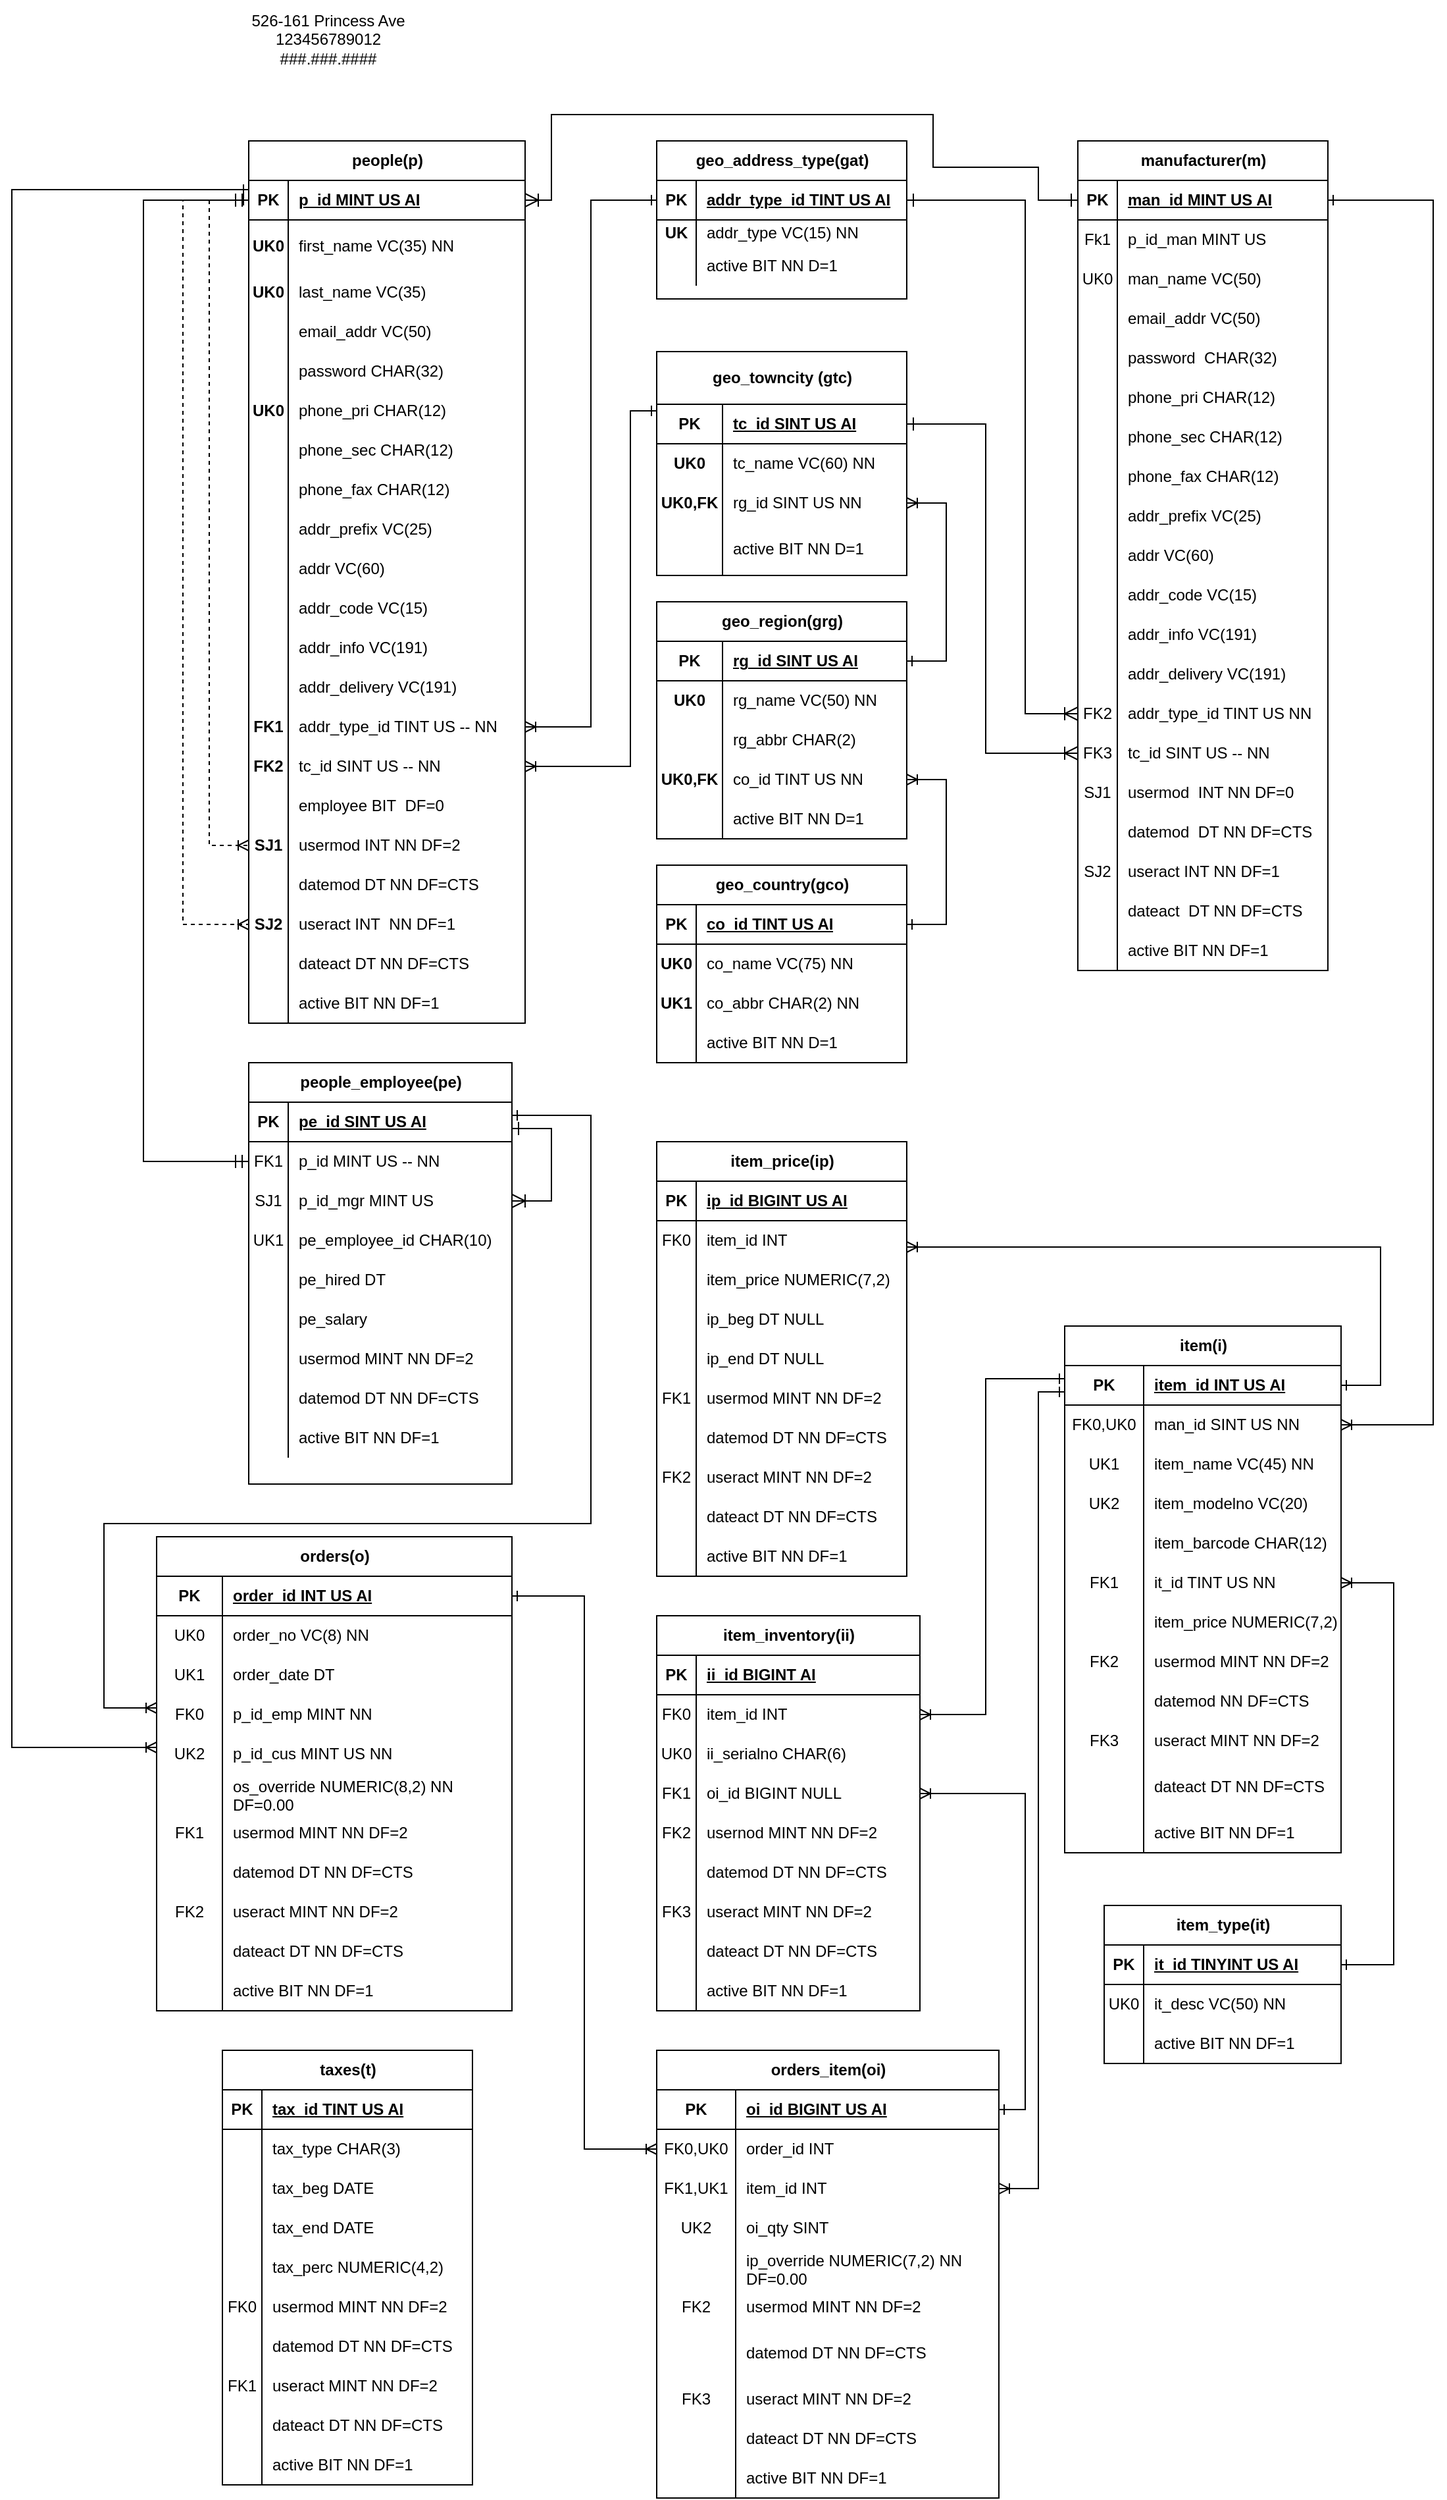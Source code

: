 <mxfile version="24.2.3" type="device">
  <diagram name="Page-1" id="uZGfxbjOF_Sx052hJb-9">
    <mxGraphModel dx="2739" dy="1103" grid="1" gridSize="10" guides="1" tooltips="1" connect="1" arrows="1" fold="1" page="1" pageScale="1" pageWidth="850" pageHeight="1100" math="0" shadow="0">
      <root>
        <mxCell id="0" />
        <mxCell id="1" parent="0" />
        <mxCell id="1vq6kAFWxv3eKl-fXwS3-1" value="people(p)" style="shape=table;startSize=30;container=1;collapsible=1;childLayout=tableLayout;fixedRows=1;rowLines=0;fontStyle=1;align=center;resizeLast=1;html=1;" parent="1" vertex="1">
          <mxGeometry x="-100" y="120" width="210" height="670" as="geometry" />
        </mxCell>
        <mxCell id="1vq6kAFWxv3eKl-fXwS3-2" value="" style="shape=tableRow;horizontal=0;startSize=0;swimlaneHead=0;swimlaneBody=0;fillColor=none;collapsible=0;dropTarget=0;points=[[0,0.5],[1,0.5]];portConstraint=eastwest;top=0;left=0;right=0;bottom=1;" parent="1vq6kAFWxv3eKl-fXwS3-1" vertex="1">
          <mxGeometry y="30" width="210" height="30" as="geometry" />
        </mxCell>
        <mxCell id="1vq6kAFWxv3eKl-fXwS3-3" value="PK" style="shape=partialRectangle;connectable=0;fillColor=none;top=0;left=0;bottom=0;right=0;fontStyle=1;overflow=hidden;whiteSpace=wrap;html=1;" parent="1vq6kAFWxv3eKl-fXwS3-2" vertex="1">
          <mxGeometry width="30" height="30" as="geometry">
            <mxRectangle width="30" height="30" as="alternateBounds" />
          </mxGeometry>
        </mxCell>
        <mxCell id="1vq6kAFWxv3eKl-fXwS3-4" value="p_id MINT US AI" style="shape=partialRectangle;connectable=0;fillColor=none;top=0;left=0;bottom=0;right=0;align=left;spacingLeft=6;fontStyle=5;overflow=hidden;whiteSpace=wrap;html=1;" parent="1vq6kAFWxv3eKl-fXwS3-2" vertex="1">
          <mxGeometry x="30" width="180" height="30" as="geometry">
            <mxRectangle width="180" height="30" as="alternateBounds" />
          </mxGeometry>
        </mxCell>
        <mxCell id="1vq6kAFWxv3eKl-fXwS3-5" value="" style="shape=tableRow;horizontal=0;startSize=0;swimlaneHead=0;swimlaneBody=0;fillColor=none;collapsible=0;dropTarget=0;points=[[0,0.5],[1,0.5]];portConstraint=eastwest;top=0;left=0;right=0;bottom=0;" parent="1vq6kAFWxv3eKl-fXwS3-1" vertex="1">
          <mxGeometry y="60" width="210" height="40" as="geometry" />
        </mxCell>
        <mxCell id="1vq6kAFWxv3eKl-fXwS3-6" value="UK0" style="shape=partialRectangle;connectable=0;fillColor=none;top=0;left=0;bottom=0;right=0;editable=1;overflow=hidden;whiteSpace=wrap;html=1;fontStyle=1" parent="1vq6kAFWxv3eKl-fXwS3-5" vertex="1">
          <mxGeometry width="30" height="40" as="geometry">
            <mxRectangle width="30" height="40" as="alternateBounds" />
          </mxGeometry>
        </mxCell>
        <mxCell id="1vq6kAFWxv3eKl-fXwS3-7" value="first_name VC(35) NN" style="shape=partialRectangle;connectable=0;fillColor=none;top=0;left=0;bottom=0;right=0;align=left;spacingLeft=6;overflow=hidden;whiteSpace=wrap;html=1;" parent="1vq6kAFWxv3eKl-fXwS3-5" vertex="1">
          <mxGeometry x="30" width="180" height="40" as="geometry">
            <mxRectangle width="180" height="40" as="alternateBounds" />
          </mxGeometry>
        </mxCell>
        <mxCell id="1vq6kAFWxv3eKl-fXwS3-8" value="" style="shape=tableRow;horizontal=0;startSize=0;swimlaneHead=0;swimlaneBody=0;fillColor=none;collapsible=0;dropTarget=0;points=[[0,0.5],[1,0.5]];portConstraint=eastwest;top=0;left=0;right=0;bottom=0;" parent="1vq6kAFWxv3eKl-fXwS3-1" vertex="1">
          <mxGeometry y="100" width="210" height="30" as="geometry" />
        </mxCell>
        <mxCell id="1vq6kAFWxv3eKl-fXwS3-9" value="UK0" style="shape=partialRectangle;connectable=0;fillColor=none;top=0;left=0;bottom=0;right=0;editable=1;overflow=hidden;whiteSpace=wrap;html=1;fontStyle=1" parent="1vq6kAFWxv3eKl-fXwS3-8" vertex="1">
          <mxGeometry width="30" height="30" as="geometry">
            <mxRectangle width="30" height="30" as="alternateBounds" />
          </mxGeometry>
        </mxCell>
        <mxCell id="1vq6kAFWxv3eKl-fXwS3-10" value="last_name VC(35)" style="shape=partialRectangle;connectable=0;fillColor=none;top=0;left=0;bottom=0;right=0;align=left;spacingLeft=6;overflow=hidden;whiteSpace=wrap;html=1;" parent="1vq6kAFWxv3eKl-fXwS3-8" vertex="1">
          <mxGeometry x="30" width="180" height="30" as="geometry">
            <mxRectangle width="180" height="30" as="alternateBounds" />
          </mxGeometry>
        </mxCell>
        <mxCell id="KGmFSDDzFlQ3PNKRYRvA-1" value="" style="shape=tableRow;horizontal=0;startSize=0;swimlaneHead=0;swimlaneBody=0;fillColor=none;collapsible=0;dropTarget=0;points=[[0,0.5],[1,0.5]];portConstraint=eastwest;top=0;left=0;right=0;bottom=0;" parent="1vq6kAFWxv3eKl-fXwS3-1" vertex="1">
          <mxGeometry y="130" width="210" height="30" as="geometry" />
        </mxCell>
        <mxCell id="KGmFSDDzFlQ3PNKRYRvA-2" value="" style="shape=partialRectangle;connectable=0;fillColor=none;top=0;left=0;bottom=0;right=0;editable=1;overflow=hidden;whiteSpace=wrap;html=1;fontStyle=1" parent="KGmFSDDzFlQ3PNKRYRvA-1" vertex="1">
          <mxGeometry width="30" height="30" as="geometry">
            <mxRectangle width="30" height="30" as="alternateBounds" />
          </mxGeometry>
        </mxCell>
        <mxCell id="KGmFSDDzFlQ3PNKRYRvA-3" value="email_addr VC(50)&amp;nbsp;" style="shape=partialRectangle;connectable=0;fillColor=none;top=0;left=0;bottom=0;right=0;align=left;spacingLeft=6;overflow=hidden;whiteSpace=wrap;html=1;" parent="KGmFSDDzFlQ3PNKRYRvA-1" vertex="1">
          <mxGeometry x="30" width="180" height="30" as="geometry">
            <mxRectangle width="180" height="30" as="alternateBounds" />
          </mxGeometry>
        </mxCell>
        <mxCell id="KGmFSDDzFlQ3PNKRYRvA-4" value="" style="shape=tableRow;horizontal=0;startSize=0;swimlaneHead=0;swimlaneBody=0;fillColor=none;collapsible=0;dropTarget=0;points=[[0,0.5],[1,0.5]];portConstraint=eastwest;top=0;left=0;right=0;bottom=0;" parent="1vq6kAFWxv3eKl-fXwS3-1" vertex="1">
          <mxGeometry y="160" width="210" height="30" as="geometry" />
        </mxCell>
        <mxCell id="KGmFSDDzFlQ3PNKRYRvA-5" value="" style="shape=partialRectangle;connectable=0;fillColor=none;top=0;left=0;bottom=0;right=0;editable=1;overflow=hidden;whiteSpace=wrap;html=1;" parent="KGmFSDDzFlQ3PNKRYRvA-4" vertex="1">
          <mxGeometry width="30" height="30" as="geometry">
            <mxRectangle width="30" height="30" as="alternateBounds" />
          </mxGeometry>
        </mxCell>
        <mxCell id="KGmFSDDzFlQ3PNKRYRvA-6" value="password CHAR(32)" style="shape=partialRectangle;connectable=0;fillColor=none;top=0;left=0;bottom=0;right=0;align=left;spacingLeft=6;overflow=hidden;whiteSpace=wrap;html=1;" parent="KGmFSDDzFlQ3PNKRYRvA-4" vertex="1">
          <mxGeometry x="30" width="180" height="30" as="geometry">
            <mxRectangle width="180" height="30" as="alternateBounds" />
          </mxGeometry>
        </mxCell>
        <mxCell id="KGmFSDDzFlQ3PNKRYRvA-7" value="" style="shape=tableRow;horizontal=0;startSize=0;swimlaneHead=0;swimlaneBody=0;fillColor=none;collapsible=0;dropTarget=0;points=[[0,0.5],[1,0.5]];portConstraint=eastwest;top=0;left=0;right=0;bottom=0;" parent="1vq6kAFWxv3eKl-fXwS3-1" vertex="1">
          <mxGeometry y="190" width="210" height="30" as="geometry" />
        </mxCell>
        <mxCell id="KGmFSDDzFlQ3PNKRYRvA-8" value="UK0" style="shape=partialRectangle;connectable=0;fillColor=none;top=0;left=0;bottom=0;right=0;editable=1;overflow=hidden;whiteSpace=wrap;html=1;fontStyle=1" parent="KGmFSDDzFlQ3PNKRYRvA-7" vertex="1">
          <mxGeometry width="30" height="30" as="geometry">
            <mxRectangle width="30" height="30" as="alternateBounds" />
          </mxGeometry>
        </mxCell>
        <mxCell id="KGmFSDDzFlQ3PNKRYRvA-9" value="phone_pri CHAR(12)&amp;nbsp;" style="shape=partialRectangle;connectable=0;fillColor=none;top=0;left=0;bottom=0;right=0;align=left;spacingLeft=6;overflow=hidden;whiteSpace=wrap;html=1;" parent="KGmFSDDzFlQ3PNKRYRvA-7" vertex="1">
          <mxGeometry x="30" width="180" height="30" as="geometry">
            <mxRectangle width="180" height="30" as="alternateBounds" />
          </mxGeometry>
        </mxCell>
        <mxCell id="KGmFSDDzFlQ3PNKRYRvA-10" value="" style="shape=tableRow;horizontal=0;startSize=0;swimlaneHead=0;swimlaneBody=0;fillColor=none;collapsible=0;dropTarget=0;points=[[0,0.5],[1,0.5]];portConstraint=eastwest;top=0;left=0;right=0;bottom=0;" parent="1vq6kAFWxv3eKl-fXwS3-1" vertex="1">
          <mxGeometry y="220" width="210" height="30" as="geometry" />
        </mxCell>
        <mxCell id="KGmFSDDzFlQ3PNKRYRvA-11" value="" style="shape=partialRectangle;connectable=0;fillColor=none;top=0;left=0;bottom=0;right=0;editable=1;overflow=hidden;whiteSpace=wrap;html=1;" parent="KGmFSDDzFlQ3PNKRYRvA-10" vertex="1">
          <mxGeometry width="30" height="30" as="geometry">
            <mxRectangle width="30" height="30" as="alternateBounds" />
          </mxGeometry>
        </mxCell>
        <mxCell id="KGmFSDDzFlQ3PNKRYRvA-12" value="phone_sec CHAR(12)" style="shape=partialRectangle;connectable=0;fillColor=none;top=0;left=0;bottom=0;right=0;align=left;spacingLeft=6;overflow=hidden;whiteSpace=wrap;html=1;" parent="KGmFSDDzFlQ3PNKRYRvA-10" vertex="1">
          <mxGeometry x="30" width="180" height="30" as="geometry">
            <mxRectangle width="180" height="30" as="alternateBounds" />
          </mxGeometry>
        </mxCell>
        <mxCell id="KGmFSDDzFlQ3PNKRYRvA-13" value="" style="shape=tableRow;horizontal=0;startSize=0;swimlaneHead=0;swimlaneBody=0;fillColor=none;collapsible=0;dropTarget=0;points=[[0,0.5],[1,0.5]];portConstraint=eastwest;top=0;left=0;right=0;bottom=0;" parent="1vq6kAFWxv3eKl-fXwS3-1" vertex="1">
          <mxGeometry y="250" width="210" height="30" as="geometry" />
        </mxCell>
        <mxCell id="KGmFSDDzFlQ3PNKRYRvA-14" value="" style="shape=partialRectangle;connectable=0;fillColor=none;top=0;left=0;bottom=0;right=0;editable=1;overflow=hidden;whiteSpace=wrap;html=1;" parent="KGmFSDDzFlQ3PNKRYRvA-13" vertex="1">
          <mxGeometry width="30" height="30" as="geometry">
            <mxRectangle width="30" height="30" as="alternateBounds" />
          </mxGeometry>
        </mxCell>
        <mxCell id="KGmFSDDzFlQ3PNKRYRvA-15" value="phone_fax CHAR(12)" style="shape=partialRectangle;connectable=0;fillColor=none;top=0;left=0;bottom=0;right=0;align=left;spacingLeft=6;overflow=hidden;whiteSpace=wrap;html=1;" parent="KGmFSDDzFlQ3PNKRYRvA-13" vertex="1">
          <mxGeometry x="30" width="180" height="30" as="geometry">
            <mxRectangle width="180" height="30" as="alternateBounds" />
          </mxGeometry>
        </mxCell>
        <mxCell id="KGmFSDDzFlQ3PNKRYRvA-16" value="" style="shape=tableRow;horizontal=0;startSize=0;swimlaneHead=0;swimlaneBody=0;fillColor=none;collapsible=0;dropTarget=0;points=[[0,0.5],[1,0.5]];portConstraint=eastwest;top=0;left=0;right=0;bottom=0;" parent="1vq6kAFWxv3eKl-fXwS3-1" vertex="1">
          <mxGeometry y="280" width="210" height="30" as="geometry" />
        </mxCell>
        <mxCell id="KGmFSDDzFlQ3PNKRYRvA-17" value="" style="shape=partialRectangle;connectable=0;fillColor=none;top=0;left=0;bottom=0;right=0;editable=1;overflow=hidden;whiteSpace=wrap;html=1;" parent="KGmFSDDzFlQ3PNKRYRvA-16" vertex="1">
          <mxGeometry width="30" height="30" as="geometry">
            <mxRectangle width="30" height="30" as="alternateBounds" />
          </mxGeometry>
        </mxCell>
        <mxCell id="KGmFSDDzFlQ3PNKRYRvA-18" value="addr_prefix VC(25)" style="shape=partialRectangle;connectable=0;fillColor=none;top=0;left=0;bottom=0;right=0;align=left;spacingLeft=6;overflow=hidden;whiteSpace=wrap;html=1;" parent="KGmFSDDzFlQ3PNKRYRvA-16" vertex="1">
          <mxGeometry x="30" width="180" height="30" as="geometry">
            <mxRectangle width="180" height="30" as="alternateBounds" />
          </mxGeometry>
        </mxCell>
        <mxCell id="KGmFSDDzFlQ3PNKRYRvA-28" value="" style="shape=tableRow;horizontal=0;startSize=0;swimlaneHead=0;swimlaneBody=0;fillColor=none;collapsible=0;dropTarget=0;points=[[0,0.5],[1,0.5]];portConstraint=eastwest;top=0;left=0;right=0;bottom=0;" parent="1vq6kAFWxv3eKl-fXwS3-1" vertex="1">
          <mxGeometry y="310" width="210" height="30" as="geometry" />
        </mxCell>
        <mxCell id="KGmFSDDzFlQ3PNKRYRvA-29" value="" style="shape=partialRectangle;connectable=0;fillColor=none;top=0;left=0;bottom=0;right=0;editable=1;overflow=hidden;whiteSpace=wrap;html=1;" parent="KGmFSDDzFlQ3PNKRYRvA-28" vertex="1">
          <mxGeometry width="30" height="30" as="geometry">
            <mxRectangle width="30" height="30" as="alternateBounds" />
          </mxGeometry>
        </mxCell>
        <mxCell id="KGmFSDDzFlQ3PNKRYRvA-30" value="addr VC(60)" style="shape=partialRectangle;connectable=0;fillColor=none;top=0;left=0;bottom=0;right=0;align=left;spacingLeft=6;overflow=hidden;whiteSpace=wrap;html=1;" parent="KGmFSDDzFlQ3PNKRYRvA-28" vertex="1">
          <mxGeometry x="30" width="180" height="30" as="geometry">
            <mxRectangle width="180" height="30" as="alternateBounds" />
          </mxGeometry>
        </mxCell>
        <mxCell id="KGmFSDDzFlQ3PNKRYRvA-31" value="" style="shape=tableRow;horizontal=0;startSize=0;swimlaneHead=0;swimlaneBody=0;fillColor=none;collapsible=0;dropTarget=0;points=[[0,0.5],[1,0.5]];portConstraint=eastwest;top=0;left=0;right=0;bottom=0;" parent="1vq6kAFWxv3eKl-fXwS3-1" vertex="1">
          <mxGeometry y="340" width="210" height="30" as="geometry" />
        </mxCell>
        <mxCell id="KGmFSDDzFlQ3PNKRYRvA-32" value="" style="shape=partialRectangle;connectable=0;fillColor=none;top=0;left=0;bottom=0;right=0;editable=1;overflow=hidden;whiteSpace=wrap;html=1;" parent="KGmFSDDzFlQ3PNKRYRvA-31" vertex="1">
          <mxGeometry width="30" height="30" as="geometry">
            <mxRectangle width="30" height="30" as="alternateBounds" />
          </mxGeometry>
        </mxCell>
        <mxCell id="KGmFSDDzFlQ3PNKRYRvA-33" value="addr_code VC(15)" style="shape=partialRectangle;connectable=0;fillColor=none;top=0;left=0;bottom=0;right=0;align=left;spacingLeft=6;overflow=hidden;whiteSpace=wrap;html=1;" parent="KGmFSDDzFlQ3PNKRYRvA-31" vertex="1">
          <mxGeometry x="30" width="180" height="30" as="geometry">
            <mxRectangle width="180" height="30" as="alternateBounds" />
          </mxGeometry>
        </mxCell>
        <mxCell id="KGmFSDDzFlQ3PNKRYRvA-34" value="" style="shape=tableRow;horizontal=0;startSize=0;swimlaneHead=0;swimlaneBody=0;fillColor=none;collapsible=0;dropTarget=0;points=[[0,0.5],[1,0.5]];portConstraint=eastwest;top=0;left=0;right=0;bottom=0;" parent="1vq6kAFWxv3eKl-fXwS3-1" vertex="1">
          <mxGeometry y="370" width="210" height="30" as="geometry" />
        </mxCell>
        <mxCell id="KGmFSDDzFlQ3PNKRYRvA-35" value="" style="shape=partialRectangle;connectable=0;fillColor=none;top=0;left=0;bottom=0;right=0;editable=1;overflow=hidden;whiteSpace=wrap;html=1;" parent="KGmFSDDzFlQ3PNKRYRvA-34" vertex="1">
          <mxGeometry width="30" height="30" as="geometry">
            <mxRectangle width="30" height="30" as="alternateBounds" />
          </mxGeometry>
        </mxCell>
        <mxCell id="KGmFSDDzFlQ3PNKRYRvA-36" value="addr_info VC(191)" style="shape=partialRectangle;connectable=0;fillColor=none;top=0;left=0;bottom=0;right=0;align=left;spacingLeft=6;overflow=hidden;whiteSpace=wrap;html=1;" parent="KGmFSDDzFlQ3PNKRYRvA-34" vertex="1">
          <mxGeometry x="30" width="180" height="30" as="geometry">
            <mxRectangle width="180" height="30" as="alternateBounds" />
          </mxGeometry>
        </mxCell>
        <mxCell id="KGmFSDDzFlQ3PNKRYRvA-19" value="" style="shape=tableRow;horizontal=0;startSize=0;swimlaneHead=0;swimlaneBody=0;fillColor=none;collapsible=0;dropTarget=0;points=[[0,0.5],[1,0.5]];portConstraint=eastwest;top=0;left=0;right=0;bottom=0;" parent="1vq6kAFWxv3eKl-fXwS3-1" vertex="1">
          <mxGeometry y="400" width="210" height="30" as="geometry" />
        </mxCell>
        <mxCell id="KGmFSDDzFlQ3PNKRYRvA-20" value="" style="shape=partialRectangle;connectable=0;fillColor=none;top=0;left=0;bottom=0;right=0;editable=1;overflow=hidden;whiteSpace=wrap;html=1;" parent="KGmFSDDzFlQ3PNKRYRvA-19" vertex="1">
          <mxGeometry width="30" height="30" as="geometry">
            <mxRectangle width="30" height="30" as="alternateBounds" />
          </mxGeometry>
        </mxCell>
        <mxCell id="KGmFSDDzFlQ3PNKRYRvA-21" value="addr_delivery VC(191)" style="shape=partialRectangle;connectable=0;fillColor=none;top=0;left=0;bottom=0;right=0;align=left;spacingLeft=6;overflow=hidden;whiteSpace=wrap;html=1;" parent="KGmFSDDzFlQ3PNKRYRvA-19" vertex="1">
          <mxGeometry x="30" width="180" height="30" as="geometry">
            <mxRectangle width="180" height="30" as="alternateBounds" />
          </mxGeometry>
        </mxCell>
        <mxCell id="KGmFSDDzFlQ3PNKRYRvA-22" value="" style="shape=tableRow;horizontal=0;startSize=0;swimlaneHead=0;swimlaneBody=0;fillColor=none;collapsible=0;dropTarget=0;points=[[0,0.5],[1,0.5]];portConstraint=eastwest;top=0;left=0;right=0;bottom=0;" parent="1vq6kAFWxv3eKl-fXwS3-1" vertex="1">
          <mxGeometry y="430" width="210" height="30" as="geometry" />
        </mxCell>
        <mxCell id="KGmFSDDzFlQ3PNKRYRvA-23" value="FK1" style="shape=partialRectangle;connectable=0;fillColor=none;top=0;left=0;bottom=0;right=0;editable=1;overflow=hidden;whiteSpace=wrap;html=1;fontStyle=1" parent="KGmFSDDzFlQ3PNKRYRvA-22" vertex="1">
          <mxGeometry width="30" height="30" as="geometry">
            <mxRectangle width="30" height="30" as="alternateBounds" />
          </mxGeometry>
        </mxCell>
        <mxCell id="KGmFSDDzFlQ3PNKRYRvA-24" value="addr_type_id TINT US -- NN" style="shape=partialRectangle;connectable=0;fillColor=none;top=0;left=0;bottom=0;right=0;align=left;spacingLeft=6;overflow=hidden;whiteSpace=wrap;html=1;" parent="KGmFSDDzFlQ3PNKRYRvA-22" vertex="1">
          <mxGeometry x="30" width="180" height="30" as="geometry">
            <mxRectangle width="180" height="30" as="alternateBounds" />
          </mxGeometry>
        </mxCell>
        <mxCell id="KGmFSDDzFlQ3PNKRYRvA-37" value="" style="shape=tableRow;horizontal=0;startSize=0;swimlaneHead=0;swimlaneBody=0;fillColor=none;collapsible=0;dropTarget=0;points=[[0,0.5],[1,0.5]];portConstraint=eastwest;top=0;left=0;right=0;bottom=0;" parent="1vq6kAFWxv3eKl-fXwS3-1" vertex="1">
          <mxGeometry y="460" width="210" height="30" as="geometry" />
        </mxCell>
        <mxCell id="KGmFSDDzFlQ3PNKRYRvA-38" value="FK2" style="shape=partialRectangle;connectable=0;fillColor=none;top=0;left=0;bottom=0;right=0;editable=1;overflow=hidden;whiteSpace=wrap;html=1;fontStyle=1" parent="KGmFSDDzFlQ3PNKRYRvA-37" vertex="1">
          <mxGeometry width="30" height="30" as="geometry">
            <mxRectangle width="30" height="30" as="alternateBounds" />
          </mxGeometry>
        </mxCell>
        <mxCell id="KGmFSDDzFlQ3PNKRYRvA-39" value="tc_id SINT US -- NN" style="shape=partialRectangle;connectable=0;fillColor=none;top=0;left=0;bottom=0;right=0;align=left;spacingLeft=6;overflow=hidden;whiteSpace=wrap;html=1;" parent="KGmFSDDzFlQ3PNKRYRvA-37" vertex="1">
          <mxGeometry x="30" width="180" height="30" as="geometry">
            <mxRectangle width="180" height="30" as="alternateBounds" />
          </mxGeometry>
        </mxCell>
        <mxCell id="KGmFSDDzFlQ3PNKRYRvA-46" value="" style="shape=tableRow;horizontal=0;startSize=0;swimlaneHead=0;swimlaneBody=0;fillColor=none;collapsible=0;dropTarget=0;points=[[0,0.5],[1,0.5]];portConstraint=eastwest;top=0;left=0;right=0;bottom=0;" parent="1vq6kAFWxv3eKl-fXwS3-1" vertex="1">
          <mxGeometry y="490" width="210" height="30" as="geometry" />
        </mxCell>
        <mxCell id="KGmFSDDzFlQ3PNKRYRvA-47" value="" style="shape=partialRectangle;connectable=0;fillColor=none;top=0;left=0;bottom=0;right=0;editable=1;overflow=hidden;whiteSpace=wrap;html=1;" parent="KGmFSDDzFlQ3PNKRYRvA-46" vertex="1">
          <mxGeometry width="30" height="30" as="geometry">
            <mxRectangle width="30" height="30" as="alternateBounds" />
          </mxGeometry>
        </mxCell>
        <mxCell id="KGmFSDDzFlQ3PNKRYRvA-48" value="employee BIT&amp;nbsp; DF=0" style="shape=partialRectangle;connectable=0;fillColor=none;top=0;left=0;bottom=0;right=0;align=left;spacingLeft=6;overflow=hidden;whiteSpace=wrap;html=1;" parent="KGmFSDDzFlQ3PNKRYRvA-46" vertex="1">
          <mxGeometry x="30" width="180" height="30" as="geometry">
            <mxRectangle width="180" height="30" as="alternateBounds" />
          </mxGeometry>
        </mxCell>
        <mxCell id="KGmFSDDzFlQ3PNKRYRvA-49" value="" style="shape=tableRow;horizontal=0;startSize=0;swimlaneHead=0;swimlaneBody=0;fillColor=none;collapsible=0;dropTarget=0;points=[[0,0.5],[1,0.5]];portConstraint=eastwest;top=0;left=0;right=0;bottom=0;" parent="1vq6kAFWxv3eKl-fXwS3-1" vertex="1">
          <mxGeometry y="520" width="210" height="30" as="geometry" />
        </mxCell>
        <mxCell id="KGmFSDDzFlQ3PNKRYRvA-50" value="SJ1" style="shape=partialRectangle;connectable=0;fillColor=none;top=0;left=0;bottom=0;right=0;editable=1;overflow=hidden;whiteSpace=wrap;html=1;fontStyle=1" parent="KGmFSDDzFlQ3PNKRYRvA-49" vertex="1">
          <mxGeometry width="30" height="30" as="geometry">
            <mxRectangle width="30" height="30" as="alternateBounds" />
          </mxGeometry>
        </mxCell>
        <mxCell id="KGmFSDDzFlQ3PNKRYRvA-51" value="usermod INT NN DF=2" style="shape=partialRectangle;connectable=0;fillColor=none;top=0;left=0;bottom=0;right=0;align=left;spacingLeft=6;overflow=hidden;whiteSpace=wrap;html=1;" parent="KGmFSDDzFlQ3PNKRYRvA-49" vertex="1">
          <mxGeometry x="30" width="180" height="30" as="geometry">
            <mxRectangle width="180" height="30" as="alternateBounds" />
          </mxGeometry>
        </mxCell>
        <mxCell id="KGmFSDDzFlQ3PNKRYRvA-55" value="" style="shape=tableRow;horizontal=0;startSize=0;swimlaneHead=0;swimlaneBody=0;fillColor=none;collapsible=0;dropTarget=0;points=[[0,0.5],[1,0.5]];portConstraint=eastwest;top=0;left=0;right=0;bottom=0;" parent="1vq6kAFWxv3eKl-fXwS3-1" vertex="1">
          <mxGeometry y="550" width="210" height="30" as="geometry" />
        </mxCell>
        <mxCell id="KGmFSDDzFlQ3PNKRYRvA-56" value="" style="shape=partialRectangle;connectable=0;fillColor=none;top=0;left=0;bottom=0;right=0;editable=1;overflow=hidden;whiteSpace=wrap;html=1;" parent="KGmFSDDzFlQ3PNKRYRvA-55" vertex="1">
          <mxGeometry width="30" height="30" as="geometry">
            <mxRectangle width="30" height="30" as="alternateBounds" />
          </mxGeometry>
        </mxCell>
        <mxCell id="KGmFSDDzFlQ3PNKRYRvA-57" value="datemod DT NN DF=CTS" style="shape=partialRectangle;connectable=0;fillColor=none;top=0;left=0;bottom=0;right=0;align=left;spacingLeft=6;overflow=hidden;whiteSpace=wrap;html=1;" parent="KGmFSDDzFlQ3PNKRYRvA-55" vertex="1">
          <mxGeometry x="30" width="180" height="30" as="geometry">
            <mxRectangle width="180" height="30" as="alternateBounds" />
          </mxGeometry>
        </mxCell>
        <mxCell id="KGmFSDDzFlQ3PNKRYRvA-58" value="" style="shape=tableRow;horizontal=0;startSize=0;swimlaneHead=0;swimlaneBody=0;fillColor=none;collapsible=0;dropTarget=0;points=[[0,0.5],[1,0.5]];portConstraint=eastwest;top=0;left=0;right=0;bottom=0;" parent="1vq6kAFWxv3eKl-fXwS3-1" vertex="1">
          <mxGeometry y="580" width="210" height="30" as="geometry" />
        </mxCell>
        <mxCell id="KGmFSDDzFlQ3PNKRYRvA-59" value="SJ2" style="shape=partialRectangle;connectable=0;fillColor=none;top=0;left=0;bottom=0;right=0;editable=1;overflow=hidden;whiteSpace=wrap;html=1;fontStyle=1" parent="KGmFSDDzFlQ3PNKRYRvA-58" vertex="1">
          <mxGeometry width="30" height="30" as="geometry">
            <mxRectangle width="30" height="30" as="alternateBounds" />
          </mxGeometry>
        </mxCell>
        <mxCell id="KGmFSDDzFlQ3PNKRYRvA-60" value="useract INT&amp;nbsp; NN DF=1" style="shape=partialRectangle;connectable=0;fillColor=none;top=0;left=0;bottom=0;right=0;align=left;spacingLeft=6;overflow=hidden;whiteSpace=wrap;html=1;" parent="KGmFSDDzFlQ3PNKRYRvA-58" vertex="1">
          <mxGeometry x="30" width="180" height="30" as="geometry">
            <mxRectangle width="180" height="30" as="alternateBounds" />
          </mxGeometry>
        </mxCell>
        <mxCell id="KGmFSDDzFlQ3PNKRYRvA-61" value="" style="shape=tableRow;horizontal=0;startSize=0;swimlaneHead=0;swimlaneBody=0;fillColor=none;collapsible=0;dropTarget=0;points=[[0,0.5],[1,0.5]];portConstraint=eastwest;top=0;left=0;right=0;bottom=0;" parent="1vq6kAFWxv3eKl-fXwS3-1" vertex="1">
          <mxGeometry y="610" width="210" height="30" as="geometry" />
        </mxCell>
        <mxCell id="KGmFSDDzFlQ3PNKRYRvA-62" value="" style="shape=partialRectangle;connectable=0;fillColor=none;top=0;left=0;bottom=0;right=0;editable=1;overflow=hidden;whiteSpace=wrap;html=1;" parent="KGmFSDDzFlQ3PNKRYRvA-61" vertex="1">
          <mxGeometry width="30" height="30" as="geometry">
            <mxRectangle width="30" height="30" as="alternateBounds" />
          </mxGeometry>
        </mxCell>
        <mxCell id="KGmFSDDzFlQ3PNKRYRvA-63" value="dateact DT NN DF=CTS" style="shape=partialRectangle;connectable=0;fillColor=none;top=0;left=0;bottom=0;right=0;align=left;spacingLeft=6;overflow=hidden;whiteSpace=wrap;html=1;" parent="KGmFSDDzFlQ3PNKRYRvA-61" vertex="1">
          <mxGeometry x="30" width="180" height="30" as="geometry">
            <mxRectangle width="180" height="30" as="alternateBounds" />
          </mxGeometry>
        </mxCell>
        <mxCell id="KGmFSDDzFlQ3PNKRYRvA-52" value="" style="shape=tableRow;horizontal=0;startSize=0;swimlaneHead=0;swimlaneBody=0;fillColor=none;collapsible=0;dropTarget=0;points=[[0,0.5],[1,0.5]];portConstraint=eastwest;top=0;left=0;right=0;bottom=0;" parent="1vq6kAFWxv3eKl-fXwS3-1" vertex="1">
          <mxGeometry y="640" width="210" height="30" as="geometry" />
        </mxCell>
        <mxCell id="KGmFSDDzFlQ3PNKRYRvA-53" value="" style="shape=partialRectangle;connectable=0;fillColor=none;top=0;left=0;bottom=0;right=0;editable=1;overflow=hidden;whiteSpace=wrap;html=1;" parent="KGmFSDDzFlQ3PNKRYRvA-52" vertex="1">
          <mxGeometry width="30" height="30" as="geometry">
            <mxRectangle width="30" height="30" as="alternateBounds" />
          </mxGeometry>
        </mxCell>
        <mxCell id="KGmFSDDzFlQ3PNKRYRvA-54" value="active BIT NN DF=1" style="shape=partialRectangle;connectable=0;fillColor=none;top=0;left=0;bottom=0;right=0;align=left;spacingLeft=6;overflow=hidden;whiteSpace=wrap;html=1;" parent="KGmFSDDzFlQ3PNKRYRvA-52" vertex="1">
          <mxGeometry x="30" width="180" height="30" as="geometry">
            <mxRectangle width="180" height="30" as="alternateBounds" />
          </mxGeometry>
        </mxCell>
        <mxCell id="AQWK-SBPkMaCEOs41co1-4" value="" style="edgeStyle=elbowEdgeStyle;fontSize=12;html=1;endArrow=ERoneToMany;rounded=0;startArrow=ERone;startFill=0;dashed=1;endFill=0;" parent="1vq6kAFWxv3eKl-fXwS3-1" source="1vq6kAFWxv3eKl-fXwS3-2" target="KGmFSDDzFlQ3PNKRYRvA-49" edge="1">
          <mxGeometry width="100" height="100" relative="1" as="geometry">
            <mxPoint x="-110" y="350" as="sourcePoint" />
            <mxPoint x="-20" y="500" as="targetPoint" />
            <Array as="points">
              <mxPoint x="-30" y="310" />
            </Array>
          </mxGeometry>
        </mxCell>
        <mxCell id="AQWK-SBPkMaCEOs41co1-6" value="" style="edgeStyle=elbowEdgeStyle;fontSize=12;html=1;endArrow=ERoneToMany;rounded=0;startArrow=ERone;startFill=0;dashed=1;" parent="1vq6kAFWxv3eKl-fXwS3-1" source="1vq6kAFWxv3eKl-fXwS3-2" target="KGmFSDDzFlQ3PNKRYRvA-58" edge="1">
          <mxGeometry width="100" height="100" relative="1" as="geometry">
            <mxPoint x="-30" y="30" as="sourcePoint" />
            <mxPoint x="-60" y="570" as="targetPoint" />
            <Array as="points">
              <mxPoint x="-50" y="330" />
            </Array>
          </mxGeometry>
        </mxCell>
        <mxCell id="KGmFSDDzFlQ3PNKRYRvA-64" value="geo_address_type(gat)" style="shape=table;startSize=30;container=1;collapsible=1;childLayout=tableLayout;fixedRows=1;rowLines=0;fontStyle=1;align=center;resizeLast=1;html=1;" parent="1" vertex="1">
          <mxGeometry x="210" y="120" width="190" height="120" as="geometry" />
        </mxCell>
        <mxCell id="KGmFSDDzFlQ3PNKRYRvA-65" value="" style="shape=tableRow;horizontal=0;startSize=0;swimlaneHead=0;swimlaneBody=0;fillColor=none;collapsible=0;dropTarget=0;points=[[0,0.5],[1,0.5]];portConstraint=eastwest;top=0;left=0;right=0;bottom=1;" parent="KGmFSDDzFlQ3PNKRYRvA-64" vertex="1">
          <mxGeometry y="30" width="190" height="30" as="geometry" />
        </mxCell>
        <mxCell id="KGmFSDDzFlQ3PNKRYRvA-66" value="PK" style="shape=partialRectangle;connectable=0;fillColor=none;top=0;left=0;bottom=0;right=0;fontStyle=1;overflow=hidden;whiteSpace=wrap;html=1;" parent="KGmFSDDzFlQ3PNKRYRvA-65" vertex="1">
          <mxGeometry width="30" height="30" as="geometry">
            <mxRectangle width="30" height="30" as="alternateBounds" />
          </mxGeometry>
        </mxCell>
        <mxCell id="KGmFSDDzFlQ3PNKRYRvA-67" value="addr_type_id TINT US AI" style="shape=partialRectangle;connectable=0;fillColor=none;top=0;left=0;bottom=0;right=0;align=left;spacingLeft=6;fontStyle=5;overflow=hidden;whiteSpace=wrap;html=1;" parent="KGmFSDDzFlQ3PNKRYRvA-65" vertex="1">
          <mxGeometry x="30" width="160" height="30" as="geometry">
            <mxRectangle width="160" height="30" as="alternateBounds" />
          </mxGeometry>
        </mxCell>
        <mxCell id="KGmFSDDzFlQ3PNKRYRvA-68" value="" style="shape=tableRow;horizontal=0;startSize=0;swimlaneHead=0;swimlaneBody=0;fillColor=none;collapsible=0;dropTarget=0;points=[[0,0.5],[1,0.5]];portConstraint=eastwest;top=0;left=0;right=0;bottom=0;" parent="KGmFSDDzFlQ3PNKRYRvA-64" vertex="1">
          <mxGeometry y="60" width="190" height="20" as="geometry" />
        </mxCell>
        <mxCell id="KGmFSDDzFlQ3PNKRYRvA-69" value="UK" style="shape=partialRectangle;connectable=0;fillColor=none;top=0;left=0;bottom=0;right=0;editable=1;overflow=hidden;whiteSpace=wrap;html=1;fontStyle=1" parent="KGmFSDDzFlQ3PNKRYRvA-68" vertex="1">
          <mxGeometry width="30" height="20" as="geometry">
            <mxRectangle width="30" height="20" as="alternateBounds" />
          </mxGeometry>
        </mxCell>
        <mxCell id="KGmFSDDzFlQ3PNKRYRvA-70" value="addr_type VC(15) NN" style="shape=partialRectangle;connectable=0;fillColor=none;top=0;left=0;bottom=0;right=0;align=left;spacingLeft=6;overflow=hidden;whiteSpace=wrap;html=1;" parent="KGmFSDDzFlQ3PNKRYRvA-68" vertex="1">
          <mxGeometry x="30" width="160" height="20" as="geometry">
            <mxRectangle width="160" height="20" as="alternateBounds" />
          </mxGeometry>
        </mxCell>
        <mxCell id="KGmFSDDzFlQ3PNKRYRvA-71" value="" style="shape=tableRow;horizontal=0;startSize=0;swimlaneHead=0;swimlaneBody=0;fillColor=none;collapsible=0;dropTarget=0;points=[[0,0.5],[1,0.5]];portConstraint=eastwest;top=0;left=0;right=0;bottom=0;" parent="KGmFSDDzFlQ3PNKRYRvA-64" vertex="1">
          <mxGeometry y="80" width="190" height="30" as="geometry" />
        </mxCell>
        <mxCell id="KGmFSDDzFlQ3PNKRYRvA-72" value="" style="shape=partialRectangle;connectable=0;fillColor=none;top=0;left=0;bottom=0;right=0;editable=1;overflow=hidden;whiteSpace=wrap;html=1;" parent="KGmFSDDzFlQ3PNKRYRvA-71" vertex="1">
          <mxGeometry width="30" height="30" as="geometry">
            <mxRectangle width="30" height="30" as="alternateBounds" />
          </mxGeometry>
        </mxCell>
        <mxCell id="KGmFSDDzFlQ3PNKRYRvA-73" value="active BIT NN D=1" style="shape=partialRectangle;connectable=0;fillColor=none;top=0;left=0;bottom=0;right=0;align=left;spacingLeft=6;overflow=hidden;whiteSpace=wrap;html=1;" parent="KGmFSDDzFlQ3PNKRYRvA-71" vertex="1">
          <mxGeometry x="30" width="160" height="30" as="geometry">
            <mxRectangle width="160" height="30" as="alternateBounds" />
          </mxGeometry>
        </mxCell>
        <mxCell id="KGmFSDDzFlQ3PNKRYRvA-77" value="geo_country(gco)" style="shape=table;startSize=30;container=1;collapsible=1;childLayout=tableLayout;fixedRows=1;rowLines=0;fontStyle=1;align=center;resizeLast=1;html=1;" parent="1" vertex="1">
          <mxGeometry x="210" y="670" width="190" height="150" as="geometry" />
        </mxCell>
        <mxCell id="KGmFSDDzFlQ3PNKRYRvA-78" value="" style="shape=tableRow;horizontal=0;startSize=0;swimlaneHead=0;swimlaneBody=0;fillColor=none;collapsible=0;dropTarget=0;points=[[0,0.5],[1,0.5]];portConstraint=eastwest;top=0;left=0;right=0;bottom=1;" parent="KGmFSDDzFlQ3PNKRYRvA-77" vertex="1">
          <mxGeometry y="30" width="190" height="30" as="geometry" />
        </mxCell>
        <mxCell id="KGmFSDDzFlQ3PNKRYRvA-79" value="PK" style="shape=partialRectangle;connectable=0;fillColor=none;top=0;left=0;bottom=0;right=0;fontStyle=1;overflow=hidden;whiteSpace=wrap;html=1;" parent="KGmFSDDzFlQ3PNKRYRvA-78" vertex="1">
          <mxGeometry width="30" height="30" as="geometry">
            <mxRectangle width="30" height="30" as="alternateBounds" />
          </mxGeometry>
        </mxCell>
        <mxCell id="KGmFSDDzFlQ3PNKRYRvA-80" value="co_id TINT US AI" style="shape=partialRectangle;connectable=0;fillColor=none;top=0;left=0;bottom=0;right=0;align=left;spacingLeft=6;fontStyle=5;overflow=hidden;whiteSpace=wrap;html=1;" parent="KGmFSDDzFlQ3PNKRYRvA-78" vertex="1">
          <mxGeometry x="30" width="160" height="30" as="geometry">
            <mxRectangle width="160" height="30" as="alternateBounds" />
          </mxGeometry>
        </mxCell>
        <mxCell id="KGmFSDDzFlQ3PNKRYRvA-81" value="" style="shape=tableRow;horizontal=0;startSize=0;swimlaneHead=0;swimlaneBody=0;fillColor=none;collapsible=0;dropTarget=0;points=[[0,0.5],[1,0.5]];portConstraint=eastwest;top=0;left=0;right=0;bottom=0;" parent="KGmFSDDzFlQ3PNKRYRvA-77" vertex="1">
          <mxGeometry y="60" width="190" height="30" as="geometry" />
        </mxCell>
        <mxCell id="KGmFSDDzFlQ3PNKRYRvA-82" value="UK0" style="shape=partialRectangle;connectable=0;fillColor=none;top=0;left=0;bottom=0;right=0;editable=1;overflow=hidden;whiteSpace=wrap;html=1;fontStyle=1" parent="KGmFSDDzFlQ3PNKRYRvA-81" vertex="1">
          <mxGeometry width="30" height="30" as="geometry">
            <mxRectangle width="30" height="30" as="alternateBounds" />
          </mxGeometry>
        </mxCell>
        <mxCell id="KGmFSDDzFlQ3PNKRYRvA-83" value="co_name VC(75) NN" style="shape=partialRectangle;connectable=0;fillColor=none;top=0;left=0;bottom=0;right=0;align=left;spacingLeft=6;overflow=hidden;whiteSpace=wrap;html=1;" parent="KGmFSDDzFlQ3PNKRYRvA-81" vertex="1">
          <mxGeometry x="30" width="160" height="30" as="geometry">
            <mxRectangle width="160" height="30" as="alternateBounds" />
          </mxGeometry>
        </mxCell>
        <mxCell id="KGmFSDDzFlQ3PNKRYRvA-84" value="" style="shape=tableRow;horizontal=0;startSize=0;swimlaneHead=0;swimlaneBody=0;fillColor=none;collapsible=0;dropTarget=0;points=[[0,0.5],[1,0.5]];portConstraint=eastwest;top=0;left=0;right=0;bottom=0;" parent="KGmFSDDzFlQ3PNKRYRvA-77" vertex="1">
          <mxGeometry y="90" width="190" height="30" as="geometry" />
        </mxCell>
        <mxCell id="KGmFSDDzFlQ3PNKRYRvA-85" value="UK1" style="shape=partialRectangle;connectable=0;fillColor=none;top=0;left=0;bottom=0;right=0;editable=1;overflow=hidden;whiteSpace=wrap;html=1;fontStyle=1" parent="KGmFSDDzFlQ3PNKRYRvA-84" vertex="1">
          <mxGeometry width="30" height="30" as="geometry">
            <mxRectangle width="30" height="30" as="alternateBounds" />
          </mxGeometry>
        </mxCell>
        <mxCell id="KGmFSDDzFlQ3PNKRYRvA-86" value="co_abbr CHAR(2) NN" style="shape=partialRectangle;connectable=0;fillColor=none;top=0;left=0;bottom=0;right=0;align=left;spacingLeft=6;overflow=hidden;whiteSpace=wrap;html=1;" parent="KGmFSDDzFlQ3PNKRYRvA-84" vertex="1">
          <mxGeometry x="30" width="160" height="30" as="geometry">
            <mxRectangle width="160" height="30" as="alternateBounds" />
          </mxGeometry>
        </mxCell>
        <mxCell id="KGmFSDDzFlQ3PNKRYRvA-87" value="" style="shape=tableRow;horizontal=0;startSize=0;swimlaneHead=0;swimlaneBody=0;fillColor=none;collapsible=0;dropTarget=0;points=[[0,0.5],[1,0.5]];portConstraint=eastwest;top=0;left=0;right=0;bottom=0;" parent="KGmFSDDzFlQ3PNKRYRvA-77" vertex="1">
          <mxGeometry y="120" width="190" height="30" as="geometry" />
        </mxCell>
        <mxCell id="KGmFSDDzFlQ3PNKRYRvA-88" value="" style="shape=partialRectangle;connectable=0;fillColor=none;top=0;left=0;bottom=0;right=0;editable=1;overflow=hidden;whiteSpace=wrap;html=1;" parent="KGmFSDDzFlQ3PNKRYRvA-87" vertex="1">
          <mxGeometry width="30" height="30" as="geometry">
            <mxRectangle width="30" height="30" as="alternateBounds" />
          </mxGeometry>
        </mxCell>
        <mxCell id="KGmFSDDzFlQ3PNKRYRvA-89" value="active BIT NN D=1" style="shape=partialRectangle;connectable=0;fillColor=none;top=0;left=0;bottom=0;right=0;align=left;spacingLeft=6;overflow=hidden;whiteSpace=wrap;html=1;" parent="KGmFSDDzFlQ3PNKRYRvA-87" vertex="1">
          <mxGeometry x="30" width="160" height="30" as="geometry">
            <mxRectangle width="160" height="30" as="alternateBounds" />
          </mxGeometry>
        </mxCell>
        <mxCell id="KGmFSDDzFlQ3PNKRYRvA-90" value="geo_region(grg)" style="shape=table;startSize=30;container=1;collapsible=1;childLayout=tableLayout;fixedRows=1;rowLines=0;fontStyle=1;align=center;resizeLast=1;html=1;" parent="1" vertex="1">
          <mxGeometry x="210" y="470" width="190" height="180" as="geometry" />
        </mxCell>
        <mxCell id="KGmFSDDzFlQ3PNKRYRvA-91" value="" style="shape=tableRow;horizontal=0;startSize=0;swimlaneHead=0;swimlaneBody=0;fillColor=none;collapsible=0;dropTarget=0;points=[[0,0.5],[1,0.5]];portConstraint=eastwest;top=0;left=0;right=0;bottom=1;" parent="KGmFSDDzFlQ3PNKRYRvA-90" vertex="1">
          <mxGeometry y="30" width="190" height="30" as="geometry" />
        </mxCell>
        <mxCell id="KGmFSDDzFlQ3PNKRYRvA-92" value="PK" style="shape=partialRectangle;connectable=0;fillColor=none;top=0;left=0;bottom=0;right=0;fontStyle=1;overflow=hidden;whiteSpace=wrap;html=1;" parent="KGmFSDDzFlQ3PNKRYRvA-91" vertex="1">
          <mxGeometry width="50" height="30" as="geometry">
            <mxRectangle width="50" height="30" as="alternateBounds" />
          </mxGeometry>
        </mxCell>
        <mxCell id="KGmFSDDzFlQ3PNKRYRvA-93" value="rg_id SINT US AI" style="shape=partialRectangle;connectable=0;fillColor=none;top=0;left=0;bottom=0;right=0;align=left;spacingLeft=6;fontStyle=5;overflow=hidden;whiteSpace=wrap;html=1;" parent="KGmFSDDzFlQ3PNKRYRvA-91" vertex="1">
          <mxGeometry x="50" width="140" height="30" as="geometry">
            <mxRectangle width="140" height="30" as="alternateBounds" />
          </mxGeometry>
        </mxCell>
        <mxCell id="KGmFSDDzFlQ3PNKRYRvA-94" value="" style="shape=tableRow;horizontal=0;startSize=0;swimlaneHead=0;swimlaneBody=0;fillColor=none;collapsible=0;dropTarget=0;points=[[0,0.5],[1,0.5]];portConstraint=eastwest;top=0;left=0;right=0;bottom=0;" parent="KGmFSDDzFlQ3PNKRYRvA-90" vertex="1">
          <mxGeometry y="60" width="190" height="30" as="geometry" />
        </mxCell>
        <mxCell id="KGmFSDDzFlQ3PNKRYRvA-95" value="UK0" style="shape=partialRectangle;connectable=0;fillColor=none;top=0;left=0;bottom=0;right=0;editable=1;overflow=hidden;whiteSpace=wrap;html=1;fontStyle=1" parent="KGmFSDDzFlQ3PNKRYRvA-94" vertex="1">
          <mxGeometry width="50" height="30" as="geometry">
            <mxRectangle width="50" height="30" as="alternateBounds" />
          </mxGeometry>
        </mxCell>
        <mxCell id="KGmFSDDzFlQ3PNKRYRvA-96" value="rg_name VC(50) NN" style="shape=partialRectangle;connectable=0;fillColor=none;top=0;left=0;bottom=0;right=0;align=left;spacingLeft=6;overflow=hidden;whiteSpace=wrap;html=1;" parent="KGmFSDDzFlQ3PNKRYRvA-94" vertex="1">
          <mxGeometry x="50" width="140" height="30" as="geometry">
            <mxRectangle width="140" height="30" as="alternateBounds" />
          </mxGeometry>
        </mxCell>
        <mxCell id="KGmFSDDzFlQ3PNKRYRvA-97" value="" style="shape=tableRow;horizontal=0;startSize=0;swimlaneHead=0;swimlaneBody=0;fillColor=none;collapsible=0;dropTarget=0;points=[[0,0.5],[1,0.5]];portConstraint=eastwest;top=0;left=0;right=0;bottom=0;" parent="KGmFSDDzFlQ3PNKRYRvA-90" vertex="1">
          <mxGeometry y="90" width="190" height="30" as="geometry" />
        </mxCell>
        <mxCell id="KGmFSDDzFlQ3PNKRYRvA-98" value="" style="shape=partialRectangle;connectable=0;fillColor=none;top=0;left=0;bottom=0;right=0;editable=1;overflow=hidden;whiteSpace=wrap;html=1;" parent="KGmFSDDzFlQ3PNKRYRvA-97" vertex="1">
          <mxGeometry width="50" height="30" as="geometry">
            <mxRectangle width="50" height="30" as="alternateBounds" />
          </mxGeometry>
        </mxCell>
        <mxCell id="KGmFSDDzFlQ3PNKRYRvA-99" value="rg_abbr CHAR(2)&amp;nbsp;" style="shape=partialRectangle;connectable=0;fillColor=none;top=0;left=0;bottom=0;right=0;align=left;spacingLeft=6;overflow=hidden;whiteSpace=wrap;html=1;" parent="KGmFSDDzFlQ3PNKRYRvA-97" vertex="1">
          <mxGeometry x="50" width="140" height="30" as="geometry">
            <mxRectangle width="140" height="30" as="alternateBounds" />
          </mxGeometry>
        </mxCell>
        <mxCell id="KGmFSDDzFlQ3PNKRYRvA-100" value="" style="shape=tableRow;horizontal=0;startSize=0;swimlaneHead=0;swimlaneBody=0;fillColor=none;collapsible=0;dropTarget=0;points=[[0,0.5],[1,0.5]];portConstraint=eastwest;top=0;left=0;right=0;bottom=0;" parent="KGmFSDDzFlQ3PNKRYRvA-90" vertex="1">
          <mxGeometry y="120" width="190" height="30" as="geometry" />
        </mxCell>
        <mxCell id="KGmFSDDzFlQ3PNKRYRvA-101" value="UK0,FK" style="shape=partialRectangle;connectable=0;fillColor=none;top=0;left=0;bottom=0;right=0;editable=1;overflow=hidden;whiteSpace=wrap;html=1;fontStyle=1" parent="KGmFSDDzFlQ3PNKRYRvA-100" vertex="1">
          <mxGeometry width="50" height="30" as="geometry">
            <mxRectangle width="50" height="30" as="alternateBounds" />
          </mxGeometry>
        </mxCell>
        <mxCell id="KGmFSDDzFlQ3PNKRYRvA-102" value="co_id TINT US NN" style="shape=partialRectangle;connectable=0;fillColor=none;top=0;left=0;bottom=0;right=0;align=left;spacingLeft=6;overflow=hidden;whiteSpace=wrap;html=1;" parent="KGmFSDDzFlQ3PNKRYRvA-100" vertex="1">
          <mxGeometry x="50" width="140" height="30" as="geometry">
            <mxRectangle width="140" height="30" as="alternateBounds" />
          </mxGeometry>
        </mxCell>
        <mxCell id="KGmFSDDzFlQ3PNKRYRvA-103" value="" style="shape=tableRow;horizontal=0;startSize=0;swimlaneHead=0;swimlaneBody=0;fillColor=none;collapsible=0;dropTarget=0;points=[[0,0.5],[1,0.5]];portConstraint=eastwest;top=0;left=0;right=0;bottom=0;" parent="KGmFSDDzFlQ3PNKRYRvA-90" vertex="1">
          <mxGeometry y="150" width="190" height="30" as="geometry" />
        </mxCell>
        <mxCell id="KGmFSDDzFlQ3PNKRYRvA-104" value="" style="shape=partialRectangle;connectable=0;fillColor=none;top=0;left=0;bottom=0;right=0;editable=1;overflow=hidden;whiteSpace=wrap;html=1;" parent="KGmFSDDzFlQ3PNKRYRvA-103" vertex="1">
          <mxGeometry width="50" height="30" as="geometry">
            <mxRectangle width="50" height="30" as="alternateBounds" />
          </mxGeometry>
        </mxCell>
        <mxCell id="KGmFSDDzFlQ3PNKRYRvA-105" value="active BIT NN D=1" style="shape=partialRectangle;connectable=0;fillColor=none;top=0;left=0;bottom=0;right=0;align=left;spacingLeft=6;overflow=hidden;whiteSpace=wrap;html=1;" parent="KGmFSDDzFlQ3PNKRYRvA-103" vertex="1">
          <mxGeometry x="50" width="140" height="30" as="geometry">
            <mxRectangle width="140" height="30" as="alternateBounds" />
          </mxGeometry>
        </mxCell>
        <mxCell id="KGmFSDDzFlQ3PNKRYRvA-106" value="geo_towncity (gtc)" style="shape=table;startSize=40;container=1;collapsible=1;childLayout=tableLayout;fixedRows=1;rowLines=0;fontStyle=1;align=center;resizeLast=1;html=1;" parent="1" vertex="1">
          <mxGeometry x="210" y="280" width="190" height="170" as="geometry" />
        </mxCell>
        <mxCell id="KGmFSDDzFlQ3PNKRYRvA-107" value="" style="shape=tableRow;horizontal=0;startSize=0;swimlaneHead=0;swimlaneBody=0;fillColor=none;collapsible=0;dropTarget=0;points=[[0,0.5],[1,0.5]];portConstraint=eastwest;top=0;left=0;right=0;bottom=1;" parent="KGmFSDDzFlQ3PNKRYRvA-106" vertex="1">
          <mxGeometry y="40" width="190" height="30" as="geometry" />
        </mxCell>
        <mxCell id="KGmFSDDzFlQ3PNKRYRvA-108" value="PK" style="shape=partialRectangle;connectable=0;fillColor=none;top=0;left=0;bottom=0;right=0;fontStyle=1;overflow=hidden;whiteSpace=wrap;html=1;" parent="KGmFSDDzFlQ3PNKRYRvA-107" vertex="1">
          <mxGeometry width="50" height="30" as="geometry">
            <mxRectangle width="50" height="30" as="alternateBounds" />
          </mxGeometry>
        </mxCell>
        <mxCell id="KGmFSDDzFlQ3PNKRYRvA-109" value="tc_id SINT US AI" style="shape=partialRectangle;connectable=0;fillColor=none;top=0;left=0;bottom=0;right=0;align=left;spacingLeft=6;fontStyle=5;overflow=hidden;whiteSpace=wrap;html=1;" parent="KGmFSDDzFlQ3PNKRYRvA-107" vertex="1">
          <mxGeometry x="50" width="140" height="30" as="geometry">
            <mxRectangle width="140" height="30" as="alternateBounds" />
          </mxGeometry>
        </mxCell>
        <mxCell id="KGmFSDDzFlQ3PNKRYRvA-110" value="" style="shape=tableRow;horizontal=0;startSize=0;swimlaneHead=0;swimlaneBody=0;fillColor=none;collapsible=0;dropTarget=0;points=[[0,0.5],[1,0.5]];portConstraint=eastwest;top=0;left=0;right=0;bottom=0;" parent="KGmFSDDzFlQ3PNKRYRvA-106" vertex="1">
          <mxGeometry y="70" width="190" height="30" as="geometry" />
        </mxCell>
        <mxCell id="KGmFSDDzFlQ3PNKRYRvA-111" value="UK0" style="shape=partialRectangle;connectable=0;fillColor=none;top=0;left=0;bottom=0;right=0;editable=1;overflow=hidden;whiteSpace=wrap;html=1;fontStyle=1" parent="KGmFSDDzFlQ3PNKRYRvA-110" vertex="1">
          <mxGeometry width="50" height="30" as="geometry">
            <mxRectangle width="50" height="30" as="alternateBounds" />
          </mxGeometry>
        </mxCell>
        <mxCell id="KGmFSDDzFlQ3PNKRYRvA-112" value="tc_name VC(60) NN" style="shape=partialRectangle;connectable=0;fillColor=none;top=0;left=0;bottom=0;right=0;align=left;spacingLeft=6;overflow=hidden;whiteSpace=wrap;html=1;" parent="KGmFSDDzFlQ3PNKRYRvA-110" vertex="1">
          <mxGeometry x="50" width="140" height="30" as="geometry">
            <mxRectangle width="140" height="30" as="alternateBounds" />
          </mxGeometry>
        </mxCell>
        <mxCell id="KGmFSDDzFlQ3PNKRYRvA-113" value="" style="shape=tableRow;horizontal=0;startSize=0;swimlaneHead=0;swimlaneBody=0;fillColor=none;collapsible=0;dropTarget=0;points=[[0,0.5],[1,0.5]];portConstraint=eastwest;top=0;left=0;right=0;bottom=0;" parent="KGmFSDDzFlQ3PNKRYRvA-106" vertex="1">
          <mxGeometry y="100" width="190" height="30" as="geometry" />
        </mxCell>
        <mxCell id="KGmFSDDzFlQ3PNKRYRvA-114" value="UK0,FK" style="shape=partialRectangle;connectable=0;fillColor=none;top=0;left=0;bottom=0;right=0;editable=1;overflow=hidden;whiteSpace=wrap;html=1;fontStyle=1" parent="KGmFSDDzFlQ3PNKRYRvA-113" vertex="1">
          <mxGeometry width="50" height="30" as="geometry">
            <mxRectangle width="50" height="30" as="alternateBounds" />
          </mxGeometry>
        </mxCell>
        <mxCell id="KGmFSDDzFlQ3PNKRYRvA-115" value="rg_id SINT US NN" style="shape=partialRectangle;connectable=0;fillColor=none;top=0;left=0;bottom=0;right=0;align=left;spacingLeft=6;overflow=hidden;whiteSpace=wrap;html=1;" parent="KGmFSDDzFlQ3PNKRYRvA-113" vertex="1">
          <mxGeometry x="50" width="140" height="30" as="geometry">
            <mxRectangle width="140" height="30" as="alternateBounds" />
          </mxGeometry>
        </mxCell>
        <mxCell id="KGmFSDDzFlQ3PNKRYRvA-116" value="" style="shape=tableRow;horizontal=0;startSize=0;swimlaneHead=0;swimlaneBody=0;fillColor=none;collapsible=0;dropTarget=0;points=[[0,0.5],[1,0.5]];portConstraint=eastwest;top=0;left=0;right=0;bottom=0;" parent="KGmFSDDzFlQ3PNKRYRvA-106" vertex="1">
          <mxGeometry y="130" width="190" height="40" as="geometry" />
        </mxCell>
        <mxCell id="KGmFSDDzFlQ3PNKRYRvA-117" value="" style="shape=partialRectangle;connectable=0;fillColor=none;top=0;left=0;bottom=0;right=0;editable=1;overflow=hidden;whiteSpace=wrap;html=1;" parent="KGmFSDDzFlQ3PNKRYRvA-116" vertex="1">
          <mxGeometry width="50" height="40" as="geometry">
            <mxRectangle width="50" height="40" as="alternateBounds" />
          </mxGeometry>
        </mxCell>
        <mxCell id="KGmFSDDzFlQ3PNKRYRvA-118" value="active BIT NN D=1" style="shape=partialRectangle;connectable=0;fillColor=none;top=0;left=0;bottom=0;right=0;align=left;spacingLeft=6;overflow=hidden;whiteSpace=wrap;html=1;" parent="KGmFSDDzFlQ3PNKRYRvA-116" vertex="1">
          <mxGeometry x="50" width="140" height="40" as="geometry">
            <mxRectangle width="140" height="40" as="alternateBounds" />
          </mxGeometry>
        </mxCell>
        <mxCell id="rnucMhrh6ln5kMVgkI_6-3" value="" style="edgeStyle=entityRelationEdgeStyle;fontSize=12;html=1;endArrow=ERoneToMany;rounded=0;startArrow=ERone;startFill=0;" parent="1" source="KGmFSDDzFlQ3PNKRYRvA-91" target="KGmFSDDzFlQ3PNKRYRvA-113" edge="1">
          <mxGeometry width="100" height="100" relative="1" as="geometry">
            <mxPoint x="410" y="560" as="sourcePoint" />
            <mxPoint x="510" y="460" as="targetPoint" />
          </mxGeometry>
        </mxCell>
        <mxCell id="rnucMhrh6ln5kMVgkI_6-4" value="" style="edgeStyle=entityRelationEdgeStyle;fontSize=12;html=1;endArrow=ERoneToMany;rounded=0;startArrow=ERone;startFill=0;" parent="1" source="KGmFSDDzFlQ3PNKRYRvA-78" target="KGmFSDDzFlQ3PNKRYRvA-100" edge="1">
          <mxGeometry width="100" height="100" relative="1" as="geometry">
            <mxPoint x="410" y="770" as="sourcePoint" />
            <mxPoint x="510" y="670" as="targetPoint" />
          </mxGeometry>
        </mxCell>
        <mxCell id="K1BFpCizIR45J1gP74KI-1" value="526-161 Princess Ave&lt;br&gt;123456789012&lt;br&gt;###.###.####" style="text;html=1;align=center;verticalAlign=middle;resizable=0;points=[];autosize=1;strokeColor=none;fillColor=none;" parent="1" vertex="1">
          <mxGeometry x="-110" y="13" width="140" height="60" as="geometry" />
        </mxCell>
        <mxCell id="K1BFpCizIR45J1gP74KI-2" value="" style="edgeStyle=orthogonalEdgeStyle;fontSize=12;html=1;endArrow=ERone;rounded=0;startArrow=ERoneToMany;startFill=0;endFill=0;" parent="1" source="KGmFSDDzFlQ3PNKRYRvA-22" target="KGmFSDDzFlQ3PNKRYRvA-65" edge="1">
          <mxGeometry width="100" height="100" relative="1" as="geometry">
            <mxPoint x="110" y="560" as="sourcePoint" />
            <mxPoint x="320" y="350" as="targetPoint" />
            <Array as="points">
              <mxPoint x="160" y="565" />
              <mxPoint x="160" y="165" />
            </Array>
          </mxGeometry>
        </mxCell>
        <mxCell id="K1BFpCizIR45J1gP74KI-3" value="" style="edgeStyle=orthogonalEdgeStyle;fontSize=12;html=1;endArrow=ERone;rounded=0;startArrow=ERoneToMany;startFill=0;endFill=0;" parent="1" source="KGmFSDDzFlQ3PNKRYRvA-37" target="KGmFSDDzFlQ3PNKRYRvA-107" edge="1">
          <mxGeometry width="100" height="100" relative="1" as="geometry">
            <mxPoint x="70" y="450" as="sourcePoint" />
            <mxPoint x="170" y="350" as="targetPoint" />
            <Array as="points">
              <mxPoint x="190" y="595" />
              <mxPoint x="190" y="325" />
            </Array>
          </mxGeometry>
        </mxCell>
        <mxCell id="zYA4ZicHa3eM26mP-VQE-1" value="people_employee(pe)" style="shape=table;startSize=30;container=1;collapsible=1;childLayout=tableLayout;fixedRows=1;rowLines=0;fontStyle=1;align=center;resizeLast=1;html=1;" parent="1" vertex="1">
          <mxGeometry x="-100" y="820" width="200" height="320" as="geometry" />
        </mxCell>
        <mxCell id="zYA4ZicHa3eM26mP-VQE-2" value="" style="shape=tableRow;horizontal=0;startSize=0;swimlaneHead=0;swimlaneBody=0;fillColor=none;collapsible=0;dropTarget=0;points=[[0,0.5],[1,0.5]];portConstraint=eastwest;top=0;left=0;right=0;bottom=1;" parent="zYA4ZicHa3eM26mP-VQE-1" vertex="1">
          <mxGeometry y="30" width="200" height="30" as="geometry" />
        </mxCell>
        <mxCell id="zYA4ZicHa3eM26mP-VQE-3" value="PK" style="shape=partialRectangle;connectable=0;fillColor=none;top=0;left=0;bottom=0;right=0;fontStyle=1;overflow=hidden;whiteSpace=wrap;html=1;" parent="zYA4ZicHa3eM26mP-VQE-2" vertex="1">
          <mxGeometry width="30" height="30" as="geometry">
            <mxRectangle width="30" height="30" as="alternateBounds" />
          </mxGeometry>
        </mxCell>
        <mxCell id="zYA4ZicHa3eM26mP-VQE-4" value="pe_id SINT US AI" style="shape=partialRectangle;connectable=0;fillColor=none;top=0;left=0;bottom=0;right=0;align=left;spacingLeft=6;fontStyle=5;overflow=hidden;whiteSpace=wrap;html=1;" parent="zYA4ZicHa3eM26mP-VQE-2" vertex="1">
          <mxGeometry x="30" width="170" height="30" as="geometry">
            <mxRectangle width="170" height="30" as="alternateBounds" />
          </mxGeometry>
        </mxCell>
        <mxCell id="zYA4ZicHa3eM26mP-VQE-5" value="" style="shape=tableRow;horizontal=0;startSize=0;swimlaneHead=0;swimlaneBody=0;fillColor=none;collapsible=0;dropTarget=0;points=[[0,0.5],[1,0.5]];portConstraint=eastwest;top=0;left=0;right=0;bottom=0;" parent="zYA4ZicHa3eM26mP-VQE-1" vertex="1">
          <mxGeometry y="60" width="200" height="30" as="geometry" />
        </mxCell>
        <mxCell id="zYA4ZicHa3eM26mP-VQE-6" value="FK1" style="shape=partialRectangle;connectable=0;fillColor=none;top=0;left=0;bottom=0;right=0;editable=1;overflow=hidden;whiteSpace=wrap;html=1;" parent="zYA4ZicHa3eM26mP-VQE-5" vertex="1">
          <mxGeometry width="30" height="30" as="geometry">
            <mxRectangle width="30" height="30" as="alternateBounds" />
          </mxGeometry>
        </mxCell>
        <mxCell id="zYA4ZicHa3eM26mP-VQE-7" value="p_id MINT US -- NN" style="shape=partialRectangle;connectable=0;fillColor=none;top=0;left=0;bottom=0;right=0;align=left;spacingLeft=6;overflow=hidden;whiteSpace=wrap;html=1;" parent="zYA4ZicHa3eM26mP-VQE-5" vertex="1">
          <mxGeometry x="30" width="170" height="30" as="geometry">
            <mxRectangle width="170" height="30" as="alternateBounds" />
          </mxGeometry>
        </mxCell>
        <mxCell id="zYA4ZicHa3eM26mP-VQE-8" value="" style="shape=tableRow;horizontal=0;startSize=0;swimlaneHead=0;swimlaneBody=0;fillColor=none;collapsible=0;dropTarget=0;points=[[0,0.5],[1,0.5]];portConstraint=eastwest;top=0;left=0;right=0;bottom=0;" parent="zYA4ZicHa3eM26mP-VQE-1" vertex="1">
          <mxGeometry y="90" width="200" height="30" as="geometry" />
        </mxCell>
        <mxCell id="zYA4ZicHa3eM26mP-VQE-9" value="SJ1" style="shape=partialRectangle;connectable=0;fillColor=none;top=0;left=0;bottom=0;right=0;editable=1;overflow=hidden;whiteSpace=wrap;html=1;" parent="zYA4ZicHa3eM26mP-VQE-8" vertex="1">
          <mxGeometry width="30" height="30" as="geometry">
            <mxRectangle width="30" height="30" as="alternateBounds" />
          </mxGeometry>
        </mxCell>
        <mxCell id="zYA4ZicHa3eM26mP-VQE-10" value="p_id_mgr MINT US&amp;nbsp;" style="shape=partialRectangle;connectable=0;fillColor=none;top=0;left=0;bottom=0;right=0;align=left;spacingLeft=6;overflow=hidden;whiteSpace=wrap;html=1;" parent="zYA4ZicHa3eM26mP-VQE-8" vertex="1">
          <mxGeometry x="30" width="170" height="30" as="geometry">
            <mxRectangle width="170" height="30" as="alternateBounds" />
          </mxGeometry>
        </mxCell>
        <mxCell id="zYA4ZicHa3eM26mP-VQE-14" value="" style="shape=tableRow;horizontal=0;startSize=0;swimlaneHead=0;swimlaneBody=0;fillColor=none;collapsible=0;dropTarget=0;points=[[0,0.5],[1,0.5]];portConstraint=eastwest;top=0;left=0;right=0;bottom=0;" parent="zYA4ZicHa3eM26mP-VQE-1" vertex="1">
          <mxGeometry y="120" width="200" height="30" as="geometry" />
        </mxCell>
        <mxCell id="zYA4ZicHa3eM26mP-VQE-15" value="UK1" style="shape=partialRectangle;connectable=0;fillColor=none;top=0;left=0;bottom=0;right=0;editable=1;overflow=hidden;whiteSpace=wrap;html=1;" parent="zYA4ZicHa3eM26mP-VQE-14" vertex="1">
          <mxGeometry width="30" height="30" as="geometry">
            <mxRectangle width="30" height="30" as="alternateBounds" />
          </mxGeometry>
        </mxCell>
        <mxCell id="zYA4ZicHa3eM26mP-VQE-16" value="pe_employee_id CHAR(10)" style="shape=partialRectangle;connectable=0;fillColor=none;top=0;left=0;bottom=0;right=0;align=left;spacingLeft=6;overflow=hidden;whiteSpace=wrap;html=1;" parent="zYA4ZicHa3eM26mP-VQE-14" vertex="1">
          <mxGeometry x="30" width="170" height="30" as="geometry">
            <mxRectangle width="170" height="30" as="alternateBounds" />
          </mxGeometry>
        </mxCell>
        <mxCell id="zYA4ZicHa3eM26mP-VQE-17" value="" style="shape=tableRow;horizontal=0;startSize=0;swimlaneHead=0;swimlaneBody=0;fillColor=none;collapsible=0;dropTarget=0;points=[[0,0.5],[1,0.5]];portConstraint=eastwest;top=0;left=0;right=0;bottom=0;" parent="zYA4ZicHa3eM26mP-VQE-1" vertex="1">
          <mxGeometry y="150" width="200" height="30" as="geometry" />
        </mxCell>
        <mxCell id="zYA4ZicHa3eM26mP-VQE-18" value="" style="shape=partialRectangle;connectable=0;fillColor=none;top=0;left=0;bottom=0;right=0;editable=1;overflow=hidden;whiteSpace=wrap;html=1;" parent="zYA4ZicHa3eM26mP-VQE-17" vertex="1">
          <mxGeometry width="30" height="30" as="geometry">
            <mxRectangle width="30" height="30" as="alternateBounds" />
          </mxGeometry>
        </mxCell>
        <mxCell id="zYA4ZicHa3eM26mP-VQE-19" value="pe_hired DT" style="shape=partialRectangle;connectable=0;fillColor=none;top=0;left=0;bottom=0;right=0;align=left;spacingLeft=6;overflow=hidden;whiteSpace=wrap;html=1;" parent="zYA4ZicHa3eM26mP-VQE-17" vertex="1">
          <mxGeometry x="30" width="170" height="30" as="geometry">
            <mxRectangle width="170" height="30" as="alternateBounds" />
          </mxGeometry>
        </mxCell>
        <mxCell id="zYA4ZicHa3eM26mP-VQE-20" value="" style="shape=tableRow;horizontal=0;startSize=0;swimlaneHead=0;swimlaneBody=0;fillColor=none;collapsible=0;dropTarget=0;points=[[0,0.5],[1,0.5]];portConstraint=eastwest;top=0;left=0;right=0;bottom=0;" parent="zYA4ZicHa3eM26mP-VQE-1" vertex="1">
          <mxGeometry y="180" width="200" height="30" as="geometry" />
        </mxCell>
        <mxCell id="zYA4ZicHa3eM26mP-VQE-21" value="" style="shape=partialRectangle;connectable=0;fillColor=none;top=0;left=0;bottom=0;right=0;editable=1;overflow=hidden;whiteSpace=wrap;html=1;" parent="zYA4ZicHa3eM26mP-VQE-20" vertex="1">
          <mxGeometry width="30" height="30" as="geometry">
            <mxRectangle width="30" height="30" as="alternateBounds" />
          </mxGeometry>
        </mxCell>
        <mxCell id="zYA4ZicHa3eM26mP-VQE-22" value="pe_salary&amp;nbsp;" style="shape=partialRectangle;connectable=0;fillColor=none;top=0;left=0;bottom=0;right=0;align=left;spacingLeft=6;overflow=hidden;whiteSpace=wrap;html=1;" parent="zYA4ZicHa3eM26mP-VQE-20" vertex="1">
          <mxGeometry x="30" width="170" height="30" as="geometry">
            <mxRectangle width="170" height="30" as="alternateBounds" />
          </mxGeometry>
        </mxCell>
        <mxCell id="zYA4ZicHa3eM26mP-VQE-11" value="" style="shape=tableRow;horizontal=0;startSize=0;swimlaneHead=0;swimlaneBody=0;fillColor=none;collapsible=0;dropTarget=0;points=[[0,0.5],[1,0.5]];portConstraint=eastwest;top=0;left=0;right=0;bottom=0;" parent="zYA4ZicHa3eM26mP-VQE-1" vertex="1">
          <mxGeometry y="210" width="200" height="30" as="geometry" />
        </mxCell>
        <mxCell id="zYA4ZicHa3eM26mP-VQE-12" value="" style="shape=partialRectangle;connectable=0;fillColor=none;top=0;left=0;bottom=0;right=0;editable=1;overflow=hidden;whiteSpace=wrap;html=1;" parent="zYA4ZicHa3eM26mP-VQE-11" vertex="1">
          <mxGeometry width="30" height="30" as="geometry">
            <mxRectangle width="30" height="30" as="alternateBounds" />
          </mxGeometry>
        </mxCell>
        <mxCell id="zYA4ZicHa3eM26mP-VQE-13" value="usermod MINT NN DF=2" style="shape=partialRectangle;connectable=0;fillColor=none;top=0;left=0;bottom=0;right=0;align=left;spacingLeft=6;overflow=hidden;whiteSpace=wrap;html=1;" parent="zYA4ZicHa3eM26mP-VQE-11" vertex="1">
          <mxGeometry x="30" width="170" height="30" as="geometry">
            <mxRectangle width="170" height="30" as="alternateBounds" />
          </mxGeometry>
        </mxCell>
        <mxCell id="zYA4ZicHa3eM26mP-VQE-23" value="" style="shape=tableRow;horizontal=0;startSize=0;swimlaneHead=0;swimlaneBody=0;fillColor=none;collapsible=0;dropTarget=0;points=[[0,0.5],[1,0.5]];portConstraint=eastwest;top=0;left=0;right=0;bottom=0;" parent="zYA4ZicHa3eM26mP-VQE-1" vertex="1">
          <mxGeometry y="240" width="200" height="30" as="geometry" />
        </mxCell>
        <mxCell id="zYA4ZicHa3eM26mP-VQE-24" value="" style="shape=partialRectangle;connectable=0;fillColor=none;top=0;left=0;bottom=0;right=0;editable=1;overflow=hidden;whiteSpace=wrap;html=1;" parent="zYA4ZicHa3eM26mP-VQE-23" vertex="1">
          <mxGeometry width="30" height="30" as="geometry">
            <mxRectangle width="30" height="30" as="alternateBounds" />
          </mxGeometry>
        </mxCell>
        <mxCell id="zYA4ZicHa3eM26mP-VQE-25" value="datemod DT NN DF=CTS" style="shape=partialRectangle;connectable=0;fillColor=none;top=0;left=0;bottom=0;right=0;align=left;spacingLeft=6;overflow=hidden;whiteSpace=wrap;html=1;" parent="zYA4ZicHa3eM26mP-VQE-23" vertex="1">
          <mxGeometry x="30" width="170" height="30" as="geometry">
            <mxRectangle width="170" height="30" as="alternateBounds" />
          </mxGeometry>
        </mxCell>
        <mxCell id="zYA4ZicHa3eM26mP-VQE-26" value="" style="shape=tableRow;horizontal=0;startSize=0;swimlaneHead=0;swimlaneBody=0;fillColor=none;collapsible=0;dropTarget=0;points=[[0,0.5],[1,0.5]];portConstraint=eastwest;top=0;left=0;right=0;bottom=0;" parent="zYA4ZicHa3eM26mP-VQE-1" vertex="1">
          <mxGeometry y="270" width="200" height="30" as="geometry" />
        </mxCell>
        <mxCell id="zYA4ZicHa3eM26mP-VQE-27" value="" style="shape=partialRectangle;connectable=0;fillColor=none;top=0;left=0;bottom=0;right=0;editable=1;overflow=hidden;whiteSpace=wrap;html=1;" parent="zYA4ZicHa3eM26mP-VQE-26" vertex="1">
          <mxGeometry width="30" height="30" as="geometry">
            <mxRectangle width="30" height="30" as="alternateBounds" />
          </mxGeometry>
        </mxCell>
        <mxCell id="zYA4ZicHa3eM26mP-VQE-28" value="active BIT NN DF=1" style="shape=partialRectangle;connectable=0;fillColor=none;top=0;left=0;bottom=0;right=0;align=left;spacingLeft=6;overflow=hidden;whiteSpace=wrap;html=1;" parent="zYA4ZicHa3eM26mP-VQE-26" vertex="1">
          <mxGeometry x="30" width="170" height="30" as="geometry">
            <mxRectangle width="170" height="30" as="alternateBounds" />
          </mxGeometry>
        </mxCell>
        <mxCell id="F2RyrOxNROfUI1ZsDBbT-27" value="" style="edgeStyle=orthogonalEdgeStyle;fontSize=12;html=1;endArrow=ERone;rounded=0;startSize=8;endSize=8;startArrow=ERoneToMany;startFill=0;endFill=0;" parent="zYA4ZicHa3eM26mP-VQE-1" source="zYA4ZicHa3eM26mP-VQE-8" target="zYA4ZicHa3eM26mP-VQE-2" edge="1">
          <mxGeometry width="100" height="100" relative="1" as="geometry">
            <mxPoint x="320" y="220" as="sourcePoint" />
            <mxPoint x="420" y="120" as="targetPoint" />
            <Array as="points">
              <mxPoint x="230" y="105" />
              <mxPoint x="230" y="50" />
            </Array>
          </mxGeometry>
        </mxCell>
        <mxCell id="zYA4ZicHa3eM26mP-VQE-29" value="manufacturer(m)" style="shape=table;startSize=30;container=1;collapsible=1;childLayout=tableLayout;fixedRows=1;rowLines=0;fontStyle=1;align=center;resizeLast=1;html=1;" parent="1" vertex="1">
          <mxGeometry x="530" y="120" width="190" height="630" as="geometry" />
        </mxCell>
        <mxCell id="zYA4ZicHa3eM26mP-VQE-30" value="" style="shape=tableRow;horizontal=0;startSize=0;swimlaneHead=0;swimlaneBody=0;fillColor=none;collapsible=0;dropTarget=0;points=[[0,0.5],[1,0.5]];portConstraint=eastwest;top=0;left=0;right=0;bottom=1;" parent="zYA4ZicHa3eM26mP-VQE-29" vertex="1">
          <mxGeometry y="30" width="190" height="30" as="geometry" />
        </mxCell>
        <mxCell id="zYA4ZicHa3eM26mP-VQE-31" value="PK" style="shape=partialRectangle;connectable=0;fillColor=none;top=0;left=0;bottom=0;right=0;fontStyle=1;overflow=hidden;whiteSpace=wrap;html=1;" parent="zYA4ZicHa3eM26mP-VQE-30" vertex="1">
          <mxGeometry width="30" height="30" as="geometry">
            <mxRectangle width="30" height="30" as="alternateBounds" />
          </mxGeometry>
        </mxCell>
        <mxCell id="zYA4ZicHa3eM26mP-VQE-32" value="man_id MINT US AI" style="shape=partialRectangle;connectable=0;fillColor=none;top=0;left=0;bottom=0;right=0;align=left;spacingLeft=6;fontStyle=5;overflow=hidden;whiteSpace=wrap;html=1;" parent="zYA4ZicHa3eM26mP-VQE-30" vertex="1">
          <mxGeometry x="30" width="160" height="30" as="geometry">
            <mxRectangle width="160" height="30" as="alternateBounds" />
          </mxGeometry>
        </mxCell>
        <mxCell id="zYA4ZicHa3eM26mP-VQE-33" value="" style="shape=tableRow;horizontal=0;startSize=0;swimlaneHead=0;swimlaneBody=0;fillColor=none;collapsible=0;dropTarget=0;points=[[0,0.5],[1,0.5]];portConstraint=eastwest;top=0;left=0;right=0;bottom=0;" parent="zYA4ZicHa3eM26mP-VQE-29" vertex="1">
          <mxGeometry y="60" width="190" height="30" as="geometry" />
        </mxCell>
        <mxCell id="zYA4ZicHa3eM26mP-VQE-34" value="Fk1" style="shape=partialRectangle;connectable=0;fillColor=none;top=0;left=0;bottom=0;right=0;editable=1;overflow=hidden;whiteSpace=wrap;html=1;" parent="zYA4ZicHa3eM26mP-VQE-33" vertex="1">
          <mxGeometry width="30" height="30" as="geometry">
            <mxRectangle width="30" height="30" as="alternateBounds" />
          </mxGeometry>
        </mxCell>
        <mxCell id="zYA4ZicHa3eM26mP-VQE-35" value="p_id_man MINT US&amp;nbsp;" style="shape=partialRectangle;connectable=0;fillColor=none;top=0;left=0;bottom=0;right=0;align=left;spacingLeft=6;overflow=hidden;whiteSpace=wrap;html=1;" parent="zYA4ZicHa3eM26mP-VQE-33" vertex="1">
          <mxGeometry x="30" width="160" height="30" as="geometry">
            <mxRectangle width="160" height="30" as="alternateBounds" />
          </mxGeometry>
        </mxCell>
        <mxCell id="zYA4ZicHa3eM26mP-VQE-36" value="" style="shape=tableRow;horizontal=0;startSize=0;swimlaneHead=0;swimlaneBody=0;fillColor=none;collapsible=0;dropTarget=0;points=[[0,0.5],[1,0.5]];portConstraint=eastwest;top=0;left=0;right=0;bottom=0;" parent="zYA4ZicHa3eM26mP-VQE-29" vertex="1">
          <mxGeometry y="90" width="190" height="30" as="geometry" />
        </mxCell>
        <mxCell id="zYA4ZicHa3eM26mP-VQE-37" value="UK0" style="shape=partialRectangle;connectable=0;fillColor=none;top=0;left=0;bottom=0;right=0;editable=1;overflow=hidden;whiteSpace=wrap;html=1;" parent="zYA4ZicHa3eM26mP-VQE-36" vertex="1">
          <mxGeometry width="30" height="30" as="geometry">
            <mxRectangle width="30" height="30" as="alternateBounds" />
          </mxGeometry>
        </mxCell>
        <mxCell id="zYA4ZicHa3eM26mP-VQE-38" value="man_name VC(50)" style="shape=partialRectangle;connectable=0;fillColor=none;top=0;left=0;bottom=0;right=0;align=left;spacingLeft=6;overflow=hidden;whiteSpace=wrap;html=1;" parent="zYA4ZicHa3eM26mP-VQE-36" vertex="1">
          <mxGeometry x="30" width="160" height="30" as="geometry">
            <mxRectangle width="160" height="30" as="alternateBounds" />
          </mxGeometry>
        </mxCell>
        <mxCell id="smUArTCiZ6FcJg98lrAm-1" value="" style="shape=tableRow;horizontal=0;startSize=0;swimlaneHead=0;swimlaneBody=0;fillColor=none;collapsible=0;dropTarget=0;points=[[0,0.5],[1,0.5]];portConstraint=eastwest;top=0;left=0;right=0;bottom=0;" parent="zYA4ZicHa3eM26mP-VQE-29" vertex="1">
          <mxGeometry y="120" width="190" height="30" as="geometry" />
        </mxCell>
        <mxCell id="smUArTCiZ6FcJg98lrAm-2" value="" style="shape=partialRectangle;connectable=0;fillColor=none;top=0;left=0;bottom=0;right=0;editable=1;overflow=hidden;whiteSpace=wrap;html=1;" parent="smUArTCiZ6FcJg98lrAm-1" vertex="1">
          <mxGeometry width="30" height="30" as="geometry">
            <mxRectangle width="30" height="30" as="alternateBounds" />
          </mxGeometry>
        </mxCell>
        <mxCell id="smUArTCiZ6FcJg98lrAm-3" value="email_addr VC(50)" style="shape=partialRectangle;connectable=0;fillColor=none;top=0;left=0;bottom=0;right=0;align=left;spacingLeft=6;overflow=hidden;whiteSpace=wrap;html=1;" parent="smUArTCiZ6FcJg98lrAm-1" vertex="1">
          <mxGeometry x="30" width="160" height="30" as="geometry">
            <mxRectangle width="160" height="30" as="alternateBounds" />
          </mxGeometry>
        </mxCell>
        <mxCell id="smUArTCiZ6FcJg98lrAm-4" value="" style="shape=tableRow;horizontal=0;startSize=0;swimlaneHead=0;swimlaneBody=0;fillColor=none;collapsible=0;dropTarget=0;points=[[0,0.5],[1,0.5]];portConstraint=eastwest;top=0;left=0;right=0;bottom=0;" parent="zYA4ZicHa3eM26mP-VQE-29" vertex="1">
          <mxGeometry y="150" width="190" height="30" as="geometry" />
        </mxCell>
        <mxCell id="smUArTCiZ6FcJg98lrAm-5" value="" style="shape=partialRectangle;connectable=0;fillColor=none;top=0;left=0;bottom=0;right=0;editable=1;overflow=hidden;whiteSpace=wrap;html=1;" parent="smUArTCiZ6FcJg98lrAm-4" vertex="1">
          <mxGeometry width="30" height="30" as="geometry">
            <mxRectangle width="30" height="30" as="alternateBounds" />
          </mxGeometry>
        </mxCell>
        <mxCell id="smUArTCiZ6FcJg98lrAm-6" value="password&amp;nbsp; CHAR(32)" style="shape=partialRectangle;connectable=0;fillColor=none;top=0;left=0;bottom=0;right=0;align=left;spacingLeft=6;overflow=hidden;whiteSpace=wrap;html=1;" parent="smUArTCiZ6FcJg98lrAm-4" vertex="1">
          <mxGeometry x="30" width="160" height="30" as="geometry">
            <mxRectangle width="160" height="30" as="alternateBounds" />
          </mxGeometry>
        </mxCell>
        <mxCell id="zYA4ZicHa3eM26mP-VQE-42" value="" style="shape=tableRow;horizontal=0;startSize=0;swimlaneHead=0;swimlaneBody=0;fillColor=none;collapsible=0;dropTarget=0;points=[[0,0.5],[1,0.5]];portConstraint=eastwest;top=0;left=0;right=0;bottom=0;" parent="zYA4ZicHa3eM26mP-VQE-29" vertex="1">
          <mxGeometry y="180" width="190" height="30" as="geometry" />
        </mxCell>
        <mxCell id="zYA4ZicHa3eM26mP-VQE-43" value="" style="shape=partialRectangle;connectable=0;fillColor=none;top=0;left=0;bottom=0;right=0;editable=1;overflow=hidden;whiteSpace=wrap;html=1;" parent="zYA4ZicHa3eM26mP-VQE-42" vertex="1">
          <mxGeometry width="30" height="30" as="geometry">
            <mxRectangle width="30" height="30" as="alternateBounds" />
          </mxGeometry>
        </mxCell>
        <mxCell id="zYA4ZicHa3eM26mP-VQE-44" value="phone_pri CHAR(12)" style="shape=partialRectangle;connectable=0;fillColor=none;top=0;left=0;bottom=0;right=0;align=left;spacingLeft=6;overflow=hidden;whiteSpace=wrap;html=1;" parent="zYA4ZicHa3eM26mP-VQE-42" vertex="1">
          <mxGeometry x="30" width="160" height="30" as="geometry">
            <mxRectangle width="160" height="30" as="alternateBounds" />
          </mxGeometry>
        </mxCell>
        <mxCell id="zYA4ZicHa3eM26mP-VQE-45" value="" style="shape=tableRow;horizontal=0;startSize=0;swimlaneHead=0;swimlaneBody=0;fillColor=none;collapsible=0;dropTarget=0;points=[[0,0.5],[1,0.5]];portConstraint=eastwest;top=0;left=0;right=0;bottom=0;" parent="zYA4ZicHa3eM26mP-VQE-29" vertex="1">
          <mxGeometry y="210" width="190" height="30" as="geometry" />
        </mxCell>
        <mxCell id="zYA4ZicHa3eM26mP-VQE-46" value="" style="shape=partialRectangle;connectable=0;fillColor=none;top=0;left=0;bottom=0;right=0;editable=1;overflow=hidden;whiteSpace=wrap;html=1;" parent="zYA4ZicHa3eM26mP-VQE-45" vertex="1">
          <mxGeometry width="30" height="30" as="geometry">
            <mxRectangle width="30" height="30" as="alternateBounds" />
          </mxGeometry>
        </mxCell>
        <mxCell id="zYA4ZicHa3eM26mP-VQE-47" value="phone_sec CHAR(12)" style="shape=partialRectangle;connectable=0;fillColor=none;top=0;left=0;bottom=0;right=0;align=left;spacingLeft=6;overflow=hidden;whiteSpace=wrap;html=1;" parent="zYA4ZicHa3eM26mP-VQE-45" vertex="1">
          <mxGeometry x="30" width="160" height="30" as="geometry">
            <mxRectangle width="160" height="30" as="alternateBounds" />
          </mxGeometry>
        </mxCell>
        <mxCell id="zYA4ZicHa3eM26mP-VQE-48" value="" style="shape=tableRow;horizontal=0;startSize=0;swimlaneHead=0;swimlaneBody=0;fillColor=none;collapsible=0;dropTarget=0;points=[[0,0.5],[1,0.5]];portConstraint=eastwest;top=0;left=0;right=0;bottom=0;" parent="zYA4ZicHa3eM26mP-VQE-29" vertex="1">
          <mxGeometry y="240" width="190" height="30" as="geometry" />
        </mxCell>
        <mxCell id="zYA4ZicHa3eM26mP-VQE-49" value="" style="shape=partialRectangle;connectable=0;fillColor=none;top=0;left=0;bottom=0;right=0;editable=1;overflow=hidden;whiteSpace=wrap;html=1;" parent="zYA4ZicHa3eM26mP-VQE-48" vertex="1">
          <mxGeometry width="30" height="30" as="geometry">
            <mxRectangle width="30" height="30" as="alternateBounds" />
          </mxGeometry>
        </mxCell>
        <mxCell id="zYA4ZicHa3eM26mP-VQE-50" value="phone_fax CHAR(12)" style="shape=partialRectangle;connectable=0;fillColor=none;top=0;left=0;bottom=0;right=0;align=left;spacingLeft=6;overflow=hidden;whiteSpace=wrap;html=1;" parent="zYA4ZicHa3eM26mP-VQE-48" vertex="1">
          <mxGeometry x="30" width="160" height="30" as="geometry">
            <mxRectangle width="160" height="30" as="alternateBounds" />
          </mxGeometry>
        </mxCell>
        <mxCell id="zYA4ZicHa3eM26mP-VQE-51" value="" style="shape=tableRow;horizontal=0;startSize=0;swimlaneHead=0;swimlaneBody=0;fillColor=none;collapsible=0;dropTarget=0;points=[[0,0.5],[1,0.5]];portConstraint=eastwest;top=0;left=0;right=0;bottom=0;" parent="zYA4ZicHa3eM26mP-VQE-29" vertex="1">
          <mxGeometry y="270" width="190" height="30" as="geometry" />
        </mxCell>
        <mxCell id="zYA4ZicHa3eM26mP-VQE-52" value="" style="shape=partialRectangle;connectable=0;fillColor=none;top=0;left=0;bottom=0;right=0;editable=1;overflow=hidden;whiteSpace=wrap;html=1;" parent="zYA4ZicHa3eM26mP-VQE-51" vertex="1">
          <mxGeometry width="30" height="30" as="geometry">
            <mxRectangle width="30" height="30" as="alternateBounds" />
          </mxGeometry>
        </mxCell>
        <mxCell id="zYA4ZicHa3eM26mP-VQE-53" value="addr_prefix VC(25)" style="shape=partialRectangle;connectable=0;fillColor=none;top=0;left=0;bottom=0;right=0;align=left;spacingLeft=6;overflow=hidden;whiteSpace=wrap;html=1;" parent="zYA4ZicHa3eM26mP-VQE-51" vertex="1">
          <mxGeometry x="30" width="160" height="30" as="geometry">
            <mxRectangle width="160" height="30" as="alternateBounds" />
          </mxGeometry>
        </mxCell>
        <mxCell id="zYA4ZicHa3eM26mP-VQE-54" value="" style="shape=tableRow;horizontal=0;startSize=0;swimlaneHead=0;swimlaneBody=0;fillColor=none;collapsible=0;dropTarget=0;points=[[0,0.5],[1,0.5]];portConstraint=eastwest;top=0;left=0;right=0;bottom=0;" parent="zYA4ZicHa3eM26mP-VQE-29" vertex="1">
          <mxGeometry y="300" width="190" height="30" as="geometry" />
        </mxCell>
        <mxCell id="zYA4ZicHa3eM26mP-VQE-55" value="" style="shape=partialRectangle;connectable=0;fillColor=none;top=0;left=0;bottom=0;right=0;editable=1;overflow=hidden;whiteSpace=wrap;html=1;" parent="zYA4ZicHa3eM26mP-VQE-54" vertex="1">
          <mxGeometry width="30" height="30" as="geometry">
            <mxRectangle width="30" height="30" as="alternateBounds" />
          </mxGeometry>
        </mxCell>
        <mxCell id="zYA4ZicHa3eM26mP-VQE-56" value="addr VC(60)" style="shape=partialRectangle;connectable=0;fillColor=none;top=0;left=0;bottom=0;right=0;align=left;spacingLeft=6;overflow=hidden;whiteSpace=wrap;html=1;" parent="zYA4ZicHa3eM26mP-VQE-54" vertex="1">
          <mxGeometry x="30" width="160" height="30" as="geometry">
            <mxRectangle width="160" height="30" as="alternateBounds" />
          </mxGeometry>
        </mxCell>
        <mxCell id="zYA4ZicHa3eM26mP-VQE-57" value="" style="shape=tableRow;horizontal=0;startSize=0;swimlaneHead=0;swimlaneBody=0;fillColor=none;collapsible=0;dropTarget=0;points=[[0,0.5],[1,0.5]];portConstraint=eastwest;top=0;left=0;right=0;bottom=0;" parent="zYA4ZicHa3eM26mP-VQE-29" vertex="1">
          <mxGeometry y="330" width="190" height="30" as="geometry" />
        </mxCell>
        <mxCell id="zYA4ZicHa3eM26mP-VQE-58" value="" style="shape=partialRectangle;connectable=0;fillColor=none;top=0;left=0;bottom=0;right=0;editable=1;overflow=hidden;whiteSpace=wrap;html=1;" parent="zYA4ZicHa3eM26mP-VQE-57" vertex="1">
          <mxGeometry width="30" height="30" as="geometry">
            <mxRectangle width="30" height="30" as="alternateBounds" />
          </mxGeometry>
        </mxCell>
        <mxCell id="zYA4ZicHa3eM26mP-VQE-59" value="addr_code VC(15)" style="shape=partialRectangle;connectable=0;fillColor=none;top=0;left=0;bottom=0;right=0;align=left;spacingLeft=6;overflow=hidden;whiteSpace=wrap;html=1;" parent="zYA4ZicHa3eM26mP-VQE-57" vertex="1">
          <mxGeometry x="30" width="160" height="30" as="geometry">
            <mxRectangle width="160" height="30" as="alternateBounds" />
          </mxGeometry>
        </mxCell>
        <mxCell id="zYA4ZicHa3eM26mP-VQE-60" value="" style="shape=tableRow;horizontal=0;startSize=0;swimlaneHead=0;swimlaneBody=0;fillColor=none;collapsible=0;dropTarget=0;points=[[0,0.5],[1,0.5]];portConstraint=eastwest;top=0;left=0;right=0;bottom=0;" parent="zYA4ZicHa3eM26mP-VQE-29" vertex="1">
          <mxGeometry y="360" width="190" height="30" as="geometry" />
        </mxCell>
        <mxCell id="zYA4ZicHa3eM26mP-VQE-61" value="" style="shape=partialRectangle;connectable=0;fillColor=none;top=0;left=0;bottom=0;right=0;editable=1;overflow=hidden;whiteSpace=wrap;html=1;" parent="zYA4ZicHa3eM26mP-VQE-60" vertex="1">
          <mxGeometry width="30" height="30" as="geometry">
            <mxRectangle width="30" height="30" as="alternateBounds" />
          </mxGeometry>
        </mxCell>
        <mxCell id="zYA4ZicHa3eM26mP-VQE-62" value="addr_info VC(191)" style="shape=partialRectangle;connectable=0;fillColor=none;top=0;left=0;bottom=0;right=0;align=left;spacingLeft=6;overflow=hidden;whiteSpace=wrap;html=1;" parent="zYA4ZicHa3eM26mP-VQE-60" vertex="1">
          <mxGeometry x="30" width="160" height="30" as="geometry">
            <mxRectangle width="160" height="30" as="alternateBounds" />
          </mxGeometry>
        </mxCell>
        <mxCell id="smUArTCiZ6FcJg98lrAm-7" value="" style="shape=tableRow;horizontal=0;startSize=0;swimlaneHead=0;swimlaneBody=0;fillColor=none;collapsible=0;dropTarget=0;points=[[0,0.5],[1,0.5]];portConstraint=eastwest;top=0;left=0;right=0;bottom=0;" parent="zYA4ZicHa3eM26mP-VQE-29" vertex="1">
          <mxGeometry y="390" width="190" height="30" as="geometry" />
        </mxCell>
        <mxCell id="smUArTCiZ6FcJg98lrAm-8" value="" style="shape=partialRectangle;connectable=0;fillColor=none;top=0;left=0;bottom=0;right=0;editable=1;overflow=hidden;whiteSpace=wrap;html=1;" parent="smUArTCiZ6FcJg98lrAm-7" vertex="1">
          <mxGeometry width="30" height="30" as="geometry">
            <mxRectangle width="30" height="30" as="alternateBounds" />
          </mxGeometry>
        </mxCell>
        <mxCell id="smUArTCiZ6FcJg98lrAm-9" value="addr_delivery VC(191)" style="shape=partialRectangle;connectable=0;fillColor=none;top=0;left=0;bottom=0;right=0;align=left;spacingLeft=6;overflow=hidden;whiteSpace=wrap;html=1;" parent="smUArTCiZ6FcJg98lrAm-7" vertex="1">
          <mxGeometry x="30" width="160" height="30" as="geometry">
            <mxRectangle width="160" height="30" as="alternateBounds" />
          </mxGeometry>
        </mxCell>
        <mxCell id="zYA4ZicHa3eM26mP-VQE-63" value="" style="shape=tableRow;horizontal=0;startSize=0;swimlaneHead=0;swimlaneBody=0;fillColor=none;collapsible=0;dropTarget=0;points=[[0,0.5],[1,0.5]];portConstraint=eastwest;top=0;left=0;right=0;bottom=0;" parent="zYA4ZicHa3eM26mP-VQE-29" vertex="1">
          <mxGeometry y="420" width="190" height="30" as="geometry" />
        </mxCell>
        <mxCell id="zYA4ZicHa3eM26mP-VQE-64" value="FK2" style="shape=partialRectangle;connectable=0;fillColor=none;top=0;left=0;bottom=0;right=0;editable=1;overflow=hidden;whiteSpace=wrap;html=1;" parent="zYA4ZicHa3eM26mP-VQE-63" vertex="1">
          <mxGeometry width="30" height="30" as="geometry">
            <mxRectangle width="30" height="30" as="alternateBounds" />
          </mxGeometry>
        </mxCell>
        <mxCell id="zYA4ZicHa3eM26mP-VQE-65" value="addr_type_id TINT US NN" style="shape=partialRectangle;connectable=0;fillColor=none;top=0;left=0;bottom=0;right=0;align=left;spacingLeft=6;overflow=hidden;whiteSpace=wrap;html=1;" parent="zYA4ZicHa3eM26mP-VQE-63" vertex="1">
          <mxGeometry x="30" width="160" height="30" as="geometry">
            <mxRectangle width="160" height="30" as="alternateBounds" />
          </mxGeometry>
        </mxCell>
        <mxCell id="zYA4ZicHa3eM26mP-VQE-39" value="" style="shape=tableRow;horizontal=0;startSize=0;swimlaneHead=0;swimlaneBody=0;fillColor=none;collapsible=0;dropTarget=0;points=[[0,0.5],[1,0.5]];portConstraint=eastwest;top=0;left=0;right=0;bottom=0;" parent="zYA4ZicHa3eM26mP-VQE-29" vertex="1">
          <mxGeometry y="450" width="190" height="30" as="geometry" />
        </mxCell>
        <mxCell id="zYA4ZicHa3eM26mP-VQE-40" value="FK3" style="shape=partialRectangle;connectable=0;fillColor=none;top=0;left=0;bottom=0;right=0;editable=1;overflow=hidden;whiteSpace=wrap;html=1;" parent="zYA4ZicHa3eM26mP-VQE-39" vertex="1">
          <mxGeometry width="30" height="30" as="geometry">
            <mxRectangle width="30" height="30" as="alternateBounds" />
          </mxGeometry>
        </mxCell>
        <mxCell id="zYA4ZicHa3eM26mP-VQE-41" value="tc_id SINT US -- NN" style="shape=partialRectangle;connectable=0;fillColor=none;top=0;left=0;bottom=0;right=0;align=left;spacingLeft=6;overflow=hidden;whiteSpace=wrap;html=1;" parent="zYA4ZicHa3eM26mP-VQE-39" vertex="1">
          <mxGeometry x="30" width="160" height="30" as="geometry">
            <mxRectangle width="160" height="30" as="alternateBounds" />
          </mxGeometry>
        </mxCell>
        <mxCell id="smUArTCiZ6FcJg98lrAm-10" value="" style="shape=tableRow;horizontal=0;startSize=0;swimlaneHead=0;swimlaneBody=0;fillColor=none;collapsible=0;dropTarget=0;points=[[0,0.5],[1,0.5]];portConstraint=eastwest;top=0;left=0;right=0;bottom=0;" parent="zYA4ZicHa3eM26mP-VQE-29" vertex="1">
          <mxGeometry y="480" width="190" height="30" as="geometry" />
        </mxCell>
        <mxCell id="smUArTCiZ6FcJg98lrAm-11" value="SJ1" style="shape=partialRectangle;connectable=0;fillColor=none;top=0;left=0;bottom=0;right=0;editable=1;overflow=hidden;whiteSpace=wrap;html=1;" parent="smUArTCiZ6FcJg98lrAm-10" vertex="1">
          <mxGeometry width="30" height="30" as="geometry">
            <mxRectangle width="30" height="30" as="alternateBounds" />
          </mxGeometry>
        </mxCell>
        <mxCell id="smUArTCiZ6FcJg98lrAm-12" value="usermod&amp;nbsp; INT NN DF=0" style="shape=partialRectangle;connectable=0;fillColor=none;top=0;left=0;bottom=0;right=0;align=left;spacingLeft=6;overflow=hidden;whiteSpace=wrap;html=1;" parent="smUArTCiZ6FcJg98lrAm-10" vertex="1">
          <mxGeometry x="30" width="160" height="30" as="geometry">
            <mxRectangle width="160" height="30" as="alternateBounds" />
          </mxGeometry>
        </mxCell>
        <mxCell id="smUArTCiZ6FcJg98lrAm-13" value="" style="shape=tableRow;horizontal=0;startSize=0;swimlaneHead=0;swimlaneBody=0;fillColor=none;collapsible=0;dropTarget=0;points=[[0,0.5],[1,0.5]];portConstraint=eastwest;top=0;left=0;right=0;bottom=0;" parent="zYA4ZicHa3eM26mP-VQE-29" vertex="1">
          <mxGeometry y="510" width="190" height="30" as="geometry" />
        </mxCell>
        <mxCell id="smUArTCiZ6FcJg98lrAm-14" value="" style="shape=partialRectangle;connectable=0;fillColor=none;top=0;left=0;bottom=0;right=0;editable=1;overflow=hidden;whiteSpace=wrap;html=1;" parent="smUArTCiZ6FcJg98lrAm-13" vertex="1">
          <mxGeometry width="30" height="30" as="geometry">
            <mxRectangle width="30" height="30" as="alternateBounds" />
          </mxGeometry>
        </mxCell>
        <mxCell id="smUArTCiZ6FcJg98lrAm-15" value="datemod&amp;nbsp; DT NN DF=CTS" style="shape=partialRectangle;connectable=0;fillColor=none;top=0;left=0;bottom=0;right=0;align=left;spacingLeft=6;overflow=hidden;whiteSpace=wrap;html=1;" parent="smUArTCiZ6FcJg98lrAm-13" vertex="1">
          <mxGeometry x="30" width="160" height="30" as="geometry">
            <mxRectangle width="160" height="30" as="alternateBounds" />
          </mxGeometry>
        </mxCell>
        <mxCell id="smUArTCiZ6FcJg98lrAm-16" value="" style="shape=tableRow;horizontal=0;startSize=0;swimlaneHead=0;swimlaneBody=0;fillColor=none;collapsible=0;dropTarget=0;points=[[0,0.5],[1,0.5]];portConstraint=eastwest;top=0;left=0;right=0;bottom=0;" parent="zYA4ZicHa3eM26mP-VQE-29" vertex="1">
          <mxGeometry y="540" width="190" height="30" as="geometry" />
        </mxCell>
        <mxCell id="smUArTCiZ6FcJg98lrAm-17" value="SJ2" style="shape=partialRectangle;connectable=0;fillColor=none;top=0;left=0;bottom=0;right=0;editable=1;overflow=hidden;whiteSpace=wrap;html=1;" parent="smUArTCiZ6FcJg98lrAm-16" vertex="1">
          <mxGeometry width="30" height="30" as="geometry">
            <mxRectangle width="30" height="30" as="alternateBounds" />
          </mxGeometry>
        </mxCell>
        <mxCell id="smUArTCiZ6FcJg98lrAm-18" value="useract INT NN DF=1" style="shape=partialRectangle;connectable=0;fillColor=none;top=0;left=0;bottom=0;right=0;align=left;spacingLeft=6;overflow=hidden;whiteSpace=wrap;html=1;" parent="smUArTCiZ6FcJg98lrAm-16" vertex="1">
          <mxGeometry x="30" width="160" height="30" as="geometry">
            <mxRectangle width="160" height="30" as="alternateBounds" />
          </mxGeometry>
        </mxCell>
        <mxCell id="smUArTCiZ6FcJg98lrAm-19" value="" style="shape=tableRow;horizontal=0;startSize=0;swimlaneHead=0;swimlaneBody=0;fillColor=none;collapsible=0;dropTarget=0;points=[[0,0.5],[1,0.5]];portConstraint=eastwest;top=0;left=0;right=0;bottom=0;" parent="zYA4ZicHa3eM26mP-VQE-29" vertex="1">
          <mxGeometry y="570" width="190" height="30" as="geometry" />
        </mxCell>
        <mxCell id="smUArTCiZ6FcJg98lrAm-20" value="" style="shape=partialRectangle;connectable=0;fillColor=none;top=0;left=0;bottom=0;right=0;editable=1;overflow=hidden;whiteSpace=wrap;html=1;" parent="smUArTCiZ6FcJg98lrAm-19" vertex="1">
          <mxGeometry width="30" height="30" as="geometry">
            <mxRectangle width="30" height="30" as="alternateBounds" />
          </mxGeometry>
        </mxCell>
        <mxCell id="smUArTCiZ6FcJg98lrAm-21" value="dateact&amp;nbsp; DT NN DF=CTS" style="shape=partialRectangle;connectable=0;fillColor=none;top=0;left=0;bottom=0;right=0;align=left;spacingLeft=6;overflow=hidden;whiteSpace=wrap;html=1;" parent="smUArTCiZ6FcJg98lrAm-19" vertex="1">
          <mxGeometry x="30" width="160" height="30" as="geometry">
            <mxRectangle width="160" height="30" as="alternateBounds" />
          </mxGeometry>
        </mxCell>
        <mxCell id="zYA4ZicHa3eM26mP-VQE-66" value="" style="shape=tableRow;horizontal=0;startSize=0;swimlaneHead=0;swimlaneBody=0;fillColor=none;collapsible=0;dropTarget=0;points=[[0,0.5],[1,0.5]];portConstraint=eastwest;top=0;left=0;right=0;bottom=0;" parent="zYA4ZicHa3eM26mP-VQE-29" vertex="1">
          <mxGeometry y="600" width="190" height="30" as="geometry" />
        </mxCell>
        <mxCell id="zYA4ZicHa3eM26mP-VQE-67" value="" style="shape=partialRectangle;connectable=0;fillColor=none;top=0;left=0;bottom=0;right=0;editable=1;overflow=hidden;whiteSpace=wrap;html=1;" parent="zYA4ZicHa3eM26mP-VQE-66" vertex="1">
          <mxGeometry width="30" height="30" as="geometry">
            <mxRectangle width="30" height="30" as="alternateBounds" />
          </mxGeometry>
        </mxCell>
        <mxCell id="zYA4ZicHa3eM26mP-VQE-68" value="active BIT NN DF=1" style="shape=partialRectangle;connectable=0;fillColor=none;top=0;left=0;bottom=0;right=0;align=left;spacingLeft=6;overflow=hidden;whiteSpace=wrap;html=1;" parent="zYA4ZicHa3eM26mP-VQE-66" vertex="1">
          <mxGeometry x="30" width="160" height="30" as="geometry">
            <mxRectangle width="160" height="30" as="alternateBounds" />
          </mxGeometry>
        </mxCell>
        <mxCell id="F2RyrOxNROfUI1ZsDBbT-22" value="" style="edgeStyle=orthogonalEdgeStyle;fontSize=12;html=1;endArrow=ERoneToMany;rounded=0;startSize=8;endSize=8;startArrow=ERone;startFill=0;" parent="1" source="KGmFSDDzFlQ3PNKRYRvA-65" target="zYA4ZicHa3eM26mP-VQE-63" edge="1">
          <mxGeometry width="100" height="100" relative="1" as="geometry">
            <mxPoint x="260" y="500" as="sourcePoint" />
            <mxPoint x="360" y="400" as="targetPoint" />
            <Array as="points">
              <mxPoint x="490" y="165" />
              <mxPoint x="490" y="555" />
            </Array>
          </mxGeometry>
        </mxCell>
        <mxCell id="F2RyrOxNROfUI1ZsDBbT-23" value="" style="edgeStyle=orthogonalEdgeStyle;fontSize=12;html=1;endArrow=ERoneToMany;rounded=0;startSize=8;endSize=8;startArrow=ERone;startFill=0;" parent="1" source="KGmFSDDzFlQ3PNKRYRvA-107" target="zYA4ZicHa3eM26mP-VQE-39" edge="1">
          <mxGeometry width="100" height="100" relative="1" as="geometry">
            <mxPoint x="260" y="500" as="sourcePoint" />
            <mxPoint x="360" y="400" as="targetPoint" />
            <Array as="points">
              <mxPoint x="460" y="335" />
              <mxPoint x="460" y="585" />
            </Array>
          </mxGeometry>
        </mxCell>
        <mxCell id="F2RyrOxNROfUI1ZsDBbT-24" value="" style="edgeStyle=orthogonalEdgeStyle;fontSize=12;html=1;endArrow=ERone;rounded=0;startSize=8;endSize=8;endFill=0;startArrow=ERoneToMany;startFill=0;" parent="1" source="1vq6kAFWxv3eKl-fXwS3-2" target="zYA4ZicHa3eM26mP-VQE-30" edge="1">
          <mxGeometry width="100" height="100" relative="1" as="geometry">
            <mxPoint x="260" y="500" as="sourcePoint" />
            <mxPoint x="530" y="140" as="targetPoint" />
            <Array as="points">
              <mxPoint x="130" y="165" />
              <mxPoint x="130" y="100" />
              <mxPoint x="420" y="100" />
              <mxPoint x="420" y="140" />
              <mxPoint x="500" y="140" />
              <mxPoint x="500" y="165" />
            </Array>
          </mxGeometry>
        </mxCell>
        <mxCell id="F2RyrOxNROfUI1ZsDBbT-26" value="" style="edgeStyle=orthogonalEdgeStyle;fontSize=12;html=1;endArrow=ERmandOne;startArrow=ERmandOne;rounded=0;startSize=8;endSize=8;" parent="1" source="1vq6kAFWxv3eKl-fXwS3-2" target="zYA4ZicHa3eM26mP-VQE-5" edge="1">
          <mxGeometry width="100" height="100" relative="1" as="geometry">
            <mxPoint x="-200" y="380" as="sourcePoint" />
            <mxPoint x="-260" y="890" as="targetPoint" />
            <Array as="points">
              <mxPoint x="-180" y="165" />
              <mxPoint x="-180" y="895" />
            </Array>
          </mxGeometry>
        </mxCell>
        <mxCell id="g6U8RzXmovQ08rVzMTfo-1" value="item_type(it)" style="shape=table;startSize=30;container=1;collapsible=1;childLayout=tableLayout;fixedRows=1;rowLines=0;fontStyle=1;align=center;resizeLast=1;html=1;" parent="1" vertex="1">
          <mxGeometry x="550" y="1460" width="180" height="120" as="geometry" />
        </mxCell>
        <mxCell id="g6U8RzXmovQ08rVzMTfo-2" value="" style="shape=tableRow;horizontal=0;startSize=0;swimlaneHead=0;swimlaneBody=0;fillColor=none;collapsible=0;dropTarget=0;points=[[0,0.5],[1,0.5]];portConstraint=eastwest;top=0;left=0;right=0;bottom=1;" parent="g6U8RzXmovQ08rVzMTfo-1" vertex="1">
          <mxGeometry y="30" width="180" height="30" as="geometry" />
        </mxCell>
        <mxCell id="g6U8RzXmovQ08rVzMTfo-3" value="PK" style="shape=partialRectangle;connectable=0;fillColor=none;top=0;left=0;bottom=0;right=0;fontStyle=1;overflow=hidden;whiteSpace=wrap;html=1;" parent="g6U8RzXmovQ08rVzMTfo-2" vertex="1">
          <mxGeometry width="30" height="30" as="geometry">
            <mxRectangle width="30" height="30" as="alternateBounds" />
          </mxGeometry>
        </mxCell>
        <mxCell id="g6U8RzXmovQ08rVzMTfo-4" value="it_id TINYINT US AI" style="shape=partialRectangle;connectable=0;fillColor=none;top=0;left=0;bottom=0;right=0;align=left;spacingLeft=6;fontStyle=5;overflow=hidden;whiteSpace=wrap;html=1;" parent="g6U8RzXmovQ08rVzMTfo-2" vertex="1">
          <mxGeometry x="30" width="150" height="30" as="geometry">
            <mxRectangle width="150" height="30" as="alternateBounds" />
          </mxGeometry>
        </mxCell>
        <mxCell id="g6U8RzXmovQ08rVzMTfo-5" value="" style="shape=tableRow;horizontal=0;startSize=0;swimlaneHead=0;swimlaneBody=0;fillColor=none;collapsible=0;dropTarget=0;points=[[0,0.5],[1,0.5]];portConstraint=eastwest;top=0;left=0;right=0;bottom=0;" parent="g6U8RzXmovQ08rVzMTfo-1" vertex="1">
          <mxGeometry y="60" width="180" height="30" as="geometry" />
        </mxCell>
        <mxCell id="g6U8RzXmovQ08rVzMTfo-6" value="UK0" style="shape=partialRectangle;connectable=0;fillColor=none;top=0;left=0;bottom=0;right=0;editable=1;overflow=hidden;whiteSpace=wrap;html=1;" parent="g6U8RzXmovQ08rVzMTfo-5" vertex="1">
          <mxGeometry width="30" height="30" as="geometry">
            <mxRectangle width="30" height="30" as="alternateBounds" />
          </mxGeometry>
        </mxCell>
        <mxCell id="g6U8RzXmovQ08rVzMTfo-7" value="it_desc VC(50) NN" style="shape=partialRectangle;connectable=0;fillColor=none;top=0;left=0;bottom=0;right=0;align=left;spacingLeft=6;overflow=hidden;whiteSpace=wrap;html=1;" parent="g6U8RzXmovQ08rVzMTfo-5" vertex="1">
          <mxGeometry x="30" width="150" height="30" as="geometry">
            <mxRectangle width="150" height="30" as="alternateBounds" />
          </mxGeometry>
        </mxCell>
        <mxCell id="g6U8RzXmovQ08rVzMTfo-8" value="" style="shape=tableRow;horizontal=0;startSize=0;swimlaneHead=0;swimlaneBody=0;fillColor=none;collapsible=0;dropTarget=0;points=[[0,0.5],[1,0.5]];portConstraint=eastwest;top=0;left=0;right=0;bottom=0;" parent="g6U8RzXmovQ08rVzMTfo-1" vertex="1">
          <mxGeometry y="90" width="180" height="30" as="geometry" />
        </mxCell>
        <mxCell id="g6U8RzXmovQ08rVzMTfo-9" value="" style="shape=partialRectangle;connectable=0;fillColor=none;top=0;left=0;bottom=0;right=0;editable=1;overflow=hidden;whiteSpace=wrap;html=1;" parent="g6U8RzXmovQ08rVzMTfo-8" vertex="1">
          <mxGeometry width="30" height="30" as="geometry">
            <mxRectangle width="30" height="30" as="alternateBounds" />
          </mxGeometry>
        </mxCell>
        <mxCell id="g6U8RzXmovQ08rVzMTfo-10" value="active BIT NN DF=1" style="shape=partialRectangle;connectable=0;fillColor=none;top=0;left=0;bottom=0;right=0;align=left;spacingLeft=6;overflow=hidden;whiteSpace=wrap;html=1;" parent="g6U8RzXmovQ08rVzMTfo-8" vertex="1">
          <mxGeometry x="30" width="150" height="30" as="geometry">
            <mxRectangle width="150" height="30" as="alternateBounds" />
          </mxGeometry>
        </mxCell>
        <mxCell id="g6U8RzXmovQ08rVzMTfo-14" value="orders_item(oi)" style="shape=table;startSize=30;container=1;collapsible=1;childLayout=tableLayout;fixedRows=1;rowLines=0;fontStyle=1;align=center;resizeLast=1;html=1;" parent="1" vertex="1">
          <mxGeometry x="210" y="1570" width="260" height="340" as="geometry" />
        </mxCell>
        <mxCell id="g6U8RzXmovQ08rVzMTfo-15" value="" style="shape=tableRow;horizontal=0;startSize=0;swimlaneHead=0;swimlaneBody=0;fillColor=none;collapsible=0;dropTarget=0;points=[[0,0.5],[1,0.5]];portConstraint=eastwest;top=0;left=0;right=0;bottom=1;" parent="g6U8RzXmovQ08rVzMTfo-14" vertex="1">
          <mxGeometry y="30" width="260" height="30" as="geometry" />
        </mxCell>
        <mxCell id="g6U8RzXmovQ08rVzMTfo-16" value="PK" style="shape=partialRectangle;connectable=0;fillColor=none;top=0;left=0;bottom=0;right=0;fontStyle=1;overflow=hidden;whiteSpace=wrap;html=1;" parent="g6U8RzXmovQ08rVzMTfo-15" vertex="1">
          <mxGeometry width="60" height="30" as="geometry">
            <mxRectangle width="60" height="30" as="alternateBounds" />
          </mxGeometry>
        </mxCell>
        <mxCell id="g6U8RzXmovQ08rVzMTfo-17" value="oi_id BIGINT US AI" style="shape=partialRectangle;connectable=0;fillColor=none;top=0;left=0;bottom=0;right=0;align=left;spacingLeft=6;fontStyle=5;overflow=hidden;whiteSpace=wrap;html=1;" parent="g6U8RzXmovQ08rVzMTfo-15" vertex="1">
          <mxGeometry x="60" width="200" height="30" as="geometry">
            <mxRectangle width="200" height="30" as="alternateBounds" />
          </mxGeometry>
        </mxCell>
        <mxCell id="g6U8RzXmovQ08rVzMTfo-18" value="" style="shape=tableRow;horizontal=0;startSize=0;swimlaneHead=0;swimlaneBody=0;fillColor=none;collapsible=0;dropTarget=0;points=[[0,0.5],[1,0.5]];portConstraint=eastwest;top=0;left=0;right=0;bottom=0;" parent="g6U8RzXmovQ08rVzMTfo-14" vertex="1">
          <mxGeometry y="60" width="260" height="30" as="geometry" />
        </mxCell>
        <mxCell id="g6U8RzXmovQ08rVzMTfo-19" value="FK0,UK0" style="shape=partialRectangle;connectable=0;fillColor=none;top=0;left=0;bottom=0;right=0;editable=1;overflow=hidden;whiteSpace=wrap;html=1;" parent="g6U8RzXmovQ08rVzMTfo-18" vertex="1">
          <mxGeometry width="60" height="30" as="geometry">
            <mxRectangle width="60" height="30" as="alternateBounds" />
          </mxGeometry>
        </mxCell>
        <mxCell id="g6U8RzXmovQ08rVzMTfo-20" value="order_id INT" style="shape=partialRectangle;connectable=0;fillColor=none;top=0;left=0;bottom=0;right=0;align=left;spacingLeft=6;overflow=hidden;whiteSpace=wrap;html=1;" parent="g6U8RzXmovQ08rVzMTfo-18" vertex="1">
          <mxGeometry x="60" width="200" height="30" as="geometry">
            <mxRectangle width="200" height="30" as="alternateBounds" />
          </mxGeometry>
        </mxCell>
        <mxCell id="g6U8RzXmovQ08rVzMTfo-21" value="" style="shape=tableRow;horizontal=0;startSize=0;swimlaneHead=0;swimlaneBody=0;fillColor=none;collapsible=0;dropTarget=0;points=[[0,0.5],[1,0.5]];portConstraint=eastwest;top=0;left=0;right=0;bottom=0;" parent="g6U8RzXmovQ08rVzMTfo-14" vertex="1">
          <mxGeometry y="90" width="260" height="30" as="geometry" />
        </mxCell>
        <mxCell id="g6U8RzXmovQ08rVzMTfo-22" value="FK1,UK1" style="shape=partialRectangle;connectable=0;fillColor=none;top=0;left=0;bottom=0;right=0;editable=1;overflow=hidden;whiteSpace=wrap;html=1;" parent="g6U8RzXmovQ08rVzMTfo-21" vertex="1">
          <mxGeometry width="60" height="30" as="geometry">
            <mxRectangle width="60" height="30" as="alternateBounds" />
          </mxGeometry>
        </mxCell>
        <mxCell id="g6U8RzXmovQ08rVzMTfo-23" value="item_id INT" style="shape=partialRectangle;connectable=0;fillColor=none;top=0;left=0;bottom=0;right=0;align=left;spacingLeft=6;overflow=hidden;whiteSpace=wrap;html=1;" parent="g6U8RzXmovQ08rVzMTfo-21" vertex="1">
          <mxGeometry x="60" width="200" height="30" as="geometry">
            <mxRectangle width="200" height="30" as="alternateBounds" />
          </mxGeometry>
        </mxCell>
        <mxCell id="g6U8RzXmovQ08rVzMTfo-24" value="" style="shape=tableRow;horizontal=0;startSize=0;swimlaneHead=0;swimlaneBody=0;fillColor=none;collapsible=0;dropTarget=0;points=[[0,0.5],[1,0.5]];portConstraint=eastwest;top=0;left=0;right=0;bottom=0;" parent="g6U8RzXmovQ08rVzMTfo-14" vertex="1">
          <mxGeometry y="120" width="260" height="30" as="geometry" />
        </mxCell>
        <mxCell id="g6U8RzXmovQ08rVzMTfo-25" value="UK2" style="shape=partialRectangle;connectable=0;fillColor=none;top=0;left=0;bottom=0;right=0;editable=1;overflow=hidden;whiteSpace=wrap;html=1;" parent="g6U8RzXmovQ08rVzMTfo-24" vertex="1">
          <mxGeometry width="60" height="30" as="geometry">
            <mxRectangle width="60" height="30" as="alternateBounds" />
          </mxGeometry>
        </mxCell>
        <mxCell id="g6U8RzXmovQ08rVzMTfo-26" value="oi_qty SINT" style="shape=partialRectangle;connectable=0;fillColor=none;top=0;left=0;bottom=0;right=0;align=left;spacingLeft=6;overflow=hidden;whiteSpace=wrap;html=1;" parent="g6U8RzXmovQ08rVzMTfo-24" vertex="1">
          <mxGeometry x="60" width="200" height="30" as="geometry">
            <mxRectangle width="200" height="30" as="alternateBounds" />
          </mxGeometry>
        </mxCell>
        <mxCell id="XfeKt_JDSSondoKjDmhB-58" value="" style="shape=tableRow;horizontal=0;startSize=0;swimlaneHead=0;swimlaneBody=0;fillColor=none;collapsible=0;dropTarget=0;points=[[0,0.5],[1,0.5]];portConstraint=eastwest;top=0;left=0;right=0;bottom=0;" vertex="1" parent="g6U8RzXmovQ08rVzMTfo-14">
          <mxGeometry y="150" width="260" height="30" as="geometry" />
        </mxCell>
        <mxCell id="XfeKt_JDSSondoKjDmhB-59" value="" style="shape=partialRectangle;connectable=0;fillColor=none;top=0;left=0;bottom=0;right=0;editable=1;overflow=hidden;whiteSpace=wrap;html=1;" vertex="1" parent="XfeKt_JDSSondoKjDmhB-58">
          <mxGeometry width="60" height="30" as="geometry">
            <mxRectangle width="60" height="30" as="alternateBounds" />
          </mxGeometry>
        </mxCell>
        <mxCell id="XfeKt_JDSSondoKjDmhB-60" value="ip_override NUMERIC(7,2) NN DF=0.00" style="shape=partialRectangle;connectable=0;fillColor=none;top=0;left=0;bottom=0;right=0;align=left;spacingLeft=6;overflow=hidden;whiteSpace=wrap;html=1;" vertex="1" parent="XfeKt_JDSSondoKjDmhB-58">
          <mxGeometry x="60" width="200" height="30" as="geometry">
            <mxRectangle width="200" height="30" as="alternateBounds" />
          </mxGeometry>
        </mxCell>
        <mxCell id="XfeKt_JDSSondoKjDmhB-61" value="" style="shape=tableRow;horizontal=0;startSize=0;swimlaneHead=0;swimlaneBody=0;fillColor=none;collapsible=0;dropTarget=0;points=[[0,0.5],[1,0.5]];portConstraint=eastwest;top=0;left=0;right=0;bottom=0;" vertex="1" parent="g6U8RzXmovQ08rVzMTfo-14">
          <mxGeometry y="180" width="260" height="30" as="geometry" />
        </mxCell>
        <mxCell id="XfeKt_JDSSondoKjDmhB-62" value="FK2" style="shape=partialRectangle;connectable=0;fillColor=none;top=0;left=0;bottom=0;right=0;editable=1;overflow=hidden;whiteSpace=wrap;html=1;" vertex="1" parent="XfeKt_JDSSondoKjDmhB-61">
          <mxGeometry width="60" height="30" as="geometry">
            <mxRectangle width="60" height="30" as="alternateBounds" />
          </mxGeometry>
        </mxCell>
        <mxCell id="XfeKt_JDSSondoKjDmhB-63" value="usermod MINT NN DF=2" style="shape=partialRectangle;connectable=0;fillColor=none;top=0;left=0;bottom=0;right=0;align=left;spacingLeft=6;overflow=hidden;whiteSpace=wrap;html=1;" vertex="1" parent="XfeKt_JDSSondoKjDmhB-61">
          <mxGeometry x="60" width="200" height="30" as="geometry">
            <mxRectangle width="200" height="30" as="alternateBounds" />
          </mxGeometry>
        </mxCell>
        <mxCell id="XfeKt_JDSSondoKjDmhB-64" value="" style="shape=tableRow;horizontal=0;startSize=0;swimlaneHead=0;swimlaneBody=0;fillColor=none;collapsible=0;dropTarget=0;points=[[0,0.5],[1,0.5]];portConstraint=eastwest;top=0;left=0;right=0;bottom=0;" vertex="1" parent="g6U8RzXmovQ08rVzMTfo-14">
          <mxGeometry y="210" width="260" height="40" as="geometry" />
        </mxCell>
        <mxCell id="XfeKt_JDSSondoKjDmhB-65" value="" style="shape=partialRectangle;connectable=0;fillColor=none;top=0;left=0;bottom=0;right=0;editable=1;overflow=hidden;whiteSpace=wrap;html=1;" vertex="1" parent="XfeKt_JDSSondoKjDmhB-64">
          <mxGeometry width="60" height="40" as="geometry">
            <mxRectangle width="60" height="40" as="alternateBounds" />
          </mxGeometry>
        </mxCell>
        <mxCell id="XfeKt_JDSSondoKjDmhB-66" value="datemod DT NN DF=CTS" style="shape=partialRectangle;connectable=0;fillColor=none;top=0;left=0;bottom=0;right=0;align=left;spacingLeft=6;overflow=hidden;whiteSpace=wrap;html=1;" vertex="1" parent="XfeKt_JDSSondoKjDmhB-64">
          <mxGeometry x="60" width="200" height="40" as="geometry">
            <mxRectangle width="200" height="40" as="alternateBounds" />
          </mxGeometry>
        </mxCell>
        <mxCell id="XfeKt_JDSSondoKjDmhB-67" value="" style="shape=tableRow;horizontal=0;startSize=0;swimlaneHead=0;swimlaneBody=0;fillColor=none;collapsible=0;dropTarget=0;points=[[0,0.5],[1,0.5]];portConstraint=eastwest;top=0;left=0;right=0;bottom=0;" vertex="1" parent="g6U8RzXmovQ08rVzMTfo-14">
          <mxGeometry y="250" width="260" height="30" as="geometry" />
        </mxCell>
        <mxCell id="XfeKt_JDSSondoKjDmhB-68" value="FK3" style="shape=partialRectangle;connectable=0;fillColor=none;top=0;left=0;bottom=0;right=0;editable=1;overflow=hidden;whiteSpace=wrap;html=1;" vertex="1" parent="XfeKt_JDSSondoKjDmhB-67">
          <mxGeometry width="60" height="30" as="geometry">
            <mxRectangle width="60" height="30" as="alternateBounds" />
          </mxGeometry>
        </mxCell>
        <mxCell id="XfeKt_JDSSondoKjDmhB-69" value="useract MINT NN DF=2" style="shape=partialRectangle;connectable=0;fillColor=none;top=0;left=0;bottom=0;right=0;align=left;spacingLeft=6;overflow=hidden;whiteSpace=wrap;html=1;" vertex="1" parent="XfeKt_JDSSondoKjDmhB-67">
          <mxGeometry x="60" width="200" height="30" as="geometry">
            <mxRectangle width="200" height="30" as="alternateBounds" />
          </mxGeometry>
        </mxCell>
        <mxCell id="XfeKt_JDSSondoKjDmhB-70" value="" style="shape=tableRow;horizontal=0;startSize=0;swimlaneHead=0;swimlaneBody=0;fillColor=none;collapsible=0;dropTarget=0;points=[[0,0.5],[1,0.5]];portConstraint=eastwest;top=0;left=0;right=0;bottom=0;" vertex="1" parent="g6U8RzXmovQ08rVzMTfo-14">
          <mxGeometry y="280" width="260" height="30" as="geometry" />
        </mxCell>
        <mxCell id="XfeKt_JDSSondoKjDmhB-71" value="" style="shape=partialRectangle;connectable=0;fillColor=none;top=0;left=0;bottom=0;right=0;editable=1;overflow=hidden;whiteSpace=wrap;html=1;" vertex="1" parent="XfeKt_JDSSondoKjDmhB-70">
          <mxGeometry width="60" height="30" as="geometry">
            <mxRectangle width="60" height="30" as="alternateBounds" />
          </mxGeometry>
        </mxCell>
        <mxCell id="XfeKt_JDSSondoKjDmhB-72" value="dateact DT NN DF=CTS" style="shape=partialRectangle;connectable=0;fillColor=none;top=0;left=0;bottom=0;right=0;align=left;spacingLeft=6;overflow=hidden;whiteSpace=wrap;html=1;" vertex="1" parent="XfeKt_JDSSondoKjDmhB-70">
          <mxGeometry x="60" width="200" height="30" as="geometry">
            <mxRectangle width="200" height="30" as="alternateBounds" />
          </mxGeometry>
        </mxCell>
        <mxCell id="XfeKt_JDSSondoKjDmhB-73" value="" style="shape=tableRow;horizontal=0;startSize=0;swimlaneHead=0;swimlaneBody=0;fillColor=none;collapsible=0;dropTarget=0;points=[[0,0.5],[1,0.5]];portConstraint=eastwest;top=0;left=0;right=0;bottom=0;" vertex="1" parent="g6U8RzXmovQ08rVzMTfo-14">
          <mxGeometry y="310" width="260" height="30" as="geometry" />
        </mxCell>
        <mxCell id="XfeKt_JDSSondoKjDmhB-74" value="" style="shape=partialRectangle;connectable=0;fillColor=none;top=0;left=0;bottom=0;right=0;editable=1;overflow=hidden;whiteSpace=wrap;html=1;" vertex="1" parent="XfeKt_JDSSondoKjDmhB-73">
          <mxGeometry width="60" height="30" as="geometry">
            <mxRectangle width="60" height="30" as="alternateBounds" />
          </mxGeometry>
        </mxCell>
        <mxCell id="XfeKt_JDSSondoKjDmhB-75" value="active BIT NN DF=1" style="shape=partialRectangle;connectable=0;fillColor=none;top=0;left=0;bottom=0;right=0;align=left;spacingLeft=6;overflow=hidden;whiteSpace=wrap;html=1;" vertex="1" parent="XfeKt_JDSSondoKjDmhB-73">
          <mxGeometry x="60" width="200" height="30" as="geometry">
            <mxRectangle width="200" height="30" as="alternateBounds" />
          </mxGeometry>
        </mxCell>
        <mxCell id="g6U8RzXmovQ08rVzMTfo-27" value="item(i)" style="shape=table;startSize=30;container=1;collapsible=1;childLayout=tableLayout;fixedRows=1;rowLines=0;fontStyle=1;align=center;resizeLast=1;html=1;" parent="1" vertex="1">
          <mxGeometry x="520" y="1020" width="210" height="400" as="geometry" />
        </mxCell>
        <mxCell id="g6U8RzXmovQ08rVzMTfo-28" value="" style="shape=tableRow;horizontal=0;startSize=0;swimlaneHead=0;swimlaneBody=0;fillColor=none;collapsible=0;dropTarget=0;points=[[0,0.5],[1,0.5]];portConstraint=eastwest;top=0;left=0;right=0;bottom=1;" parent="g6U8RzXmovQ08rVzMTfo-27" vertex="1">
          <mxGeometry y="30" width="210" height="30" as="geometry" />
        </mxCell>
        <mxCell id="g6U8RzXmovQ08rVzMTfo-29" value="PK" style="shape=partialRectangle;connectable=0;fillColor=none;top=0;left=0;bottom=0;right=0;fontStyle=1;overflow=hidden;whiteSpace=wrap;html=1;" parent="g6U8RzXmovQ08rVzMTfo-28" vertex="1">
          <mxGeometry width="60" height="30" as="geometry">
            <mxRectangle width="60" height="30" as="alternateBounds" />
          </mxGeometry>
        </mxCell>
        <mxCell id="g6U8RzXmovQ08rVzMTfo-30" value="item_id INT US AI" style="shape=partialRectangle;connectable=0;fillColor=none;top=0;left=0;bottom=0;right=0;align=left;spacingLeft=6;fontStyle=5;overflow=hidden;whiteSpace=wrap;html=1;" parent="g6U8RzXmovQ08rVzMTfo-28" vertex="1">
          <mxGeometry x="60" width="150" height="30" as="geometry">
            <mxRectangle width="150" height="30" as="alternateBounds" />
          </mxGeometry>
        </mxCell>
        <mxCell id="g6U8RzXmovQ08rVzMTfo-31" value="" style="shape=tableRow;horizontal=0;startSize=0;swimlaneHead=0;swimlaneBody=0;fillColor=none;collapsible=0;dropTarget=0;points=[[0,0.5],[1,0.5]];portConstraint=eastwest;top=0;left=0;right=0;bottom=0;" parent="g6U8RzXmovQ08rVzMTfo-27" vertex="1">
          <mxGeometry y="60" width="210" height="30" as="geometry" />
        </mxCell>
        <mxCell id="g6U8RzXmovQ08rVzMTfo-32" value="FK0,UK0" style="shape=partialRectangle;connectable=0;fillColor=none;top=0;left=0;bottom=0;right=0;editable=1;overflow=hidden;whiteSpace=wrap;html=1;" parent="g6U8RzXmovQ08rVzMTfo-31" vertex="1">
          <mxGeometry width="60" height="30" as="geometry">
            <mxRectangle width="60" height="30" as="alternateBounds" />
          </mxGeometry>
        </mxCell>
        <mxCell id="g6U8RzXmovQ08rVzMTfo-33" value="man_id SINT US NN" style="shape=partialRectangle;connectable=0;fillColor=none;top=0;left=0;bottom=0;right=0;align=left;spacingLeft=6;overflow=hidden;whiteSpace=wrap;html=1;" parent="g6U8RzXmovQ08rVzMTfo-31" vertex="1">
          <mxGeometry x="60" width="150" height="30" as="geometry">
            <mxRectangle width="150" height="30" as="alternateBounds" />
          </mxGeometry>
        </mxCell>
        <mxCell id="g6U8RzXmovQ08rVzMTfo-34" value="" style="shape=tableRow;horizontal=0;startSize=0;swimlaneHead=0;swimlaneBody=0;fillColor=none;collapsible=0;dropTarget=0;points=[[0,0.5],[1,0.5]];portConstraint=eastwest;top=0;left=0;right=0;bottom=0;" parent="g6U8RzXmovQ08rVzMTfo-27" vertex="1">
          <mxGeometry y="90" width="210" height="30" as="geometry" />
        </mxCell>
        <mxCell id="g6U8RzXmovQ08rVzMTfo-35" value="UK1" style="shape=partialRectangle;connectable=0;fillColor=none;top=0;left=0;bottom=0;right=0;editable=1;overflow=hidden;whiteSpace=wrap;html=1;" parent="g6U8RzXmovQ08rVzMTfo-34" vertex="1">
          <mxGeometry width="60" height="30" as="geometry">
            <mxRectangle width="60" height="30" as="alternateBounds" />
          </mxGeometry>
        </mxCell>
        <mxCell id="g6U8RzXmovQ08rVzMTfo-36" value="item_name VC(45) NN" style="shape=partialRectangle;connectable=0;fillColor=none;top=0;left=0;bottom=0;right=0;align=left;spacingLeft=6;overflow=hidden;whiteSpace=wrap;html=1;" parent="g6U8RzXmovQ08rVzMTfo-34" vertex="1">
          <mxGeometry x="60" width="150" height="30" as="geometry">
            <mxRectangle width="150" height="30" as="alternateBounds" />
          </mxGeometry>
        </mxCell>
        <mxCell id="g6U8RzXmovQ08rVzMTfo-37" value="" style="shape=tableRow;horizontal=0;startSize=0;swimlaneHead=0;swimlaneBody=0;fillColor=none;collapsible=0;dropTarget=0;points=[[0,0.5],[1,0.5]];portConstraint=eastwest;top=0;left=0;right=0;bottom=0;" parent="g6U8RzXmovQ08rVzMTfo-27" vertex="1">
          <mxGeometry y="120" width="210" height="30" as="geometry" />
        </mxCell>
        <mxCell id="g6U8RzXmovQ08rVzMTfo-38" value="UK2" style="shape=partialRectangle;connectable=0;fillColor=none;top=0;left=0;bottom=0;right=0;editable=1;overflow=hidden;whiteSpace=wrap;html=1;" parent="g6U8RzXmovQ08rVzMTfo-37" vertex="1">
          <mxGeometry width="60" height="30" as="geometry">
            <mxRectangle width="60" height="30" as="alternateBounds" />
          </mxGeometry>
        </mxCell>
        <mxCell id="g6U8RzXmovQ08rVzMTfo-39" value="item_modelno VC(20)" style="shape=partialRectangle;connectable=0;fillColor=none;top=0;left=0;bottom=0;right=0;align=left;spacingLeft=6;overflow=hidden;whiteSpace=wrap;html=1;" parent="g6U8RzXmovQ08rVzMTfo-37" vertex="1">
          <mxGeometry x="60" width="150" height="30" as="geometry">
            <mxRectangle width="150" height="30" as="alternateBounds" />
          </mxGeometry>
        </mxCell>
        <mxCell id="g6U8RzXmovQ08rVzMTfo-95" value="" style="shape=tableRow;horizontal=0;startSize=0;swimlaneHead=0;swimlaneBody=0;fillColor=none;collapsible=0;dropTarget=0;points=[[0,0.5],[1,0.5]];portConstraint=eastwest;top=0;left=0;right=0;bottom=0;" parent="g6U8RzXmovQ08rVzMTfo-27" vertex="1">
          <mxGeometry y="150" width="210" height="30" as="geometry" />
        </mxCell>
        <mxCell id="g6U8RzXmovQ08rVzMTfo-96" value="" style="shape=partialRectangle;connectable=0;fillColor=none;top=0;left=0;bottom=0;right=0;editable=1;overflow=hidden;whiteSpace=wrap;html=1;" parent="g6U8RzXmovQ08rVzMTfo-95" vertex="1">
          <mxGeometry width="60" height="30" as="geometry">
            <mxRectangle width="60" height="30" as="alternateBounds" />
          </mxGeometry>
        </mxCell>
        <mxCell id="g6U8RzXmovQ08rVzMTfo-97" value="item_barcode CHAR(12)" style="shape=partialRectangle;connectable=0;fillColor=none;top=0;left=0;bottom=0;right=0;align=left;spacingLeft=6;overflow=hidden;whiteSpace=wrap;html=1;" parent="g6U8RzXmovQ08rVzMTfo-95" vertex="1">
          <mxGeometry x="60" width="150" height="30" as="geometry">
            <mxRectangle width="150" height="30" as="alternateBounds" />
          </mxGeometry>
        </mxCell>
        <mxCell id="g6U8RzXmovQ08rVzMTfo-98" value="" style="shape=tableRow;horizontal=0;startSize=0;swimlaneHead=0;swimlaneBody=0;fillColor=none;collapsible=0;dropTarget=0;points=[[0,0.5],[1,0.5]];portConstraint=eastwest;top=0;left=0;right=0;bottom=0;" parent="g6U8RzXmovQ08rVzMTfo-27" vertex="1">
          <mxGeometry y="180" width="210" height="30" as="geometry" />
        </mxCell>
        <mxCell id="g6U8RzXmovQ08rVzMTfo-99" value="FK1" style="shape=partialRectangle;connectable=0;fillColor=none;top=0;left=0;bottom=0;right=0;editable=1;overflow=hidden;whiteSpace=wrap;html=1;" parent="g6U8RzXmovQ08rVzMTfo-98" vertex="1">
          <mxGeometry width="60" height="30" as="geometry">
            <mxRectangle width="60" height="30" as="alternateBounds" />
          </mxGeometry>
        </mxCell>
        <mxCell id="g6U8RzXmovQ08rVzMTfo-100" value="it_id TINT US NN" style="shape=partialRectangle;connectable=0;fillColor=none;top=0;left=0;bottom=0;right=0;align=left;spacingLeft=6;overflow=hidden;whiteSpace=wrap;html=1;" parent="g6U8RzXmovQ08rVzMTfo-98" vertex="1">
          <mxGeometry x="60" width="150" height="30" as="geometry">
            <mxRectangle width="150" height="30" as="alternateBounds" />
          </mxGeometry>
        </mxCell>
        <mxCell id="g6U8RzXmovQ08rVzMTfo-101" value="" style="shape=tableRow;horizontal=0;startSize=0;swimlaneHead=0;swimlaneBody=0;fillColor=none;collapsible=0;dropTarget=0;points=[[0,0.5],[1,0.5]];portConstraint=eastwest;top=0;left=0;right=0;bottom=0;" parent="g6U8RzXmovQ08rVzMTfo-27" vertex="1">
          <mxGeometry y="210" width="210" height="30" as="geometry" />
        </mxCell>
        <mxCell id="g6U8RzXmovQ08rVzMTfo-102" value="" style="shape=partialRectangle;connectable=0;fillColor=none;top=0;left=0;bottom=0;right=0;editable=1;overflow=hidden;whiteSpace=wrap;html=1;" parent="g6U8RzXmovQ08rVzMTfo-101" vertex="1">
          <mxGeometry width="60" height="30" as="geometry">
            <mxRectangle width="60" height="30" as="alternateBounds" />
          </mxGeometry>
        </mxCell>
        <mxCell id="g6U8RzXmovQ08rVzMTfo-103" value="item_price NUMERIC(7,2)" style="shape=partialRectangle;connectable=0;fillColor=none;top=0;left=0;bottom=0;right=0;align=left;spacingLeft=6;overflow=hidden;whiteSpace=wrap;html=1;" parent="g6U8RzXmovQ08rVzMTfo-101" vertex="1">
          <mxGeometry x="60" width="150" height="30" as="geometry">
            <mxRectangle width="150" height="30" as="alternateBounds" />
          </mxGeometry>
        </mxCell>
        <mxCell id="g6U8RzXmovQ08rVzMTfo-104" value="" style="shape=tableRow;horizontal=0;startSize=0;swimlaneHead=0;swimlaneBody=0;fillColor=none;collapsible=0;dropTarget=0;points=[[0,0.5],[1,0.5]];portConstraint=eastwest;top=0;left=0;right=0;bottom=0;" parent="g6U8RzXmovQ08rVzMTfo-27" vertex="1">
          <mxGeometry y="240" width="210" height="30" as="geometry" />
        </mxCell>
        <mxCell id="g6U8RzXmovQ08rVzMTfo-105" value="FK2" style="shape=partialRectangle;connectable=0;fillColor=none;top=0;left=0;bottom=0;right=0;editable=1;overflow=hidden;whiteSpace=wrap;html=1;" parent="g6U8RzXmovQ08rVzMTfo-104" vertex="1">
          <mxGeometry width="60" height="30" as="geometry">
            <mxRectangle width="60" height="30" as="alternateBounds" />
          </mxGeometry>
        </mxCell>
        <mxCell id="g6U8RzXmovQ08rVzMTfo-106" value="usermod MINT NN DF=2" style="shape=partialRectangle;connectable=0;fillColor=none;top=0;left=0;bottom=0;right=0;align=left;spacingLeft=6;overflow=hidden;whiteSpace=wrap;html=1;" parent="g6U8RzXmovQ08rVzMTfo-104" vertex="1">
          <mxGeometry x="60" width="150" height="30" as="geometry">
            <mxRectangle width="150" height="30" as="alternateBounds" />
          </mxGeometry>
        </mxCell>
        <mxCell id="g6U8RzXmovQ08rVzMTfo-107" value="" style="shape=tableRow;horizontal=0;startSize=0;swimlaneHead=0;swimlaneBody=0;fillColor=none;collapsible=0;dropTarget=0;points=[[0,0.5],[1,0.5]];portConstraint=eastwest;top=0;left=0;right=0;bottom=0;" parent="g6U8RzXmovQ08rVzMTfo-27" vertex="1">
          <mxGeometry y="270" width="210" height="30" as="geometry" />
        </mxCell>
        <mxCell id="g6U8RzXmovQ08rVzMTfo-108" value="" style="shape=partialRectangle;connectable=0;fillColor=none;top=0;left=0;bottom=0;right=0;editable=1;overflow=hidden;whiteSpace=wrap;html=1;" parent="g6U8RzXmovQ08rVzMTfo-107" vertex="1">
          <mxGeometry width="60" height="30" as="geometry">
            <mxRectangle width="60" height="30" as="alternateBounds" />
          </mxGeometry>
        </mxCell>
        <mxCell id="g6U8RzXmovQ08rVzMTfo-109" value="datemod NN DF=CTS" style="shape=partialRectangle;connectable=0;fillColor=none;top=0;left=0;bottom=0;right=0;align=left;spacingLeft=6;overflow=hidden;whiteSpace=wrap;html=1;" parent="g6U8RzXmovQ08rVzMTfo-107" vertex="1">
          <mxGeometry x="60" width="150" height="30" as="geometry">
            <mxRectangle width="150" height="30" as="alternateBounds" />
          </mxGeometry>
        </mxCell>
        <mxCell id="g6U8RzXmovQ08rVzMTfo-110" value="" style="shape=tableRow;horizontal=0;startSize=0;swimlaneHead=0;swimlaneBody=0;fillColor=none;collapsible=0;dropTarget=0;points=[[0,0.5],[1,0.5]];portConstraint=eastwest;top=0;left=0;right=0;bottom=0;" parent="g6U8RzXmovQ08rVzMTfo-27" vertex="1">
          <mxGeometry y="300" width="210" height="30" as="geometry" />
        </mxCell>
        <mxCell id="g6U8RzXmovQ08rVzMTfo-111" value="FK3" style="shape=partialRectangle;connectable=0;fillColor=none;top=0;left=0;bottom=0;right=0;editable=1;overflow=hidden;whiteSpace=wrap;html=1;" parent="g6U8RzXmovQ08rVzMTfo-110" vertex="1">
          <mxGeometry width="60" height="30" as="geometry">
            <mxRectangle width="60" height="30" as="alternateBounds" />
          </mxGeometry>
        </mxCell>
        <mxCell id="g6U8RzXmovQ08rVzMTfo-112" value="useract MINT NN DF=2" style="shape=partialRectangle;connectable=0;fillColor=none;top=0;left=0;bottom=0;right=0;align=left;spacingLeft=6;overflow=hidden;whiteSpace=wrap;html=1;" parent="g6U8RzXmovQ08rVzMTfo-110" vertex="1">
          <mxGeometry x="60" width="150" height="30" as="geometry">
            <mxRectangle width="150" height="30" as="alternateBounds" />
          </mxGeometry>
        </mxCell>
        <mxCell id="g6U8RzXmovQ08rVzMTfo-113" value="" style="shape=tableRow;horizontal=0;startSize=0;swimlaneHead=0;swimlaneBody=0;fillColor=none;collapsible=0;dropTarget=0;points=[[0,0.5],[1,0.5]];portConstraint=eastwest;top=0;left=0;right=0;bottom=0;" parent="g6U8RzXmovQ08rVzMTfo-27" vertex="1">
          <mxGeometry y="330" width="210" height="40" as="geometry" />
        </mxCell>
        <mxCell id="g6U8RzXmovQ08rVzMTfo-114" value="" style="shape=partialRectangle;connectable=0;fillColor=none;top=0;left=0;bottom=0;right=0;editable=1;overflow=hidden;whiteSpace=wrap;html=1;" parent="g6U8RzXmovQ08rVzMTfo-113" vertex="1">
          <mxGeometry width="60" height="40" as="geometry">
            <mxRectangle width="60" height="40" as="alternateBounds" />
          </mxGeometry>
        </mxCell>
        <mxCell id="g6U8RzXmovQ08rVzMTfo-115" value="dateact DT NN DF=CTS" style="shape=partialRectangle;connectable=0;fillColor=none;top=0;left=0;bottom=0;right=0;align=left;spacingLeft=6;overflow=hidden;whiteSpace=wrap;html=1;" parent="g6U8RzXmovQ08rVzMTfo-113" vertex="1">
          <mxGeometry x="60" width="150" height="40" as="geometry">
            <mxRectangle width="150" height="40" as="alternateBounds" />
          </mxGeometry>
        </mxCell>
        <mxCell id="g6U8RzXmovQ08rVzMTfo-116" value="" style="shape=tableRow;horizontal=0;startSize=0;swimlaneHead=0;swimlaneBody=0;fillColor=none;collapsible=0;dropTarget=0;points=[[0,0.5],[1,0.5]];portConstraint=eastwest;top=0;left=0;right=0;bottom=0;" parent="g6U8RzXmovQ08rVzMTfo-27" vertex="1">
          <mxGeometry y="370" width="210" height="30" as="geometry" />
        </mxCell>
        <mxCell id="g6U8RzXmovQ08rVzMTfo-117" value="" style="shape=partialRectangle;connectable=0;fillColor=none;top=0;left=0;bottom=0;right=0;editable=1;overflow=hidden;whiteSpace=wrap;html=1;" parent="g6U8RzXmovQ08rVzMTfo-116" vertex="1">
          <mxGeometry width="60" height="30" as="geometry">
            <mxRectangle width="60" height="30" as="alternateBounds" />
          </mxGeometry>
        </mxCell>
        <mxCell id="g6U8RzXmovQ08rVzMTfo-118" value="active BIT NN DF=1" style="shape=partialRectangle;connectable=0;fillColor=none;top=0;left=0;bottom=0;right=0;align=left;spacingLeft=6;overflow=hidden;whiteSpace=wrap;html=1;" parent="g6U8RzXmovQ08rVzMTfo-116" vertex="1">
          <mxGeometry x="60" width="150" height="30" as="geometry">
            <mxRectangle width="150" height="30" as="alternateBounds" />
          </mxGeometry>
        </mxCell>
        <mxCell id="g6U8RzXmovQ08rVzMTfo-40" value="item_inventory(ii)" style="shape=table;startSize=30;container=1;collapsible=1;childLayout=tableLayout;fixedRows=1;rowLines=0;fontStyle=1;align=center;resizeLast=1;html=1;" parent="1" vertex="1">
          <mxGeometry x="210" y="1240" width="200" height="300" as="geometry" />
        </mxCell>
        <mxCell id="g6U8RzXmovQ08rVzMTfo-41" value="" style="shape=tableRow;horizontal=0;startSize=0;swimlaneHead=0;swimlaneBody=0;fillColor=none;collapsible=0;dropTarget=0;points=[[0,0.5],[1,0.5]];portConstraint=eastwest;top=0;left=0;right=0;bottom=1;" parent="g6U8RzXmovQ08rVzMTfo-40" vertex="1">
          <mxGeometry y="30" width="200" height="30" as="geometry" />
        </mxCell>
        <mxCell id="g6U8RzXmovQ08rVzMTfo-42" value="PK" style="shape=partialRectangle;connectable=0;fillColor=none;top=0;left=0;bottom=0;right=0;fontStyle=1;overflow=hidden;whiteSpace=wrap;html=1;" parent="g6U8RzXmovQ08rVzMTfo-41" vertex="1">
          <mxGeometry width="30" height="30" as="geometry">
            <mxRectangle width="30" height="30" as="alternateBounds" />
          </mxGeometry>
        </mxCell>
        <mxCell id="g6U8RzXmovQ08rVzMTfo-43" value="ii_id BIGINT AI" style="shape=partialRectangle;connectable=0;fillColor=none;top=0;left=0;bottom=0;right=0;align=left;spacingLeft=6;fontStyle=5;overflow=hidden;whiteSpace=wrap;html=1;" parent="g6U8RzXmovQ08rVzMTfo-41" vertex="1">
          <mxGeometry x="30" width="170" height="30" as="geometry">
            <mxRectangle width="170" height="30" as="alternateBounds" />
          </mxGeometry>
        </mxCell>
        <mxCell id="g6U8RzXmovQ08rVzMTfo-44" value="" style="shape=tableRow;horizontal=0;startSize=0;swimlaneHead=0;swimlaneBody=0;fillColor=none;collapsible=0;dropTarget=0;points=[[0,0.5],[1,0.5]];portConstraint=eastwest;top=0;left=0;right=0;bottom=0;" parent="g6U8RzXmovQ08rVzMTfo-40" vertex="1">
          <mxGeometry y="60" width="200" height="30" as="geometry" />
        </mxCell>
        <mxCell id="g6U8RzXmovQ08rVzMTfo-45" value="FK0" style="shape=partialRectangle;connectable=0;fillColor=none;top=0;left=0;bottom=0;right=0;editable=1;overflow=hidden;whiteSpace=wrap;html=1;" parent="g6U8RzXmovQ08rVzMTfo-44" vertex="1">
          <mxGeometry width="30" height="30" as="geometry">
            <mxRectangle width="30" height="30" as="alternateBounds" />
          </mxGeometry>
        </mxCell>
        <mxCell id="g6U8RzXmovQ08rVzMTfo-46" value="item_id INT" style="shape=partialRectangle;connectable=0;fillColor=none;top=0;left=0;bottom=0;right=0;align=left;spacingLeft=6;overflow=hidden;whiteSpace=wrap;html=1;" parent="g6U8RzXmovQ08rVzMTfo-44" vertex="1">
          <mxGeometry x="30" width="170" height="30" as="geometry">
            <mxRectangle width="170" height="30" as="alternateBounds" />
          </mxGeometry>
        </mxCell>
        <mxCell id="g6U8RzXmovQ08rVzMTfo-47" value="" style="shape=tableRow;horizontal=0;startSize=0;swimlaneHead=0;swimlaneBody=0;fillColor=none;collapsible=0;dropTarget=0;points=[[0,0.5],[1,0.5]];portConstraint=eastwest;top=0;left=0;right=0;bottom=0;" parent="g6U8RzXmovQ08rVzMTfo-40" vertex="1">
          <mxGeometry y="90" width="200" height="30" as="geometry" />
        </mxCell>
        <mxCell id="g6U8RzXmovQ08rVzMTfo-48" value="UK0" style="shape=partialRectangle;connectable=0;fillColor=none;top=0;left=0;bottom=0;right=0;editable=1;overflow=hidden;whiteSpace=wrap;html=1;" parent="g6U8RzXmovQ08rVzMTfo-47" vertex="1">
          <mxGeometry width="30" height="30" as="geometry">
            <mxRectangle width="30" height="30" as="alternateBounds" />
          </mxGeometry>
        </mxCell>
        <mxCell id="g6U8RzXmovQ08rVzMTfo-49" value="ii_serialno CHAR(6)" style="shape=partialRectangle;connectable=0;fillColor=none;top=0;left=0;bottom=0;right=0;align=left;spacingLeft=6;overflow=hidden;whiteSpace=wrap;html=1;" parent="g6U8RzXmovQ08rVzMTfo-47" vertex="1">
          <mxGeometry x="30" width="170" height="30" as="geometry">
            <mxRectangle width="170" height="30" as="alternateBounds" />
          </mxGeometry>
        </mxCell>
        <mxCell id="g6U8RzXmovQ08rVzMTfo-50" value="" style="shape=tableRow;horizontal=0;startSize=0;swimlaneHead=0;swimlaneBody=0;fillColor=none;collapsible=0;dropTarget=0;points=[[0,0.5],[1,0.5]];portConstraint=eastwest;top=0;left=0;right=0;bottom=0;" parent="g6U8RzXmovQ08rVzMTfo-40" vertex="1">
          <mxGeometry y="120" width="200" height="30" as="geometry" />
        </mxCell>
        <mxCell id="g6U8RzXmovQ08rVzMTfo-51" value="FK1" style="shape=partialRectangle;connectable=0;fillColor=none;top=0;left=0;bottom=0;right=0;editable=1;overflow=hidden;whiteSpace=wrap;html=1;" parent="g6U8RzXmovQ08rVzMTfo-50" vertex="1">
          <mxGeometry width="30" height="30" as="geometry">
            <mxRectangle width="30" height="30" as="alternateBounds" />
          </mxGeometry>
        </mxCell>
        <mxCell id="g6U8RzXmovQ08rVzMTfo-52" value="oi_id BIGINT NULL" style="shape=partialRectangle;connectable=0;fillColor=none;top=0;left=0;bottom=0;right=0;align=left;spacingLeft=6;overflow=hidden;whiteSpace=wrap;html=1;" parent="g6U8RzXmovQ08rVzMTfo-50" vertex="1">
          <mxGeometry x="30" width="170" height="30" as="geometry">
            <mxRectangle width="170" height="30" as="alternateBounds" />
          </mxGeometry>
        </mxCell>
        <mxCell id="XfeKt_JDSSondoKjDmhB-1" value="" style="shape=tableRow;horizontal=0;startSize=0;swimlaneHead=0;swimlaneBody=0;fillColor=none;collapsible=0;dropTarget=0;points=[[0,0.5],[1,0.5]];portConstraint=eastwest;top=0;left=0;right=0;bottom=0;" vertex="1" parent="g6U8RzXmovQ08rVzMTfo-40">
          <mxGeometry y="150" width="200" height="30" as="geometry" />
        </mxCell>
        <mxCell id="XfeKt_JDSSondoKjDmhB-2" value="FK2" style="shape=partialRectangle;connectable=0;fillColor=none;top=0;left=0;bottom=0;right=0;editable=1;overflow=hidden;whiteSpace=wrap;html=1;" vertex="1" parent="XfeKt_JDSSondoKjDmhB-1">
          <mxGeometry width="30" height="30" as="geometry">
            <mxRectangle width="30" height="30" as="alternateBounds" />
          </mxGeometry>
        </mxCell>
        <mxCell id="XfeKt_JDSSondoKjDmhB-3" value="usernod MINT NN DF=2" style="shape=partialRectangle;connectable=0;fillColor=none;top=0;left=0;bottom=0;right=0;align=left;spacingLeft=6;overflow=hidden;whiteSpace=wrap;html=1;" vertex="1" parent="XfeKt_JDSSondoKjDmhB-1">
          <mxGeometry x="30" width="170" height="30" as="geometry">
            <mxRectangle width="170" height="30" as="alternateBounds" />
          </mxGeometry>
        </mxCell>
        <mxCell id="XfeKt_JDSSondoKjDmhB-4" value="" style="shape=tableRow;horizontal=0;startSize=0;swimlaneHead=0;swimlaneBody=0;fillColor=none;collapsible=0;dropTarget=0;points=[[0,0.5],[1,0.5]];portConstraint=eastwest;top=0;left=0;right=0;bottom=0;" vertex="1" parent="g6U8RzXmovQ08rVzMTfo-40">
          <mxGeometry y="180" width="200" height="30" as="geometry" />
        </mxCell>
        <mxCell id="XfeKt_JDSSondoKjDmhB-5" value="" style="shape=partialRectangle;connectable=0;fillColor=none;top=0;left=0;bottom=0;right=0;editable=1;overflow=hidden;whiteSpace=wrap;html=1;" vertex="1" parent="XfeKt_JDSSondoKjDmhB-4">
          <mxGeometry width="30" height="30" as="geometry">
            <mxRectangle width="30" height="30" as="alternateBounds" />
          </mxGeometry>
        </mxCell>
        <mxCell id="XfeKt_JDSSondoKjDmhB-6" value="datemod DT NN DF=CTS" style="shape=partialRectangle;connectable=0;fillColor=none;top=0;left=0;bottom=0;right=0;align=left;spacingLeft=6;overflow=hidden;whiteSpace=wrap;html=1;" vertex="1" parent="XfeKt_JDSSondoKjDmhB-4">
          <mxGeometry x="30" width="170" height="30" as="geometry">
            <mxRectangle width="170" height="30" as="alternateBounds" />
          </mxGeometry>
        </mxCell>
        <mxCell id="XfeKt_JDSSondoKjDmhB-7" value="" style="shape=tableRow;horizontal=0;startSize=0;swimlaneHead=0;swimlaneBody=0;fillColor=none;collapsible=0;dropTarget=0;points=[[0,0.5],[1,0.5]];portConstraint=eastwest;top=0;left=0;right=0;bottom=0;" vertex="1" parent="g6U8RzXmovQ08rVzMTfo-40">
          <mxGeometry y="210" width="200" height="30" as="geometry" />
        </mxCell>
        <mxCell id="XfeKt_JDSSondoKjDmhB-8" value="FK3" style="shape=partialRectangle;connectable=0;fillColor=none;top=0;left=0;bottom=0;right=0;editable=1;overflow=hidden;whiteSpace=wrap;html=1;" vertex="1" parent="XfeKt_JDSSondoKjDmhB-7">
          <mxGeometry width="30" height="30" as="geometry">
            <mxRectangle width="30" height="30" as="alternateBounds" />
          </mxGeometry>
        </mxCell>
        <mxCell id="XfeKt_JDSSondoKjDmhB-9" value="useract MINT NN DF=2" style="shape=partialRectangle;connectable=0;fillColor=none;top=0;left=0;bottom=0;right=0;align=left;spacingLeft=6;overflow=hidden;whiteSpace=wrap;html=1;" vertex="1" parent="XfeKt_JDSSondoKjDmhB-7">
          <mxGeometry x="30" width="170" height="30" as="geometry">
            <mxRectangle width="170" height="30" as="alternateBounds" />
          </mxGeometry>
        </mxCell>
        <mxCell id="XfeKt_JDSSondoKjDmhB-10" value="" style="shape=tableRow;horizontal=0;startSize=0;swimlaneHead=0;swimlaneBody=0;fillColor=none;collapsible=0;dropTarget=0;points=[[0,0.5],[1,0.5]];portConstraint=eastwest;top=0;left=0;right=0;bottom=0;" vertex="1" parent="g6U8RzXmovQ08rVzMTfo-40">
          <mxGeometry y="240" width="200" height="30" as="geometry" />
        </mxCell>
        <mxCell id="XfeKt_JDSSondoKjDmhB-11" value="" style="shape=partialRectangle;connectable=0;fillColor=none;top=0;left=0;bottom=0;right=0;editable=1;overflow=hidden;whiteSpace=wrap;html=1;" vertex="1" parent="XfeKt_JDSSondoKjDmhB-10">
          <mxGeometry width="30" height="30" as="geometry">
            <mxRectangle width="30" height="30" as="alternateBounds" />
          </mxGeometry>
        </mxCell>
        <mxCell id="XfeKt_JDSSondoKjDmhB-12" value="dateact DT NN DF=CTS" style="shape=partialRectangle;connectable=0;fillColor=none;top=0;left=0;bottom=0;right=0;align=left;spacingLeft=6;overflow=hidden;whiteSpace=wrap;html=1;" vertex="1" parent="XfeKt_JDSSondoKjDmhB-10">
          <mxGeometry x="30" width="170" height="30" as="geometry">
            <mxRectangle width="170" height="30" as="alternateBounds" />
          </mxGeometry>
        </mxCell>
        <mxCell id="XfeKt_JDSSondoKjDmhB-13" value="" style="shape=tableRow;horizontal=0;startSize=0;swimlaneHead=0;swimlaneBody=0;fillColor=none;collapsible=0;dropTarget=0;points=[[0,0.5],[1,0.5]];portConstraint=eastwest;top=0;left=0;right=0;bottom=0;" vertex="1" parent="g6U8RzXmovQ08rVzMTfo-40">
          <mxGeometry y="270" width="200" height="30" as="geometry" />
        </mxCell>
        <mxCell id="XfeKt_JDSSondoKjDmhB-14" value="" style="shape=partialRectangle;connectable=0;fillColor=none;top=0;left=0;bottom=0;right=0;editable=1;overflow=hidden;whiteSpace=wrap;html=1;" vertex="1" parent="XfeKt_JDSSondoKjDmhB-13">
          <mxGeometry width="30" height="30" as="geometry">
            <mxRectangle width="30" height="30" as="alternateBounds" />
          </mxGeometry>
        </mxCell>
        <mxCell id="XfeKt_JDSSondoKjDmhB-15" value="active BIT NN DF=1" style="shape=partialRectangle;connectable=0;fillColor=none;top=0;left=0;bottom=0;right=0;align=left;spacingLeft=6;overflow=hidden;whiteSpace=wrap;html=1;" vertex="1" parent="XfeKt_JDSSondoKjDmhB-13">
          <mxGeometry x="30" width="170" height="30" as="geometry">
            <mxRectangle width="170" height="30" as="alternateBounds" />
          </mxGeometry>
        </mxCell>
        <mxCell id="g6U8RzXmovQ08rVzMTfo-53" value="orders(o)" style="shape=table;startSize=30;container=1;collapsible=1;childLayout=tableLayout;fixedRows=1;rowLines=0;fontStyle=1;align=center;resizeLast=1;html=1;" parent="1" vertex="1">
          <mxGeometry x="-170" y="1180" width="270" height="360" as="geometry" />
        </mxCell>
        <mxCell id="g6U8RzXmovQ08rVzMTfo-54" value="" style="shape=tableRow;horizontal=0;startSize=0;swimlaneHead=0;swimlaneBody=0;fillColor=none;collapsible=0;dropTarget=0;points=[[0,0.5],[1,0.5]];portConstraint=eastwest;top=0;left=0;right=0;bottom=1;" parent="g6U8RzXmovQ08rVzMTfo-53" vertex="1">
          <mxGeometry y="30" width="270" height="30" as="geometry" />
        </mxCell>
        <mxCell id="g6U8RzXmovQ08rVzMTfo-55" value="PK" style="shape=partialRectangle;connectable=0;fillColor=none;top=0;left=0;bottom=0;right=0;fontStyle=1;overflow=hidden;whiteSpace=wrap;html=1;" parent="g6U8RzXmovQ08rVzMTfo-54" vertex="1">
          <mxGeometry width="50" height="30" as="geometry">
            <mxRectangle width="50" height="30" as="alternateBounds" />
          </mxGeometry>
        </mxCell>
        <mxCell id="g6U8RzXmovQ08rVzMTfo-56" value="order_id INT US AI" style="shape=partialRectangle;connectable=0;fillColor=none;top=0;left=0;bottom=0;right=0;align=left;spacingLeft=6;fontStyle=5;overflow=hidden;whiteSpace=wrap;html=1;" parent="g6U8RzXmovQ08rVzMTfo-54" vertex="1">
          <mxGeometry x="50" width="220" height="30" as="geometry">
            <mxRectangle width="220" height="30" as="alternateBounds" />
          </mxGeometry>
        </mxCell>
        <mxCell id="g6U8RzXmovQ08rVzMTfo-57" value="" style="shape=tableRow;horizontal=0;startSize=0;swimlaneHead=0;swimlaneBody=0;fillColor=none;collapsible=0;dropTarget=0;points=[[0,0.5],[1,0.5]];portConstraint=eastwest;top=0;left=0;right=0;bottom=0;" parent="g6U8RzXmovQ08rVzMTfo-53" vertex="1">
          <mxGeometry y="60" width="270" height="30" as="geometry" />
        </mxCell>
        <mxCell id="g6U8RzXmovQ08rVzMTfo-58" value="UK0" style="shape=partialRectangle;connectable=0;fillColor=none;top=0;left=0;bottom=0;right=0;editable=1;overflow=hidden;whiteSpace=wrap;html=1;" parent="g6U8RzXmovQ08rVzMTfo-57" vertex="1">
          <mxGeometry width="50" height="30" as="geometry">
            <mxRectangle width="50" height="30" as="alternateBounds" />
          </mxGeometry>
        </mxCell>
        <mxCell id="g6U8RzXmovQ08rVzMTfo-59" value="order_no VC(8) NN" style="shape=partialRectangle;connectable=0;fillColor=none;top=0;left=0;bottom=0;right=0;align=left;spacingLeft=6;overflow=hidden;whiteSpace=wrap;html=1;" parent="g6U8RzXmovQ08rVzMTfo-57" vertex="1">
          <mxGeometry x="50" width="220" height="30" as="geometry">
            <mxRectangle width="220" height="30" as="alternateBounds" />
          </mxGeometry>
        </mxCell>
        <mxCell id="XfeKt_JDSSondoKjDmhB-34" value="" style="shape=tableRow;horizontal=0;startSize=0;swimlaneHead=0;swimlaneBody=0;fillColor=none;collapsible=0;dropTarget=0;points=[[0,0.5],[1,0.5]];portConstraint=eastwest;top=0;left=0;right=0;bottom=0;" vertex="1" parent="g6U8RzXmovQ08rVzMTfo-53">
          <mxGeometry y="90" width="270" height="30" as="geometry" />
        </mxCell>
        <mxCell id="XfeKt_JDSSondoKjDmhB-35" value="UK1" style="shape=partialRectangle;connectable=0;fillColor=none;top=0;left=0;bottom=0;right=0;editable=1;overflow=hidden;whiteSpace=wrap;html=1;" vertex="1" parent="XfeKt_JDSSondoKjDmhB-34">
          <mxGeometry width="50" height="30" as="geometry">
            <mxRectangle width="50" height="30" as="alternateBounds" />
          </mxGeometry>
        </mxCell>
        <mxCell id="XfeKt_JDSSondoKjDmhB-36" value="order_date DT" style="shape=partialRectangle;connectable=0;fillColor=none;top=0;left=0;bottom=0;right=0;align=left;spacingLeft=6;overflow=hidden;whiteSpace=wrap;html=1;" vertex="1" parent="XfeKt_JDSSondoKjDmhB-34">
          <mxGeometry x="50" width="220" height="30" as="geometry">
            <mxRectangle width="220" height="30" as="alternateBounds" />
          </mxGeometry>
        </mxCell>
        <mxCell id="g6U8RzXmovQ08rVzMTfo-60" value="" style="shape=tableRow;horizontal=0;startSize=0;swimlaneHead=0;swimlaneBody=0;fillColor=none;collapsible=0;dropTarget=0;points=[[0,0.5],[1,0.5]];portConstraint=eastwest;top=0;left=0;right=0;bottom=0;" parent="g6U8RzXmovQ08rVzMTfo-53" vertex="1">
          <mxGeometry y="120" width="270" height="30" as="geometry" />
        </mxCell>
        <mxCell id="g6U8RzXmovQ08rVzMTfo-61" value="FK0" style="shape=partialRectangle;connectable=0;fillColor=none;top=0;left=0;bottom=0;right=0;editable=1;overflow=hidden;whiteSpace=wrap;html=1;" parent="g6U8RzXmovQ08rVzMTfo-60" vertex="1">
          <mxGeometry width="50" height="30" as="geometry">
            <mxRectangle width="50" height="30" as="alternateBounds" />
          </mxGeometry>
        </mxCell>
        <mxCell id="g6U8RzXmovQ08rVzMTfo-62" value="p_id_emp MINT NN" style="shape=partialRectangle;connectable=0;fillColor=none;top=0;left=0;bottom=0;right=0;align=left;spacingLeft=6;overflow=hidden;whiteSpace=wrap;html=1;" parent="g6U8RzXmovQ08rVzMTfo-60" vertex="1">
          <mxGeometry x="50" width="220" height="30" as="geometry">
            <mxRectangle width="220" height="30" as="alternateBounds" />
          </mxGeometry>
        </mxCell>
        <mxCell id="g6U8RzXmovQ08rVzMTfo-63" value="" style="shape=tableRow;horizontal=0;startSize=0;swimlaneHead=0;swimlaneBody=0;fillColor=none;collapsible=0;dropTarget=0;points=[[0,0.5],[1,0.5]];portConstraint=eastwest;top=0;left=0;right=0;bottom=0;" parent="g6U8RzXmovQ08rVzMTfo-53" vertex="1">
          <mxGeometry y="150" width="270" height="30" as="geometry" />
        </mxCell>
        <mxCell id="g6U8RzXmovQ08rVzMTfo-64" value="UK2" style="shape=partialRectangle;connectable=0;fillColor=none;top=0;left=0;bottom=0;right=0;editable=1;overflow=hidden;whiteSpace=wrap;html=1;" parent="g6U8RzXmovQ08rVzMTfo-63" vertex="1">
          <mxGeometry width="50" height="30" as="geometry">
            <mxRectangle width="50" height="30" as="alternateBounds" />
          </mxGeometry>
        </mxCell>
        <mxCell id="g6U8RzXmovQ08rVzMTfo-65" value="p_id_cus MINT US NN" style="shape=partialRectangle;connectable=0;fillColor=none;top=0;left=0;bottom=0;right=0;align=left;spacingLeft=6;overflow=hidden;whiteSpace=wrap;html=1;" parent="g6U8RzXmovQ08rVzMTfo-63" vertex="1">
          <mxGeometry x="50" width="220" height="30" as="geometry">
            <mxRectangle width="220" height="30" as="alternateBounds" />
          </mxGeometry>
        </mxCell>
        <mxCell id="XfeKt_JDSSondoKjDmhB-37" value="" style="shape=tableRow;horizontal=0;startSize=0;swimlaneHead=0;swimlaneBody=0;fillColor=none;collapsible=0;dropTarget=0;points=[[0,0.5],[1,0.5]];portConstraint=eastwest;top=0;left=0;right=0;bottom=0;" vertex="1" parent="g6U8RzXmovQ08rVzMTfo-53">
          <mxGeometry y="180" width="270" height="30" as="geometry" />
        </mxCell>
        <mxCell id="XfeKt_JDSSondoKjDmhB-38" value="" style="shape=partialRectangle;connectable=0;fillColor=none;top=0;left=0;bottom=0;right=0;editable=1;overflow=hidden;whiteSpace=wrap;html=1;" vertex="1" parent="XfeKt_JDSSondoKjDmhB-37">
          <mxGeometry width="50" height="30" as="geometry">
            <mxRectangle width="50" height="30" as="alternateBounds" />
          </mxGeometry>
        </mxCell>
        <mxCell id="XfeKt_JDSSondoKjDmhB-39" value="os_override NUMERIC(8,2) NN DF=0.00" style="shape=partialRectangle;connectable=0;fillColor=none;top=0;left=0;bottom=0;right=0;align=left;spacingLeft=6;overflow=hidden;whiteSpace=wrap;html=1;" vertex="1" parent="XfeKt_JDSSondoKjDmhB-37">
          <mxGeometry x="50" width="220" height="30" as="geometry">
            <mxRectangle width="220" height="30" as="alternateBounds" />
          </mxGeometry>
        </mxCell>
        <mxCell id="XfeKt_JDSSondoKjDmhB-40" value="" style="shape=tableRow;horizontal=0;startSize=0;swimlaneHead=0;swimlaneBody=0;fillColor=none;collapsible=0;dropTarget=0;points=[[0,0.5],[1,0.5]];portConstraint=eastwest;top=0;left=0;right=0;bottom=0;" vertex="1" parent="g6U8RzXmovQ08rVzMTfo-53">
          <mxGeometry y="210" width="270" height="30" as="geometry" />
        </mxCell>
        <mxCell id="XfeKt_JDSSondoKjDmhB-41" value="FK1" style="shape=partialRectangle;connectable=0;fillColor=none;top=0;left=0;bottom=0;right=0;editable=1;overflow=hidden;whiteSpace=wrap;html=1;" vertex="1" parent="XfeKt_JDSSondoKjDmhB-40">
          <mxGeometry width="50" height="30" as="geometry">
            <mxRectangle width="50" height="30" as="alternateBounds" />
          </mxGeometry>
        </mxCell>
        <mxCell id="XfeKt_JDSSondoKjDmhB-42" value="usermod MINT NN DF=2" style="shape=partialRectangle;connectable=0;fillColor=none;top=0;left=0;bottom=0;right=0;align=left;spacingLeft=6;overflow=hidden;whiteSpace=wrap;html=1;" vertex="1" parent="XfeKt_JDSSondoKjDmhB-40">
          <mxGeometry x="50" width="220" height="30" as="geometry">
            <mxRectangle width="220" height="30" as="alternateBounds" />
          </mxGeometry>
        </mxCell>
        <mxCell id="XfeKt_JDSSondoKjDmhB-43" value="" style="shape=tableRow;horizontal=0;startSize=0;swimlaneHead=0;swimlaneBody=0;fillColor=none;collapsible=0;dropTarget=0;points=[[0,0.5],[1,0.5]];portConstraint=eastwest;top=0;left=0;right=0;bottom=0;" vertex="1" parent="g6U8RzXmovQ08rVzMTfo-53">
          <mxGeometry y="240" width="270" height="30" as="geometry" />
        </mxCell>
        <mxCell id="XfeKt_JDSSondoKjDmhB-44" value="" style="shape=partialRectangle;connectable=0;fillColor=none;top=0;left=0;bottom=0;right=0;editable=1;overflow=hidden;whiteSpace=wrap;html=1;" vertex="1" parent="XfeKt_JDSSondoKjDmhB-43">
          <mxGeometry width="50" height="30" as="geometry">
            <mxRectangle width="50" height="30" as="alternateBounds" />
          </mxGeometry>
        </mxCell>
        <mxCell id="XfeKt_JDSSondoKjDmhB-45" value="datemod DT NN DF=CTS" style="shape=partialRectangle;connectable=0;fillColor=none;top=0;left=0;bottom=0;right=0;align=left;spacingLeft=6;overflow=hidden;whiteSpace=wrap;html=1;" vertex="1" parent="XfeKt_JDSSondoKjDmhB-43">
          <mxGeometry x="50" width="220" height="30" as="geometry">
            <mxRectangle width="220" height="30" as="alternateBounds" />
          </mxGeometry>
        </mxCell>
        <mxCell id="XfeKt_JDSSondoKjDmhB-46" value="" style="shape=tableRow;horizontal=0;startSize=0;swimlaneHead=0;swimlaneBody=0;fillColor=none;collapsible=0;dropTarget=0;points=[[0,0.5],[1,0.5]];portConstraint=eastwest;top=0;left=0;right=0;bottom=0;" vertex="1" parent="g6U8RzXmovQ08rVzMTfo-53">
          <mxGeometry y="270" width="270" height="30" as="geometry" />
        </mxCell>
        <mxCell id="XfeKt_JDSSondoKjDmhB-47" value="FK2" style="shape=partialRectangle;connectable=0;fillColor=none;top=0;left=0;bottom=0;right=0;editable=1;overflow=hidden;whiteSpace=wrap;html=1;" vertex="1" parent="XfeKt_JDSSondoKjDmhB-46">
          <mxGeometry width="50" height="30" as="geometry">
            <mxRectangle width="50" height="30" as="alternateBounds" />
          </mxGeometry>
        </mxCell>
        <mxCell id="XfeKt_JDSSondoKjDmhB-48" value="useract MINT NN DF=2" style="shape=partialRectangle;connectable=0;fillColor=none;top=0;left=0;bottom=0;right=0;align=left;spacingLeft=6;overflow=hidden;whiteSpace=wrap;html=1;" vertex="1" parent="XfeKt_JDSSondoKjDmhB-46">
          <mxGeometry x="50" width="220" height="30" as="geometry">
            <mxRectangle width="220" height="30" as="alternateBounds" />
          </mxGeometry>
        </mxCell>
        <mxCell id="XfeKt_JDSSondoKjDmhB-49" value="" style="shape=tableRow;horizontal=0;startSize=0;swimlaneHead=0;swimlaneBody=0;fillColor=none;collapsible=0;dropTarget=0;points=[[0,0.5],[1,0.5]];portConstraint=eastwest;top=0;left=0;right=0;bottom=0;" vertex="1" parent="g6U8RzXmovQ08rVzMTfo-53">
          <mxGeometry y="300" width="270" height="30" as="geometry" />
        </mxCell>
        <mxCell id="XfeKt_JDSSondoKjDmhB-50" value="" style="shape=partialRectangle;connectable=0;fillColor=none;top=0;left=0;bottom=0;right=0;editable=1;overflow=hidden;whiteSpace=wrap;html=1;" vertex="1" parent="XfeKt_JDSSondoKjDmhB-49">
          <mxGeometry width="50" height="30" as="geometry">
            <mxRectangle width="50" height="30" as="alternateBounds" />
          </mxGeometry>
        </mxCell>
        <mxCell id="XfeKt_JDSSondoKjDmhB-51" value="dateact DT NN DF=CTS" style="shape=partialRectangle;connectable=0;fillColor=none;top=0;left=0;bottom=0;right=0;align=left;spacingLeft=6;overflow=hidden;whiteSpace=wrap;html=1;" vertex="1" parent="XfeKt_JDSSondoKjDmhB-49">
          <mxGeometry x="50" width="220" height="30" as="geometry">
            <mxRectangle width="220" height="30" as="alternateBounds" />
          </mxGeometry>
        </mxCell>
        <mxCell id="XfeKt_JDSSondoKjDmhB-52" value="" style="shape=tableRow;horizontal=0;startSize=0;swimlaneHead=0;swimlaneBody=0;fillColor=none;collapsible=0;dropTarget=0;points=[[0,0.5],[1,0.5]];portConstraint=eastwest;top=0;left=0;right=0;bottom=0;" vertex="1" parent="g6U8RzXmovQ08rVzMTfo-53">
          <mxGeometry y="330" width="270" height="30" as="geometry" />
        </mxCell>
        <mxCell id="XfeKt_JDSSondoKjDmhB-53" value="" style="shape=partialRectangle;connectable=0;fillColor=none;top=0;left=0;bottom=0;right=0;editable=1;overflow=hidden;whiteSpace=wrap;html=1;" vertex="1" parent="XfeKt_JDSSondoKjDmhB-52">
          <mxGeometry width="50" height="30" as="geometry">
            <mxRectangle width="50" height="30" as="alternateBounds" />
          </mxGeometry>
        </mxCell>
        <mxCell id="XfeKt_JDSSondoKjDmhB-54" value="active BIT NN DF=1" style="shape=partialRectangle;connectable=0;fillColor=none;top=0;left=0;bottom=0;right=0;align=left;spacingLeft=6;overflow=hidden;whiteSpace=wrap;html=1;" vertex="1" parent="XfeKt_JDSSondoKjDmhB-52">
          <mxGeometry x="50" width="220" height="30" as="geometry">
            <mxRectangle width="220" height="30" as="alternateBounds" />
          </mxGeometry>
        </mxCell>
        <mxCell id="g6U8RzXmovQ08rVzMTfo-66" value="taxes(t)" style="shape=table;startSize=30;container=1;collapsible=1;childLayout=tableLayout;fixedRows=1;rowLines=0;fontStyle=1;align=center;resizeLast=1;html=1;" parent="1" vertex="1">
          <mxGeometry x="-120" y="1570" width="190" height="330" as="geometry" />
        </mxCell>
        <mxCell id="g6U8RzXmovQ08rVzMTfo-67" value="" style="shape=tableRow;horizontal=0;startSize=0;swimlaneHead=0;swimlaneBody=0;fillColor=none;collapsible=0;dropTarget=0;points=[[0,0.5],[1,0.5]];portConstraint=eastwest;top=0;left=0;right=0;bottom=1;" parent="g6U8RzXmovQ08rVzMTfo-66" vertex="1">
          <mxGeometry y="30" width="190" height="30" as="geometry" />
        </mxCell>
        <mxCell id="g6U8RzXmovQ08rVzMTfo-68" value="PK" style="shape=partialRectangle;connectable=0;fillColor=none;top=0;left=0;bottom=0;right=0;fontStyle=1;overflow=hidden;whiteSpace=wrap;html=1;" parent="g6U8RzXmovQ08rVzMTfo-67" vertex="1">
          <mxGeometry width="30" height="30" as="geometry">
            <mxRectangle width="30" height="30" as="alternateBounds" />
          </mxGeometry>
        </mxCell>
        <mxCell id="g6U8RzXmovQ08rVzMTfo-69" value="tax_id TINT US AI" style="shape=partialRectangle;connectable=0;fillColor=none;top=0;left=0;bottom=0;right=0;align=left;spacingLeft=6;fontStyle=5;overflow=hidden;whiteSpace=wrap;html=1;" parent="g6U8RzXmovQ08rVzMTfo-67" vertex="1">
          <mxGeometry x="30" width="160" height="30" as="geometry">
            <mxRectangle width="160" height="30" as="alternateBounds" />
          </mxGeometry>
        </mxCell>
        <mxCell id="g6U8RzXmovQ08rVzMTfo-70" value="" style="shape=tableRow;horizontal=0;startSize=0;swimlaneHead=0;swimlaneBody=0;fillColor=none;collapsible=0;dropTarget=0;points=[[0,0.5],[1,0.5]];portConstraint=eastwest;top=0;left=0;right=0;bottom=0;" parent="g6U8RzXmovQ08rVzMTfo-66" vertex="1">
          <mxGeometry y="60" width="190" height="30" as="geometry" />
        </mxCell>
        <mxCell id="g6U8RzXmovQ08rVzMTfo-71" value="" style="shape=partialRectangle;connectable=0;fillColor=none;top=0;left=0;bottom=0;right=0;editable=1;overflow=hidden;whiteSpace=wrap;html=1;" parent="g6U8RzXmovQ08rVzMTfo-70" vertex="1">
          <mxGeometry width="30" height="30" as="geometry">
            <mxRectangle width="30" height="30" as="alternateBounds" />
          </mxGeometry>
        </mxCell>
        <mxCell id="g6U8RzXmovQ08rVzMTfo-72" value="tax_type CHAR(3)" style="shape=partialRectangle;connectable=0;fillColor=none;top=0;left=0;bottom=0;right=0;align=left;spacingLeft=6;overflow=hidden;whiteSpace=wrap;html=1;" parent="g6U8RzXmovQ08rVzMTfo-70" vertex="1">
          <mxGeometry x="30" width="160" height="30" as="geometry">
            <mxRectangle width="160" height="30" as="alternateBounds" />
          </mxGeometry>
        </mxCell>
        <mxCell id="g6U8RzXmovQ08rVzMTfo-73" value="" style="shape=tableRow;horizontal=0;startSize=0;swimlaneHead=0;swimlaneBody=0;fillColor=none;collapsible=0;dropTarget=0;points=[[0,0.5],[1,0.5]];portConstraint=eastwest;top=0;left=0;right=0;bottom=0;" parent="g6U8RzXmovQ08rVzMTfo-66" vertex="1">
          <mxGeometry y="90" width="190" height="30" as="geometry" />
        </mxCell>
        <mxCell id="g6U8RzXmovQ08rVzMTfo-74" value="" style="shape=partialRectangle;connectable=0;fillColor=none;top=0;left=0;bottom=0;right=0;editable=1;overflow=hidden;whiteSpace=wrap;html=1;" parent="g6U8RzXmovQ08rVzMTfo-73" vertex="1">
          <mxGeometry width="30" height="30" as="geometry">
            <mxRectangle width="30" height="30" as="alternateBounds" />
          </mxGeometry>
        </mxCell>
        <mxCell id="g6U8RzXmovQ08rVzMTfo-75" value="tax_beg DATE" style="shape=partialRectangle;connectable=0;fillColor=none;top=0;left=0;bottom=0;right=0;align=left;spacingLeft=6;overflow=hidden;whiteSpace=wrap;html=1;" parent="g6U8RzXmovQ08rVzMTfo-73" vertex="1">
          <mxGeometry x="30" width="160" height="30" as="geometry">
            <mxRectangle width="160" height="30" as="alternateBounds" />
          </mxGeometry>
        </mxCell>
        <mxCell id="XfeKt_JDSSondoKjDmhB-76" value="" style="shape=tableRow;horizontal=0;startSize=0;swimlaneHead=0;swimlaneBody=0;fillColor=none;collapsible=0;dropTarget=0;points=[[0,0.5],[1,0.5]];portConstraint=eastwest;top=0;left=0;right=0;bottom=0;" vertex="1" parent="g6U8RzXmovQ08rVzMTfo-66">
          <mxGeometry y="120" width="190" height="30" as="geometry" />
        </mxCell>
        <mxCell id="XfeKt_JDSSondoKjDmhB-77" value="" style="shape=partialRectangle;connectable=0;fillColor=none;top=0;left=0;bottom=0;right=0;editable=1;overflow=hidden;whiteSpace=wrap;html=1;" vertex="1" parent="XfeKt_JDSSondoKjDmhB-76">
          <mxGeometry width="30" height="30" as="geometry">
            <mxRectangle width="30" height="30" as="alternateBounds" />
          </mxGeometry>
        </mxCell>
        <mxCell id="XfeKt_JDSSondoKjDmhB-78" value="tax_end DATE" style="shape=partialRectangle;connectable=0;fillColor=none;top=0;left=0;bottom=0;right=0;align=left;spacingLeft=6;overflow=hidden;whiteSpace=wrap;html=1;" vertex="1" parent="XfeKt_JDSSondoKjDmhB-76">
          <mxGeometry x="30" width="160" height="30" as="geometry">
            <mxRectangle width="160" height="30" as="alternateBounds" />
          </mxGeometry>
        </mxCell>
        <mxCell id="XfeKt_JDSSondoKjDmhB-79" value="" style="shape=tableRow;horizontal=0;startSize=0;swimlaneHead=0;swimlaneBody=0;fillColor=none;collapsible=0;dropTarget=0;points=[[0,0.5],[1,0.5]];portConstraint=eastwest;top=0;left=0;right=0;bottom=0;" vertex="1" parent="g6U8RzXmovQ08rVzMTfo-66">
          <mxGeometry y="150" width="190" height="30" as="geometry" />
        </mxCell>
        <mxCell id="XfeKt_JDSSondoKjDmhB-80" value="" style="shape=partialRectangle;connectable=0;fillColor=none;top=0;left=0;bottom=0;right=0;editable=1;overflow=hidden;whiteSpace=wrap;html=1;" vertex="1" parent="XfeKt_JDSSondoKjDmhB-79">
          <mxGeometry width="30" height="30" as="geometry">
            <mxRectangle width="30" height="30" as="alternateBounds" />
          </mxGeometry>
        </mxCell>
        <mxCell id="XfeKt_JDSSondoKjDmhB-81" value="tax_perc NUMERIC(4,2)" style="shape=partialRectangle;connectable=0;fillColor=none;top=0;left=0;bottom=0;right=0;align=left;spacingLeft=6;overflow=hidden;whiteSpace=wrap;html=1;" vertex="1" parent="XfeKt_JDSSondoKjDmhB-79">
          <mxGeometry x="30" width="160" height="30" as="geometry">
            <mxRectangle width="160" height="30" as="alternateBounds" />
          </mxGeometry>
        </mxCell>
        <mxCell id="XfeKt_JDSSondoKjDmhB-82" value="" style="shape=tableRow;horizontal=0;startSize=0;swimlaneHead=0;swimlaneBody=0;fillColor=none;collapsible=0;dropTarget=0;points=[[0,0.5],[1,0.5]];portConstraint=eastwest;top=0;left=0;right=0;bottom=0;" vertex="1" parent="g6U8RzXmovQ08rVzMTfo-66">
          <mxGeometry y="180" width="190" height="30" as="geometry" />
        </mxCell>
        <mxCell id="XfeKt_JDSSondoKjDmhB-83" value="FK0" style="shape=partialRectangle;connectable=0;fillColor=none;top=0;left=0;bottom=0;right=0;editable=1;overflow=hidden;whiteSpace=wrap;html=1;" vertex="1" parent="XfeKt_JDSSondoKjDmhB-82">
          <mxGeometry width="30" height="30" as="geometry">
            <mxRectangle width="30" height="30" as="alternateBounds" />
          </mxGeometry>
        </mxCell>
        <mxCell id="XfeKt_JDSSondoKjDmhB-84" value="usermod MINT NN DF=2" style="shape=partialRectangle;connectable=0;fillColor=none;top=0;left=0;bottom=0;right=0;align=left;spacingLeft=6;overflow=hidden;whiteSpace=wrap;html=1;" vertex="1" parent="XfeKt_JDSSondoKjDmhB-82">
          <mxGeometry x="30" width="160" height="30" as="geometry">
            <mxRectangle width="160" height="30" as="alternateBounds" />
          </mxGeometry>
        </mxCell>
        <mxCell id="XfeKt_JDSSondoKjDmhB-85" value="" style="shape=tableRow;horizontal=0;startSize=0;swimlaneHead=0;swimlaneBody=0;fillColor=none;collapsible=0;dropTarget=0;points=[[0,0.5],[1,0.5]];portConstraint=eastwest;top=0;left=0;right=0;bottom=0;" vertex="1" parent="g6U8RzXmovQ08rVzMTfo-66">
          <mxGeometry y="210" width="190" height="30" as="geometry" />
        </mxCell>
        <mxCell id="XfeKt_JDSSondoKjDmhB-86" value="" style="shape=partialRectangle;connectable=0;fillColor=none;top=0;left=0;bottom=0;right=0;editable=1;overflow=hidden;whiteSpace=wrap;html=1;" vertex="1" parent="XfeKt_JDSSondoKjDmhB-85">
          <mxGeometry width="30" height="30" as="geometry">
            <mxRectangle width="30" height="30" as="alternateBounds" />
          </mxGeometry>
        </mxCell>
        <mxCell id="XfeKt_JDSSondoKjDmhB-87" value="datemod DT NN DF=CTS" style="shape=partialRectangle;connectable=0;fillColor=none;top=0;left=0;bottom=0;right=0;align=left;spacingLeft=6;overflow=hidden;whiteSpace=wrap;html=1;" vertex="1" parent="XfeKt_JDSSondoKjDmhB-85">
          <mxGeometry x="30" width="160" height="30" as="geometry">
            <mxRectangle width="160" height="30" as="alternateBounds" />
          </mxGeometry>
        </mxCell>
        <mxCell id="XfeKt_JDSSondoKjDmhB-88" value="" style="shape=tableRow;horizontal=0;startSize=0;swimlaneHead=0;swimlaneBody=0;fillColor=none;collapsible=0;dropTarget=0;points=[[0,0.5],[1,0.5]];portConstraint=eastwest;top=0;left=0;right=0;bottom=0;" vertex="1" parent="g6U8RzXmovQ08rVzMTfo-66">
          <mxGeometry y="240" width="190" height="30" as="geometry" />
        </mxCell>
        <mxCell id="XfeKt_JDSSondoKjDmhB-89" value="FK1" style="shape=partialRectangle;connectable=0;fillColor=none;top=0;left=0;bottom=0;right=0;editable=1;overflow=hidden;whiteSpace=wrap;html=1;" vertex="1" parent="XfeKt_JDSSondoKjDmhB-88">
          <mxGeometry width="30" height="30" as="geometry">
            <mxRectangle width="30" height="30" as="alternateBounds" />
          </mxGeometry>
        </mxCell>
        <mxCell id="XfeKt_JDSSondoKjDmhB-90" value="useract MINT NN DF=2" style="shape=partialRectangle;connectable=0;fillColor=none;top=0;left=0;bottom=0;right=0;align=left;spacingLeft=6;overflow=hidden;whiteSpace=wrap;html=1;" vertex="1" parent="XfeKt_JDSSondoKjDmhB-88">
          <mxGeometry x="30" width="160" height="30" as="geometry">
            <mxRectangle width="160" height="30" as="alternateBounds" />
          </mxGeometry>
        </mxCell>
        <mxCell id="g6U8RzXmovQ08rVzMTfo-76" value="" style="shape=tableRow;horizontal=0;startSize=0;swimlaneHead=0;swimlaneBody=0;fillColor=none;collapsible=0;dropTarget=0;points=[[0,0.5],[1,0.5]];portConstraint=eastwest;top=0;left=0;right=0;bottom=0;" parent="g6U8RzXmovQ08rVzMTfo-66" vertex="1">
          <mxGeometry y="270" width="190" height="30" as="geometry" />
        </mxCell>
        <mxCell id="g6U8RzXmovQ08rVzMTfo-77" value="" style="shape=partialRectangle;connectable=0;fillColor=none;top=0;left=0;bottom=0;right=0;editable=1;overflow=hidden;whiteSpace=wrap;html=1;" parent="g6U8RzXmovQ08rVzMTfo-76" vertex="1">
          <mxGeometry width="30" height="30" as="geometry">
            <mxRectangle width="30" height="30" as="alternateBounds" />
          </mxGeometry>
        </mxCell>
        <mxCell id="g6U8RzXmovQ08rVzMTfo-78" value="dateact DT NN DF=CTS" style="shape=partialRectangle;connectable=0;fillColor=none;top=0;left=0;bottom=0;right=0;align=left;spacingLeft=6;overflow=hidden;whiteSpace=wrap;html=1;" parent="g6U8RzXmovQ08rVzMTfo-76" vertex="1">
          <mxGeometry x="30" width="160" height="30" as="geometry">
            <mxRectangle width="160" height="30" as="alternateBounds" />
          </mxGeometry>
        </mxCell>
        <mxCell id="XfeKt_JDSSondoKjDmhB-91" value="" style="shape=tableRow;horizontal=0;startSize=0;swimlaneHead=0;swimlaneBody=0;fillColor=none;collapsible=0;dropTarget=0;points=[[0,0.5],[1,0.5]];portConstraint=eastwest;top=0;left=0;right=0;bottom=0;" vertex="1" parent="g6U8RzXmovQ08rVzMTfo-66">
          <mxGeometry y="300" width="190" height="30" as="geometry" />
        </mxCell>
        <mxCell id="XfeKt_JDSSondoKjDmhB-92" value="" style="shape=partialRectangle;connectable=0;fillColor=none;top=0;left=0;bottom=0;right=0;editable=1;overflow=hidden;whiteSpace=wrap;html=1;" vertex="1" parent="XfeKt_JDSSondoKjDmhB-91">
          <mxGeometry width="30" height="30" as="geometry">
            <mxRectangle width="30" height="30" as="alternateBounds" />
          </mxGeometry>
        </mxCell>
        <mxCell id="XfeKt_JDSSondoKjDmhB-93" value="active BIT NN DF=1" style="shape=partialRectangle;connectable=0;fillColor=none;top=0;left=0;bottom=0;right=0;align=left;spacingLeft=6;overflow=hidden;whiteSpace=wrap;html=1;" vertex="1" parent="XfeKt_JDSSondoKjDmhB-91">
          <mxGeometry x="30" width="160" height="30" as="geometry">
            <mxRectangle width="160" height="30" as="alternateBounds" />
          </mxGeometry>
        </mxCell>
        <mxCell id="g6U8RzXmovQ08rVzMTfo-79" value="item_price(ip)" style="shape=table;startSize=30;container=1;collapsible=1;childLayout=tableLayout;fixedRows=1;rowLines=0;fontStyle=1;align=center;resizeLast=1;html=1;" parent="1" vertex="1">
          <mxGeometry x="210" y="880" width="190" height="330" as="geometry" />
        </mxCell>
        <mxCell id="g6U8RzXmovQ08rVzMTfo-80" value="" style="shape=tableRow;horizontal=0;startSize=0;swimlaneHead=0;swimlaneBody=0;fillColor=none;collapsible=0;dropTarget=0;points=[[0,0.5],[1,0.5]];portConstraint=eastwest;top=0;left=0;right=0;bottom=1;" parent="g6U8RzXmovQ08rVzMTfo-79" vertex="1">
          <mxGeometry y="30" width="190" height="30" as="geometry" />
        </mxCell>
        <mxCell id="g6U8RzXmovQ08rVzMTfo-81" value="PK" style="shape=partialRectangle;connectable=0;fillColor=none;top=0;left=0;bottom=0;right=0;fontStyle=1;overflow=hidden;whiteSpace=wrap;html=1;" parent="g6U8RzXmovQ08rVzMTfo-80" vertex="1">
          <mxGeometry width="30" height="30" as="geometry">
            <mxRectangle width="30" height="30" as="alternateBounds" />
          </mxGeometry>
        </mxCell>
        <mxCell id="g6U8RzXmovQ08rVzMTfo-82" value="ip_id BIGINT US AI" style="shape=partialRectangle;connectable=0;fillColor=none;top=0;left=0;bottom=0;right=0;align=left;spacingLeft=6;fontStyle=5;overflow=hidden;whiteSpace=wrap;html=1;" parent="g6U8RzXmovQ08rVzMTfo-80" vertex="1">
          <mxGeometry x="30" width="160" height="30" as="geometry">
            <mxRectangle width="160" height="30" as="alternateBounds" />
          </mxGeometry>
        </mxCell>
        <mxCell id="g6U8RzXmovQ08rVzMTfo-83" value="" style="shape=tableRow;horizontal=0;startSize=0;swimlaneHead=0;swimlaneBody=0;fillColor=none;collapsible=0;dropTarget=0;points=[[0,0.5],[1,0.5]];portConstraint=eastwest;top=0;left=0;right=0;bottom=0;" parent="g6U8RzXmovQ08rVzMTfo-79" vertex="1">
          <mxGeometry y="60" width="190" height="30" as="geometry" />
        </mxCell>
        <mxCell id="g6U8RzXmovQ08rVzMTfo-84" value="FK0" style="shape=partialRectangle;connectable=0;fillColor=none;top=0;left=0;bottom=0;right=0;editable=1;overflow=hidden;whiteSpace=wrap;html=1;" parent="g6U8RzXmovQ08rVzMTfo-83" vertex="1">
          <mxGeometry width="30" height="30" as="geometry">
            <mxRectangle width="30" height="30" as="alternateBounds" />
          </mxGeometry>
        </mxCell>
        <mxCell id="g6U8RzXmovQ08rVzMTfo-85" value="item_id INT" style="shape=partialRectangle;connectable=0;fillColor=none;top=0;left=0;bottom=0;right=0;align=left;spacingLeft=6;overflow=hidden;whiteSpace=wrap;html=1;" parent="g6U8RzXmovQ08rVzMTfo-83" vertex="1">
          <mxGeometry x="30" width="160" height="30" as="geometry">
            <mxRectangle width="160" height="30" as="alternateBounds" />
          </mxGeometry>
        </mxCell>
        <mxCell id="XfeKt_JDSSondoKjDmhB-16" value="" style="shape=tableRow;horizontal=0;startSize=0;swimlaneHead=0;swimlaneBody=0;fillColor=none;collapsible=0;dropTarget=0;points=[[0,0.5],[1,0.5]];portConstraint=eastwest;top=0;left=0;right=0;bottom=0;" vertex="1" parent="g6U8RzXmovQ08rVzMTfo-79">
          <mxGeometry y="90" width="190" height="30" as="geometry" />
        </mxCell>
        <mxCell id="XfeKt_JDSSondoKjDmhB-17" value="" style="shape=partialRectangle;connectable=0;fillColor=none;top=0;left=0;bottom=0;right=0;editable=1;overflow=hidden;whiteSpace=wrap;html=1;" vertex="1" parent="XfeKt_JDSSondoKjDmhB-16">
          <mxGeometry width="30" height="30" as="geometry">
            <mxRectangle width="30" height="30" as="alternateBounds" />
          </mxGeometry>
        </mxCell>
        <mxCell id="XfeKt_JDSSondoKjDmhB-18" value="item_price NUMERIC(7,2)" style="shape=partialRectangle;connectable=0;fillColor=none;top=0;left=0;bottom=0;right=0;align=left;spacingLeft=6;overflow=hidden;whiteSpace=wrap;html=1;" vertex="1" parent="XfeKt_JDSSondoKjDmhB-16">
          <mxGeometry x="30" width="160" height="30" as="geometry">
            <mxRectangle width="160" height="30" as="alternateBounds" />
          </mxGeometry>
        </mxCell>
        <mxCell id="XfeKt_JDSSondoKjDmhB-19" value="" style="shape=tableRow;horizontal=0;startSize=0;swimlaneHead=0;swimlaneBody=0;fillColor=none;collapsible=0;dropTarget=0;points=[[0,0.5],[1,0.5]];portConstraint=eastwest;top=0;left=0;right=0;bottom=0;" vertex="1" parent="g6U8RzXmovQ08rVzMTfo-79">
          <mxGeometry y="120" width="190" height="30" as="geometry" />
        </mxCell>
        <mxCell id="XfeKt_JDSSondoKjDmhB-20" value="" style="shape=partialRectangle;connectable=0;fillColor=none;top=0;left=0;bottom=0;right=0;editable=1;overflow=hidden;whiteSpace=wrap;html=1;" vertex="1" parent="XfeKt_JDSSondoKjDmhB-19">
          <mxGeometry width="30" height="30" as="geometry">
            <mxRectangle width="30" height="30" as="alternateBounds" />
          </mxGeometry>
        </mxCell>
        <mxCell id="XfeKt_JDSSondoKjDmhB-21" value="ip_beg DT NULL" style="shape=partialRectangle;connectable=0;fillColor=none;top=0;left=0;bottom=0;right=0;align=left;spacingLeft=6;overflow=hidden;whiteSpace=wrap;html=1;" vertex="1" parent="XfeKt_JDSSondoKjDmhB-19">
          <mxGeometry x="30" width="160" height="30" as="geometry">
            <mxRectangle width="160" height="30" as="alternateBounds" />
          </mxGeometry>
        </mxCell>
        <mxCell id="XfeKt_JDSSondoKjDmhB-22" value="" style="shape=tableRow;horizontal=0;startSize=0;swimlaneHead=0;swimlaneBody=0;fillColor=none;collapsible=0;dropTarget=0;points=[[0,0.5],[1,0.5]];portConstraint=eastwest;top=0;left=0;right=0;bottom=0;" vertex="1" parent="g6U8RzXmovQ08rVzMTfo-79">
          <mxGeometry y="150" width="190" height="30" as="geometry" />
        </mxCell>
        <mxCell id="XfeKt_JDSSondoKjDmhB-23" value="" style="shape=partialRectangle;connectable=0;fillColor=none;top=0;left=0;bottom=0;right=0;editable=1;overflow=hidden;whiteSpace=wrap;html=1;" vertex="1" parent="XfeKt_JDSSondoKjDmhB-22">
          <mxGeometry width="30" height="30" as="geometry">
            <mxRectangle width="30" height="30" as="alternateBounds" />
          </mxGeometry>
        </mxCell>
        <mxCell id="XfeKt_JDSSondoKjDmhB-24" value="ip_end DT NULL" style="shape=partialRectangle;connectable=0;fillColor=none;top=0;left=0;bottom=0;right=0;align=left;spacingLeft=6;overflow=hidden;whiteSpace=wrap;html=1;" vertex="1" parent="XfeKt_JDSSondoKjDmhB-22">
          <mxGeometry x="30" width="160" height="30" as="geometry">
            <mxRectangle width="160" height="30" as="alternateBounds" />
          </mxGeometry>
        </mxCell>
        <mxCell id="XfeKt_JDSSondoKjDmhB-25" value="" style="shape=tableRow;horizontal=0;startSize=0;swimlaneHead=0;swimlaneBody=0;fillColor=none;collapsible=0;dropTarget=0;points=[[0,0.5],[1,0.5]];portConstraint=eastwest;top=0;left=0;right=0;bottom=0;" vertex="1" parent="g6U8RzXmovQ08rVzMTfo-79">
          <mxGeometry y="180" width="190" height="30" as="geometry" />
        </mxCell>
        <mxCell id="XfeKt_JDSSondoKjDmhB-26" value="FK1" style="shape=partialRectangle;connectable=0;fillColor=none;top=0;left=0;bottom=0;right=0;editable=1;overflow=hidden;whiteSpace=wrap;html=1;" vertex="1" parent="XfeKt_JDSSondoKjDmhB-25">
          <mxGeometry width="30" height="30" as="geometry">
            <mxRectangle width="30" height="30" as="alternateBounds" />
          </mxGeometry>
        </mxCell>
        <mxCell id="XfeKt_JDSSondoKjDmhB-27" value="usermod MINT NN DF=2" style="shape=partialRectangle;connectable=0;fillColor=none;top=0;left=0;bottom=0;right=0;align=left;spacingLeft=6;overflow=hidden;whiteSpace=wrap;html=1;" vertex="1" parent="XfeKt_JDSSondoKjDmhB-25">
          <mxGeometry x="30" width="160" height="30" as="geometry">
            <mxRectangle width="160" height="30" as="alternateBounds" />
          </mxGeometry>
        </mxCell>
        <mxCell id="g6U8RzXmovQ08rVzMTfo-86" value="" style="shape=tableRow;horizontal=0;startSize=0;swimlaneHead=0;swimlaneBody=0;fillColor=none;collapsible=0;dropTarget=0;points=[[0,0.5],[1,0.5]];portConstraint=eastwest;top=0;left=0;right=0;bottom=0;" parent="g6U8RzXmovQ08rVzMTfo-79" vertex="1">
          <mxGeometry y="210" width="190" height="30" as="geometry" />
        </mxCell>
        <mxCell id="g6U8RzXmovQ08rVzMTfo-87" value="" style="shape=partialRectangle;connectable=0;fillColor=none;top=0;left=0;bottom=0;right=0;editable=1;overflow=hidden;whiteSpace=wrap;html=1;" parent="g6U8RzXmovQ08rVzMTfo-86" vertex="1">
          <mxGeometry width="30" height="30" as="geometry">
            <mxRectangle width="30" height="30" as="alternateBounds" />
          </mxGeometry>
        </mxCell>
        <mxCell id="g6U8RzXmovQ08rVzMTfo-88" value="datemod DT NN DF=CTS" style="shape=partialRectangle;connectable=0;fillColor=none;top=0;left=0;bottom=0;right=0;align=left;spacingLeft=6;overflow=hidden;whiteSpace=wrap;html=1;" parent="g6U8RzXmovQ08rVzMTfo-86" vertex="1">
          <mxGeometry x="30" width="160" height="30" as="geometry">
            <mxRectangle width="160" height="30" as="alternateBounds" />
          </mxGeometry>
        </mxCell>
        <mxCell id="g6U8RzXmovQ08rVzMTfo-89" value="" style="shape=tableRow;horizontal=0;startSize=0;swimlaneHead=0;swimlaneBody=0;fillColor=none;collapsible=0;dropTarget=0;points=[[0,0.5],[1,0.5]];portConstraint=eastwest;top=0;left=0;right=0;bottom=0;" parent="g6U8RzXmovQ08rVzMTfo-79" vertex="1">
          <mxGeometry y="240" width="190" height="30" as="geometry" />
        </mxCell>
        <mxCell id="g6U8RzXmovQ08rVzMTfo-90" value="FK2" style="shape=partialRectangle;connectable=0;fillColor=none;top=0;left=0;bottom=0;right=0;editable=1;overflow=hidden;whiteSpace=wrap;html=1;" parent="g6U8RzXmovQ08rVzMTfo-89" vertex="1">
          <mxGeometry width="30" height="30" as="geometry">
            <mxRectangle width="30" height="30" as="alternateBounds" />
          </mxGeometry>
        </mxCell>
        <mxCell id="g6U8RzXmovQ08rVzMTfo-91" value="useract MINT NN DF=2" style="shape=partialRectangle;connectable=0;fillColor=none;top=0;left=0;bottom=0;right=0;align=left;spacingLeft=6;overflow=hidden;whiteSpace=wrap;html=1;" parent="g6U8RzXmovQ08rVzMTfo-89" vertex="1">
          <mxGeometry x="30" width="160" height="30" as="geometry">
            <mxRectangle width="160" height="30" as="alternateBounds" />
          </mxGeometry>
        </mxCell>
        <mxCell id="XfeKt_JDSSondoKjDmhB-28" value="" style="shape=tableRow;horizontal=0;startSize=0;swimlaneHead=0;swimlaneBody=0;fillColor=none;collapsible=0;dropTarget=0;points=[[0,0.5],[1,0.5]];portConstraint=eastwest;top=0;left=0;right=0;bottom=0;" vertex="1" parent="g6U8RzXmovQ08rVzMTfo-79">
          <mxGeometry y="270" width="190" height="30" as="geometry" />
        </mxCell>
        <mxCell id="XfeKt_JDSSondoKjDmhB-29" value="" style="shape=partialRectangle;connectable=0;fillColor=none;top=0;left=0;bottom=0;right=0;editable=1;overflow=hidden;whiteSpace=wrap;html=1;" vertex="1" parent="XfeKt_JDSSondoKjDmhB-28">
          <mxGeometry width="30" height="30" as="geometry">
            <mxRectangle width="30" height="30" as="alternateBounds" />
          </mxGeometry>
        </mxCell>
        <mxCell id="XfeKt_JDSSondoKjDmhB-30" value="dateact DT NN DF=CTS" style="shape=partialRectangle;connectable=0;fillColor=none;top=0;left=0;bottom=0;right=0;align=left;spacingLeft=6;overflow=hidden;whiteSpace=wrap;html=1;" vertex="1" parent="XfeKt_JDSSondoKjDmhB-28">
          <mxGeometry x="30" width="160" height="30" as="geometry">
            <mxRectangle width="160" height="30" as="alternateBounds" />
          </mxGeometry>
        </mxCell>
        <mxCell id="XfeKt_JDSSondoKjDmhB-31" value="" style="shape=tableRow;horizontal=0;startSize=0;swimlaneHead=0;swimlaneBody=0;fillColor=none;collapsible=0;dropTarget=0;points=[[0,0.5],[1,0.5]];portConstraint=eastwest;top=0;left=0;right=0;bottom=0;" vertex="1" parent="g6U8RzXmovQ08rVzMTfo-79">
          <mxGeometry y="300" width="190" height="30" as="geometry" />
        </mxCell>
        <mxCell id="XfeKt_JDSSondoKjDmhB-32" value="" style="shape=partialRectangle;connectable=0;fillColor=none;top=0;left=0;bottom=0;right=0;editable=1;overflow=hidden;whiteSpace=wrap;html=1;" vertex="1" parent="XfeKt_JDSSondoKjDmhB-31">
          <mxGeometry width="30" height="30" as="geometry">
            <mxRectangle width="30" height="30" as="alternateBounds" />
          </mxGeometry>
        </mxCell>
        <mxCell id="XfeKt_JDSSondoKjDmhB-33" value="active BIT NN DF=1" style="shape=partialRectangle;connectable=0;fillColor=none;top=0;left=0;bottom=0;right=0;align=left;spacingLeft=6;overflow=hidden;whiteSpace=wrap;html=1;" vertex="1" parent="XfeKt_JDSSondoKjDmhB-31">
          <mxGeometry x="30" width="160" height="30" as="geometry">
            <mxRectangle width="160" height="30" as="alternateBounds" />
          </mxGeometry>
        </mxCell>
        <mxCell id="XfeKt_JDSSondoKjDmhB-96" value="" style="edgeStyle=orthogonalEdgeStyle;fontSize=12;html=1;endArrow=ERone;rounded=0;startArrow=ERoneToMany;startFill=0;endFill=0;" edge="1" parent="1" source="g6U8RzXmovQ08rVzMTfo-44" target="g6U8RzXmovQ08rVzMTfo-28">
          <mxGeometry width="100" height="100" relative="1" as="geometry">
            <mxPoint x="300" y="1210" as="sourcePoint" />
            <mxPoint x="400" y="1110" as="targetPoint" />
            <Array as="points">
              <mxPoint x="460" y="1315" />
              <mxPoint x="460" y="1060" />
            </Array>
          </mxGeometry>
        </mxCell>
        <mxCell id="XfeKt_JDSSondoKjDmhB-97" value="" style="edgeStyle=orthogonalEdgeStyle;fontSize=12;html=1;endArrow=ERone;rounded=0;startArrow=ERoneToMany;startFill=0;endFill=0;" edge="1" parent="1" source="g6U8RzXmovQ08rVzMTfo-18" target="g6U8RzXmovQ08rVzMTfo-54">
          <mxGeometry width="100" height="100" relative="1" as="geometry">
            <mxPoint x="300" y="1520" as="sourcePoint" />
            <mxPoint x="400" y="1420" as="targetPoint" />
          </mxGeometry>
        </mxCell>
        <mxCell id="XfeKt_JDSSondoKjDmhB-98" value="" style="edgeStyle=orthogonalEdgeStyle;fontSize=12;html=1;endArrow=ERone;rounded=0;startArrow=ERoneToMany;startFill=0;endFill=0;" edge="1" parent="1" source="g6U8RzXmovQ08rVzMTfo-21" target="g6U8RzXmovQ08rVzMTfo-28">
          <mxGeometry width="100" height="100" relative="1" as="geometry">
            <mxPoint x="720" y="1520" as="sourcePoint" />
            <mxPoint x="510" y="1070" as="targetPoint" />
            <Array as="points">
              <mxPoint x="500" y="1675" />
              <mxPoint x="500" y="1070" />
            </Array>
          </mxGeometry>
        </mxCell>
        <mxCell id="XfeKt_JDSSondoKjDmhB-100" value="" style="edgeStyle=orthogonalEdgeStyle;fontSize=12;html=1;endArrow=ERone;rounded=0;startArrow=ERoneToMany;startFill=0;endFill=0;" edge="1" parent="1" source="g6U8RzXmovQ08rVzMTfo-83" target="g6U8RzXmovQ08rVzMTfo-28">
          <mxGeometry width="100" height="100" relative="1" as="geometry">
            <mxPoint x="490" y="1190" as="sourcePoint" />
            <mxPoint x="590" y="1090" as="targetPoint" />
            <Array as="points">
              <mxPoint x="760" y="960" />
              <mxPoint x="760" y="1065" />
            </Array>
          </mxGeometry>
        </mxCell>
        <mxCell id="XfeKt_JDSSondoKjDmhB-101" value="" style="edgeStyle=orthogonalEdgeStyle;fontSize=12;html=1;endArrow=ERone;rounded=0;startArrow=ERoneToMany;startFill=0;endFill=0;" edge="1" parent="1" source="g6U8RzXmovQ08rVzMTfo-98" target="g6U8RzXmovQ08rVzMTfo-2">
          <mxGeometry width="100" height="100" relative="1" as="geometry">
            <mxPoint x="490" y="1250" as="sourcePoint" />
            <mxPoint x="590" y="1150" as="targetPoint" />
            <Array as="points">
              <mxPoint x="770" y="1215" />
              <mxPoint x="770" y="1505" />
            </Array>
          </mxGeometry>
        </mxCell>
        <mxCell id="XfeKt_JDSSondoKjDmhB-102" value="" style="edgeStyle=orthogonalEdgeStyle;fontSize=12;html=1;endArrow=ERone;rounded=0;startArrow=ERoneToMany;startFill=0;endFill=0;" edge="1" parent="1" source="g6U8RzXmovQ08rVzMTfo-31" target="zYA4ZicHa3eM26mP-VQE-30">
          <mxGeometry width="100" height="100" relative="1" as="geometry">
            <mxPoint x="740" y="1100" as="sourcePoint" />
            <mxPoint x="590" y="770" as="targetPoint" />
            <Array as="points">
              <mxPoint x="800" y="1095" />
              <mxPoint x="800" y="165" />
            </Array>
          </mxGeometry>
        </mxCell>
        <mxCell id="XfeKt_JDSSondoKjDmhB-103" value="" style="edgeStyle=orthogonalEdgeStyle;fontSize=12;html=1;endArrow=ERoneToMany;rounded=0;startArrow=ERone;startFill=0;endFill=0;" edge="1" parent="1" source="g6U8RzXmovQ08rVzMTfo-15" target="g6U8RzXmovQ08rVzMTfo-50">
          <mxGeometry width="100" height="100" relative="1" as="geometry">
            <mxPoint x="300" y="1560" as="sourcePoint" />
            <mxPoint x="400" y="1460" as="targetPoint" />
            <Array as="points">
              <mxPoint x="490" y="1615" />
              <mxPoint x="490" y="1375" />
            </Array>
          </mxGeometry>
        </mxCell>
        <mxCell id="XfeKt_JDSSondoKjDmhB-104" value="" style="edgeStyle=orthogonalEdgeStyle;fontSize=12;html=1;endArrow=ERone;rounded=0;startArrow=ERoneToMany;startFill=0;endFill=0;" edge="1" parent="1" source="g6U8RzXmovQ08rVzMTfo-60" target="zYA4ZicHa3eM26mP-VQE-2">
          <mxGeometry width="100" height="100" relative="1" as="geometry">
            <mxPoint x="140" y="1310" as="sourcePoint" />
            <mxPoint x="240" y="1210" as="targetPoint" />
            <Array as="points">
              <mxPoint x="-210" y="1310" />
              <mxPoint x="-210" y="1170" />
              <mxPoint x="160" y="1170" />
              <mxPoint x="160" y="860" />
            </Array>
          </mxGeometry>
        </mxCell>
        <mxCell id="XfeKt_JDSSondoKjDmhB-108" value="" style="edgeStyle=orthogonalEdgeStyle;fontSize=12;html=1;endArrow=ERone;rounded=0;startArrow=ERoneToMany;startFill=0;endFill=0;" edge="1" parent="1" source="g6U8RzXmovQ08rVzMTfo-63" target="1vq6kAFWxv3eKl-fXwS3-2">
          <mxGeometry width="100" height="100" relative="1" as="geometry">
            <mxPoint x="-510" y="1370" as="sourcePoint" />
            <mxPoint x="-350" y="710" as="targetPoint" />
            <Array as="points">
              <mxPoint x="-280" y="1340" />
              <mxPoint x="-280" y="157" />
            </Array>
          </mxGeometry>
        </mxCell>
      </root>
    </mxGraphModel>
  </diagram>
</mxfile>
